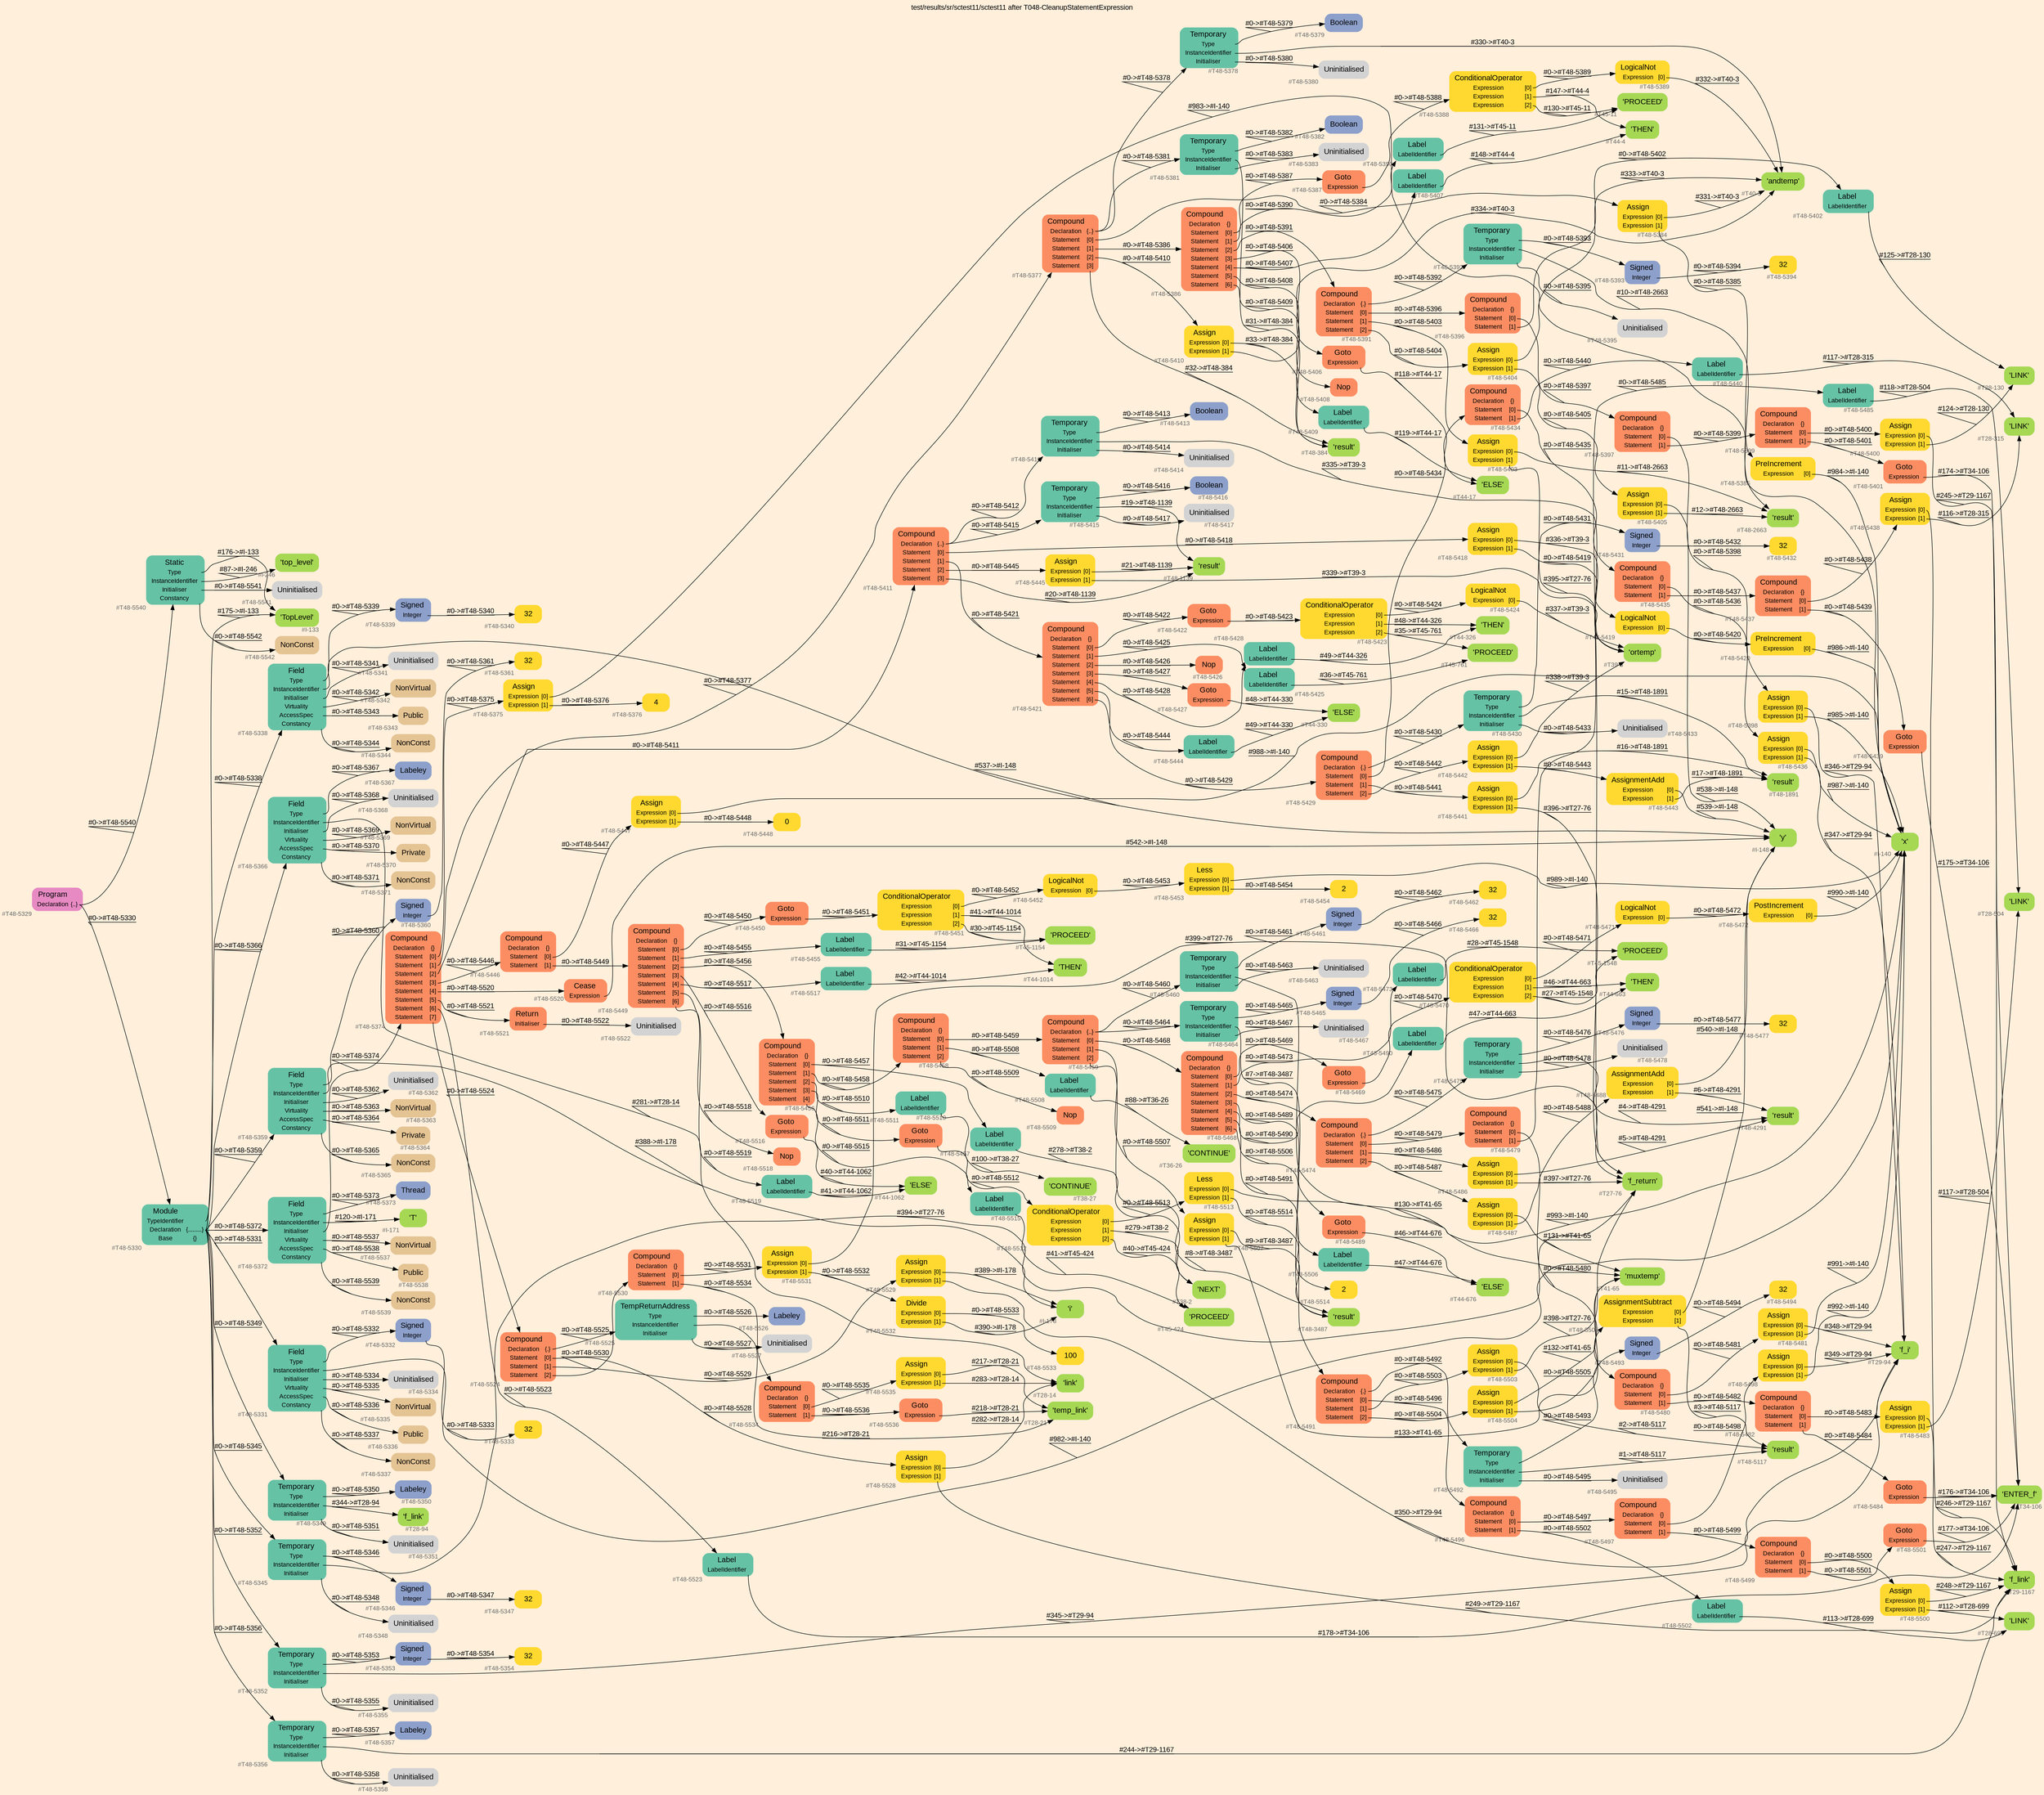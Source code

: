 digraph "test/results/sr/sctest11/sctest11 after T048-CleanupStatementExpression" {
label = "test/results/sr/sctest11/sctest11 after T048-CleanupStatementExpression"
labelloc = t
graph [
    rankdir = "LR"
    ranksep = 0.3
    bgcolor = antiquewhite1
    color = black
    fontcolor = black
    fontname = "Arial"
];
node [
    fontname = "Arial"
];
edge [
    fontname = "Arial"
];

// -------------------- node figure --------------------
// -------- block #T48-5329 ----------
"#T48-5329" [
    fillcolor = "/set28/4"
    xlabel = "#T48-5329"
    fontsize = "12"
    fontcolor = grey40
    shape = "plaintext"
    label = <<TABLE BORDER="0" CELLBORDER="0" CELLSPACING="0">
     <TR><TD><FONT COLOR="black" POINT-SIZE="15">Program</FONT></TD></TR>
     <TR><TD><FONT COLOR="black" POINT-SIZE="12">Declaration</FONT></TD><TD PORT="port0"><FONT COLOR="black" POINT-SIZE="12">{..}</FONT></TD></TR>
    </TABLE>>
    style = "rounded,filled"
];

// -------- block #T48-5330 ----------
"#T48-5330" [
    fillcolor = "/set28/1"
    xlabel = "#T48-5330"
    fontsize = "12"
    fontcolor = grey40
    shape = "plaintext"
    label = <<TABLE BORDER="0" CELLBORDER="0" CELLSPACING="0">
     <TR><TD><FONT COLOR="black" POINT-SIZE="15">Module</FONT></TD></TR>
     <TR><TD><FONT COLOR="black" POINT-SIZE="12">TypeIdentifier</FONT></TD><TD PORT="port0"></TD></TR>
     <TR><TD><FONT COLOR="black" POINT-SIZE="12">Declaration</FONT></TD><TD PORT="port1"><FONT COLOR="black" POINT-SIZE="12">{.........}</FONT></TD></TR>
     <TR><TD><FONT COLOR="black" POINT-SIZE="12">Base</FONT></TD><TD PORT="port2"><FONT COLOR="black" POINT-SIZE="12">{}</FONT></TD></TR>
    </TABLE>>
    style = "rounded,filled"
];

// -------- block #I-133 ----------
"#I-133" [
    fillcolor = "/set28/5"
    xlabel = "#I-133"
    fontsize = "12"
    fontcolor = grey40
    shape = "plaintext"
    label = <<TABLE BORDER="0" CELLBORDER="0" CELLSPACING="0">
     <TR><TD><FONT COLOR="black" POINT-SIZE="15">'TopLevel'</FONT></TD></TR>
    </TABLE>>
    style = "rounded,filled"
];

// -------- block #T48-5331 ----------
"#T48-5331" [
    fillcolor = "/set28/1"
    xlabel = "#T48-5331"
    fontsize = "12"
    fontcolor = grey40
    shape = "plaintext"
    label = <<TABLE BORDER="0" CELLBORDER="0" CELLSPACING="0">
     <TR><TD><FONT COLOR="black" POINT-SIZE="15">Field</FONT></TD></TR>
     <TR><TD><FONT COLOR="black" POINT-SIZE="12">Type</FONT></TD><TD PORT="port0"></TD></TR>
     <TR><TD><FONT COLOR="black" POINT-SIZE="12">InstanceIdentifier</FONT></TD><TD PORT="port1"></TD></TR>
     <TR><TD><FONT COLOR="black" POINT-SIZE="12">Initialiser</FONT></TD><TD PORT="port2"></TD></TR>
     <TR><TD><FONT COLOR="black" POINT-SIZE="12">Virtuality</FONT></TD><TD PORT="port3"></TD></TR>
     <TR><TD><FONT COLOR="black" POINT-SIZE="12">AccessSpec</FONT></TD><TD PORT="port4"></TD></TR>
     <TR><TD><FONT COLOR="black" POINT-SIZE="12">Constancy</FONT></TD><TD PORT="port5"></TD></TR>
    </TABLE>>
    style = "rounded,filled"
];

// -------- block #T48-5332 ----------
"#T48-5332" [
    fillcolor = "/set28/3"
    xlabel = "#T48-5332"
    fontsize = "12"
    fontcolor = grey40
    shape = "plaintext"
    label = <<TABLE BORDER="0" CELLBORDER="0" CELLSPACING="0">
     <TR><TD><FONT COLOR="black" POINT-SIZE="15">Signed</FONT></TD></TR>
     <TR><TD><FONT COLOR="black" POINT-SIZE="12">Integer</FONT></TD><TD PORT="port0"></TD></TR>
    </TABLE>>
    style = "rounded,filled"
];

// -------- block #T48-5333 ----------
"#T48-5333" [
    fillcolor = "/set28/6"
    xlabel = "#T48-5333"
    fontsize = "12"
    fontcolor = grey40
    shape = "plaintext"
    label = <<TABLE BORDER="0" CELLBORDER="0" CELLSPACING="0">
     <TR><TD><FONT COLOR="black" POINT-SIZE="15">32</FONT></TD></TR>
    </TABLE>>
    style = "rounded,filled"
];

// -------- block #I-140 ----------
"#I-140" [
    fillcolor = "/set28/5"
    xlabel = "#I-140"
    fontsize = "12"
    fontcolor = grey40
    shape = "plaintext"
    label = <<TABLE BORDER="0" CELLBORDER="0" CELLSPACING="0">
     <TR><TD><FONT COLOR="black" POINT-SIZE="15">'x'</FONT></TD></TR>
    </TABLE>>
    style = "rounded,filled"
];

// -------- block #T48-5334 ----------
"#T48-5334" [
    xlabel = "#T48-5334"
    fontsize = "12"
    fontcolor = grey40
    shape = "plaintext"
    label = <<TABLE BORDER="0" CELLBORDER="0" CELLSPACING="0">
     <TR><TD><FONT COLOR="black" POINT-SIZE="15">Uninitialised</FONT></TD></TR>
    </TABLE>>
    style = "rounded,filled"
];

// -------- block #T48-5335 ----------
"#T48-5335" [
    fillcolor = "/set28/7"
    xlabel = "#T48-5335"
    fontsize = "12"
    fontcolor = grey40
    shape = "plaintext"
    label = <<TABLE BORDER="0" CELLBORDER="0" CELLSPACING="0">
     <TR><TD><FONT COLOR="black" POINT-SIZE="15">NonVirtual</FONT></TD></TR>
    </TABLE>>
    style = "rounded,filled"
];

// -------- block #T48-5336 ----------
"#T48-5336" [
    fillcolor = "/set28/7"
    xlabel = "#T48-5336"
    fontsize = "12"
    fontcolor = grey40
    shape = "plaintext"
    label = <<TABLE BORDER="0" CELLBORDER="0" CELLSPACING="0">
     <TR><TD><FONT COLOR="black" POINT-SIZE="15">Public</FONT></TD></TR>
    </TABLE>>
    style = "rounded,filled"
];

// -------- block #T48-5337 ----------
"#T48-5337" [
    fillcolor = "/set28/7"
    xlabel = "#T48-5337"
    fontsize = "12"
    fontcolor = grey40
    shape = "plaintext"
    label = <<TABLE BORDER="0" CELLBORDER="0" CELLSPACING="0">
     <TR><TD><FONT COLOR="black" POINT-SIZE="15">NonConst</FONT></TD></TR>
    </TABLE>>
    style = "rounded,filled"
];

// -------- block #T48-5338 ----------
"#T48-5338" [
    fillcolor = "/set28/1"
    xlabel = "#T48-5338"
    fontsize = "12"
    fontcolor = grey40
    shape = "plaintext"
    label = <<TABLE BORDER="0" CELLBORDER="0" CELLSPACING="0">
     <TR><TD><FONT COLOR="black" POINT-SIZE="15">Field</FONT></TD></TR>
     <TR><TD><FONT COLOR="black" POINT-SIZE="12">Type</FONT></TD><TD PORT="port0"></TD></TR>
     <TR><TD><FONT COLOR="black" POINT-SIZE="12">InstanceIdentifier</FONT></TD><TD PORT="port1"></TD></TR>
     <TR><TD><FONT COLOR="black" POINT-SIZE="12">Initialiser</FONT></TD><TD PORT="port2"></TD></TR>
     <TR><TD><FONT COLOR="black" POINT-SIZE="12">Virtuality</FONT></TD><TD PORT="port3"></TD></TR>
     <TR><TD><FONT COLOR="black" POINT-SIZE="12">AccessSpec</FONT></TD><TD PORT="port4"></TD></TR>
     <TR><TD><FONT COLOR="black" POINT-SIZE="12">Constancy</FONT></TD><TD PORT="port5"></TD></TR>
    </TABLE>>
    style = "rounded,filled"
];

// -------- block #T48-5339 ----------
"#T48-5339" [
    fillcolor = "/set28/3"
    xlabel = "#T48-5339"
    fontsize = "12"
    fontcolor = grey40
    shape = "plaintext"
    label = <<TABLE BORDER="0" CELLBORDER="0" CELLSPACING="0">
     <TR><TD><FONT COLOR="black" POINT-SIZE="15">Signed</FONT></TD></TR>
     <TR><TD><FONT COLOR="black" POINT-SIZE="12">Integer</FONT></TD><TD PORT="port0"></TD></TR>
    </TABLE>>
    style = "rounded,filled"
];

// -------- block #T48-5340 ----------
"#T48-5340" [
    fillcolor = "/set28/6"
    xlabel = "#T48-5340"
    fontsize = "12"
    fontcolor = grey40
    shape = "plaintext"
    label = <<TABLE BORDER="0" CELLBORDER="0" CELLSPACING="0">
     <TR><TD><FONT COLOR="black" POINT-SIZE="15">32</FONT></TD></TR>
    </TABLE>>
    style = "rounded,filled"
];

// -------- block #I-148 ----------
"#I-148" [
    fillcolor = "/set28/5"
    xlabel = "#I-148"
    fontsize = "12"
    fontcolor = grey40
    shape = "plaintext"
    label = <<TABLE BORDER="0" CELLBORDER="0" CELLSPACING="0">
     <TR><TD><FONT COLOR="black" POINT-SIZE="15">'y'</FONT></TD></TR>
    </TABLE>>
    style = "rounded,filled"
];

// -------- block #T48-5341 ----------
"#T48-5341" [
    xlabel = "#T48-5341"
    fontsize = "12"
    fontcolor = grey40
    shape = "plaintext"
    label = <<TABLE BORDER="0" CELLBORDER="0" CELLSPACING="0">
     <TR><TD><FONT COLOR="black" POINT-SIZE="15">Uninitialised</FONT></TD></TR>
    </TABLE>>
    style = "rounded,filled"
];

// -------- block #T48-5342 ----------
"#T48-5342" [
    fillcolor = "/set28/7"
    xlabel = "#T48-5342"
    fontsize = "12"
    fontcolor = grey40
    shape = "plaintext"
    label = <<TABLE BORDER="0" CELLBORDER="0" CELLSPACING="0">
     <TR><TD><FONT COLOR="black" POINT-SIZE="15">NonVirtual</FONT></TD></TR>
    </TABLE>>
    style = "rounded,filled"
];

// -------- block #T48-5343 ----------
"#T48-5343" [
    fillcolor = "/set28/7"
    xlabel = "#T48-5343"
    fontsize = "12"
    fontcolor = grey40
    shape = "plaintext"
    label = <<TABLE BORDER="0" CELLBORDER="0" CELLSPACING="0">
     <TR><TD><FONT COLOR="black" POINT-SIZE="15">Public</FONT></TD></TR>
    </TABLE>>
    style = "rounded,filled"
];

// -------- block #T48-5344 ----------
"#T48-5344" [
    fillcolor = "/set28/7"
    xlabel = "#T48-5344"
    fontsize = "12"
    fontcolor = grey40
    shape = "plaintext"
    label = <<TABLE BORDER="0" CELLBORDER="0" CELLSPACING="0">
     <TR><TD><FONT COLOR="black" POINT-SIZE="15">NonConst</FONT></TD></TR>
    </TABLE>>
    style = "rounded,filled"
];

// -------- block #T48-5345 ----------
"#T48-5345" [
    fillcolor = "/set28/1"
    xlabel = "#T48-5345"
    fontsize = "12"
    fontcolor = grey40
    shape = "plaintext"
    label = <<TABLE BORDER="0" CELLBORDER="0" CELLSPACING="0">
     <TR><TD><FONT COLOR="black" POINT-SIZE="15">Temporary</FONT></TD></TR>
     <TR><TD><FONT COLOR="black" POINT-SIZE="12">Type</FONT></TD><TD PORT="port0"></TD></TR>
     <TR><TD><FONT COLOR="black" POINT-SIZE="12">InstanceIdentifier</FONT></TD><TD PORT="port1"></TD></TR>
     <TR><TD><FONT COLOR="black" POINT-SIZE="12">Initialiser</FONT></TD><TD PORT="port2"></TD></TR>
    </TABLE>>
    style = "rounded,filled"
];

// -------- block #T48-5346 ----------
"#T48-5346" [
    fillcolor = "/set28/3"
    xlabel = "#T48-5346"
    fontsize = "12"
    fontcolor = grey40
    shape = "plaintext"
    label = <<TABLE BORDER="0" CELLBORDER="0" CELLSPACING="0">
     <TR><TD><FONT COLOR="black" POINT-SIZE="15">Signed</FONT></TD></TR>
     <TR><TD><FONT COLOR="black" POINT-SIZE="12">Integer</FONT></TD><TD PORT="port0"></TD></TR>
    </TABLE>>
    style = "rounded,filled"
];

// -------- block #T48-5347 ----------
"#T48-5347" [
    fillcolor = "/set28/6"
    xlabel = "#T48-5347"
    fontsize = "12"
    fontcolor = grey40
    shape = "plaintext"
    label = <<TABLE BORDER="0" CELLBORDER="0" CELLSPACING="0">
     <TR><TD><FONT COLOR="black" POINT-SIZE="15">32</FONT></TD></TR>
    </TABLE>>
    style = "rounded,filled"
];

// -------- block #T27-76 ----------
"#T27-76" [
    fillcolor = "/set28/5"
    xlabel = "#T27-76"
    fontsize = "12"
    fontcolor = grey40
    shape = "plaintext"
    label = <<TABLE BORDER="0" CELLBORDER="0" CELLSPACING="0">
     <TR><TD><FONT COLOR="black" POINT-SIZE="15">'f_return'</FONT></TD></TR>
    </TABLE>>
    style = "rounded,filled"
];

// -------- block #T48-5348 ----------
"#T48-5348" [
    xlabel = "#T48-5348"
    fontsize = "12"
    fontcolor = grey40
    shape = "plaintext"
    label = <<TABLE BORDER="0" CELLBORDER="0" CELLSPACING="0">
     <TR><TD><FONT COLOR="black" POINT-SIZE="15">Uninitialised</FONT></TD></TR>
    </TABLE>>
    style = "rounded,filled"
];

// -------- block #T48-5349 ----------
"#T48-5349" [
    fillcolor = "/set28/1"
    xlabel = "#T48-5349"
    fontsize = "12"
    fontcolor = grey40
    shape = "plaintext"
    label = <<TABLE BORDER="0" CELLBORDER="0" CELLSPACING="0">
     <TR><TD><FONT COLOR="black" POINT-SIZE="15">Temporary</FONT></TD></TR>
     <TR><TD><FONT COLOR="black" POINT-SIZE="12">Type</FONT></TD><TD PORT="port0"></TD></TR>
     <TR><TD><FONT COLOR="black" POINT-SIZE="12">InstanceIdentifier</FONT></TD><TD PORT="port1"></TD></TR>
     <TR><TD><FONT COLOR="black" POINT-SIZE="12">Initialiser</FONT></TD><TD PORT="port2"></TD></TR>
    </TABLE>>
    style = "rounded,filled"
];

// -------- block #T48-5350 ----------
"#T48-5350" [
    fillcolor = "/set28/3"
    xlabel = "#T48-5350"
    fontsize = "12"
    fontcolor = grey40
    shape = "plaintext"
    label = <<TABLE BORDER="0" CELLBORDER="0" CELLSPACING="0">
     <TR><TD><FONT COLOR="black" POINT-SIZE="15">Labeley</FONT></TD></TR>
    </TABLE>>
    style = "rounded,filled"
];

// -------- block #T28-94 ----------
"#T28-94" [
    fillcolor = "/set28/5"
    xlabel = "#T28-94"
    fontsize = "12"
    fontcolor = grey40
    shape = "plaintext"
    label = <<TABLE BORDER="0" CELLBORDER="0" CELLSPACING="0">
     <TR><TD><FONT COLOR="black" POINT-SIZE="15">'f_link'</FONT></TD></TR>
    </TABLE>>
    style = "rounded,filled"
];

// -------- block #T48-5351 ----------
"#T48-5351" [
    xlabel = "#T48-5351"
    fontsize = "12"
    fontcolor = grey40
    shape = "plaintext"
    label = <<TABLE BORDER="0" CELLBORDER="0" CELLSPACING="0">
     <TR><TD><FONT COLOR="black" POINT-SIZE="15">Uninitialised</FONT></TD></TR>
    </TABLE>>
    style = "rounded,filled"
];

// -------- block #T48-5352 ----------
"#T48-5352" [
    fillcolor = "/set28/1"
    xlabel = "#T48-5352"
    fontsize = "12"
    fontcolor = grey40
    shape = "plaintext"
    label = <<TABLE BORDER="0" CELLBORDER="0" CELLSPACING="0">
     <TR><TD><FONT COLOR="black" POINT-SIZE="15">Temporary</FONT></TD></TR>
     <TR><TD><FONT COLOR="black" POINT-SIZE="12">Type</FONT></TD><TD PORT="port0"></TD></TR>
     <TR><TD><FONT COLOR="black" POINT-SIZE="12">InstanceIdentifier</FONT></TD><TD PORT="port1"></TD></TR>
     <TR><TD><FONT COLOR="black" POINT-SIZE="12">Initialiser</FONT></TD><TD PORT="port2"></TD></TR>
    </TABLE>>
    style = "rounded,filled"
];

// -------- block #T48-5353 ----------
"#T48-5353" [
    fillcolor = "/set28/3"
    xlabel = "#T48-5353"
    fontsize = "12"
    fontcolor = grey40
    shape = "plaintext"
    label = <<TABLE BORDER="0" CELLBORDER="0" CELLSPACING="0">
     <TR><TD><FONT COLOR="black" POINT-SIZE="15">Signed</FONT></TD></TR>
     <TR><TD><FONT COLOR="black" POINT-SIZE="12">Integer</FONT></TD><TD PORT="port0"></TD></TR>
    </TABLE>>
    style = "rounded,filled"
];

// -------- block #T48-5354 ----------
"#T48-5354" [
    fillcolor = "/set28/6"
    xlabel = "#T48-5354"
    fontsize = "12"
    fontcolor = grey40
    shape = "plaintext"
    label = <<TABLE BORDER="0" CELLBORDER="0" CELLSPACING="0">
     <TR><TD><FONT COLOR="black" POINT-SIZE="15">32</FONT></TD></TR>
    </TABLE>>
    style = "rounded,filled"
];

// -------- block #T29-94 ----------
"#T29-94" [
    fillcolor = "/set28/5"
    xlabel = "#T29-94"
    fontsize = "12"
    fontcolor = grey40
    shape = "plaintext"
    label = <<TABLE BORDER="0" CELLBORDER="0" CELLSPACING="0">
     <TR><TD><FONT COLOR="black" POINT-SIZE="15">'f_i'</FONT></TD></TR>
    </TABLE>>
    style = "rounded,filled"
];

// -------- block #T48-5355 ----------
"#T48-5355" [
    xlabel = "#T48-5355"
    fontsize = "12"
    fontcolor = grey40
    shape = "plaintext"
    label = <<TABLE BORDER="0" CELLBORDER="0" CELLSPACING="0">
     <TR><TD><FONT COLOR="black" POINT-SIZE="15">Uninitialised</FONT></TD></TR>
    </TABLE>>
    style = "rounded,filled"
];

// -------- block #T48-5356 ----------
"#T48-5356" [
    fillcolor = "/set28/1"
    xlabel = "#T48-5356"
    fontsize = "12"
    fontcolor = grey40
    shape = "plaintext"
    label = <<TABLE BORDER="0" CELLBORDER="0" CELLSPACING="0">
     <TR><TD><FONT COLOR="black" POINT-SIZE="15">Temporary</FONT></TD></TR>
     <TR><TD><FONT COLOR="black" POINT-SIZE="12">Type</FONT></TD><TD PORT="port0"></TD></TR>
     <TR><TD><FONT COLOR="black" POINT-SIZE="12">InstanceIdentifier</FONT></TD><TD PORT="port1"></TD></TR>
     <TR><TD><FONT COLOR="black" POINT-SIZE="12">Initialiser</FONT></TD><TD PORT="port2"></TD></TR>
    </TABLE>>
    style = "rounded,filled"
];

// -------- block #T48-5357 ----------
"#T48-5357" [
    fillcolor = "/set28/3"
    xlabel = "#T48-5357"
    fontsize = "12"
    fontcolor = grey40
    shape = "plaintext"
    label = <<TABLE BORDER="0" CELLBORDER="0" CELLSPACING="0">
     <TR><TD><FONT COLOR="black" POINT-SIZE="15">Labeley</FONT></TD></TR>
    </TABLE>>
    style = "rounded,filled"
];

// -------- block #T29-1167 ----------
"#T29-1167" [
    fillcolor = "/set28/5"
    xlabel = "#T29-1167"
    fontsize = "12"
    fontcolor = grey40
    shape = "plaintext"
    label = <<TABLE BORDER="0" CELLBORDER="0" CELLSPACING="0">
     <TR><TD><FONT COLOR="black" POINT-SIZE="15">'f_link'</FONT></TD></TR>
    </TABLE>>
    style = "rounded,filled"
];

// -------- block #T48-5358 ----------
"#T48-5358" [
    xlabel = "#T48-5358"
    fontsize = "12"
    fontcolor = grey40
    shape = "plaintext"
    label = <<TABLE BORDER="0" CELLBORDER="0" CELLSPACING="0">
     <TR><TD><FONT COLOR="black" POINT-SIZE="15">Uninitialised</FONT></TD></TR>
    </TABLE>>
    style = "rounded,filled"
];

// -------- block #T48-5359 ----------
"#T48-5359" [
    fillcolor = "/set28/1"
    xlabel = "#T48-5359"
    fontsize = "12"
    fontcolor = grey40
    shape = "plaintext"
    label = <<TABLE BORDER="0" CELLBORDER="0" CELLSPACING="0">
     <TR><TD><FONT COLOR="black" POINT-SIZE="15">Field</FONT></TD></TR>
     <TR><TD><FONT COLOR="black" POINT-SIZE="12">Type</FONT></TD><TD PORT="port0"></TD></TR>
     <TR><TD><FONT COLOR="black" POINT-SIZE="12">InstanceIdentifier</FONT></TD><TD PORT="port1"></TD></TR>
     <TR><TD><FONT COLOR="black" POINT-SIZE="12">Initialiser</FONT></TD><TD PORT="port2"></TD></TR>
     <TR><TD><FONT COLOR="black" POINT-SIZE="12">Virtuality</FONT></TD><TD PORT="port3"></TD></TR>
     <TR><TD><FONT COLOR="black" POINT-SIZE="12">AccessSpec</FONT></TD><TD PORT="port4"></TD></TR>
     <TR><TD><FONT COLOR="black" POINT-SIZE="12">Constancy</FONT></TD><TD PORT="port5"></TD></TR>
    </TABLE>>
    style = "rounded,filled"
];

// -------- block #T48-5360 ----------
"#T48-5360" [
    fillcolor = "/set28/3"
    xlabel = "#T48-5360"
    fontsize = "12"
    fontcolor = grey40
    shape = "plaintext"
    label = <<TABLE BORDER="0" CELLBORDER="0" CELLSPACING="0">
     <TR><TD><FONT COLOR="black" POINT-SIZE="15">Signed</FONT></TD></TR>
     <TR><TD><FONT COLOR="black" POINT-SIZE="12">Integer</FONT></TD><TD PORT="port0"></TD></TR>
    </TABLE>>
    style = "rounded,filled"
];

// -------- block #T48-5361 ----------
"#T48-5361" [
    fillcolor = "/set28/6"
    xlabel = "#T48-5361"
    fontsize = "12"
    fontcolor = grey40
    shape = "plaintext"
    label = <<TABLE BORDER="0" CELLBORDER="0" CELLSPACING="0">
     <TR><TD><FONT COLOR="black" POINT-SIZE="15">32</FONT></TD></TR>
    </TABLE>>
    style = "rounded,filled"
];

// -------- block #I-178 ----------
"#I-178" [
    fillcolor = "/set28/5"
    xlabel = "#I-178"
    fontsize = "12"
    fontcolor = grey40
    shape = "plaintext"
    label = <<TABLE BORDER="0" CELLBORDER="0" CELLSPACING="0">
     <TR><TD><FONT COLOR="black" POINT-SIZE="15">'i'</FONT></TD></TR>
    </TABLE>>
    style = "rounded,filled"
];

// -------- block #T48-5362 ----------
"#T48-5362" [
    xlabel = "#T48-5362"
    fontsize = "12"
    fontcolor = grey40
    shape = "plaintext"
    label = <<TABLE BORDER="0" CELLBORDER="0" CELLSPACING="0">
     <TR><TD><FONT COLOR="black" POINT-SIZE="15">Uninitialised</FONT></TD></TR>
    </TABLE>>
    style = "rounded,filled"
];

// -------- block #T48-5363 ----------
"#T48-5363" [
    fillcolor = "/set28/7"
    xlabel = "#T48-5363"
    fontsize = "12"
    fontcolor = grey40
    shape = "plaintext"
    label = <<TABLE BORDER="0" CELLBORDER="0" CELLSPACING="0">
     <TR><TD><FONT COLOR="black" POINT-SIZE="15">NonVirtual</FONT></TD></TR>
    </TABLE>>
    style = "rounded,filled"
];

// -------- block #T48-5364 ----------
"#T48-5364" [
    fillcolor = "/set28/7"
    xlabel = "#T48-5364"
    fontsize = "12"
    fontcolor = grey40
    shape = "plaintext"
    label = <<TABLE BORDER="0" CELLBORDER="0" CELLSPACING="0">
     <TR><TD><FONT COLOR="black" POINT-SIZE="15">Private</FONT></TD></TR>
    </TABLE>>
    style = "rounded,filled"
];

// -------- block #T48-5365 ----------
"#T48-5365" [
    fillcolor = "/set28/7"
    xlabel = "#T48-5365"
    fontsize = "12"
    fontcolor = grey40
    shape = "plaintext"
    label = <<TABLE BORDER="0" CELLBORDER="0" CELLSPACING="0">
     <TR><TD><FONT COLOR="black" POINT-SIZE="15">NonConst</FONT></TD></TR>
    </TABLE>>
    style = "rounded,filled"
];

// -------- block #T48-5366 ----------
"#T48-5366" [
    fillcolor = "/set28/1"
    xlabel = "#T48-5366"
    fontsize = "12"
    fontcolor = grey40
    shape = "plaintext"
    label = <<TABLE BORDER="0" CELLBORDER="0" CELLSPACING="0">
     <TR><TD><FONT COLOR="black" POINT-SIZE="15">Field</FONT></TD></TR>
     <TR><TD><FONT COLOR="black" POINT-SIZE="12">Type</FONT></TD><TD PORT="port0"></TD></TR>
     <TR><TD><FONT COLOR="black" POINT-SIZE="12">InstanceIdentifier</FONT></TD><TD PORT="port1"></TD></TR>
     <TR><TD><FONT COLOR="black" POINT-SIZE="12">Initialiser</FONT></TD><TD PORT="port2"></TD></TR>
     <TR><TD><FONT COLOR="black" POINT-SIZE="12">Virtuality</FONT></TD><TD PORT="port3"></TD></TR>
     <TR><TD><FONT COLOR="black" POINT-SIZE="12">AccessSpec</FONT></TD><TD PORT="port4"></TD></TR>
     <TR><TD><FONT COLOR="black" POINT-SIZE="12">Constancy</FONT></TD><TD PORT="port5"></TD></TR>
    </TABLE>>
    style = "rounded,filled"
];

// -------- block #T48-5367 ----------
"#T48-5367" [
    fillcolor = "/set28/3"
    xlabel = "#T48-5367"
    fontsize = "12"
    fontcolor = grey40
    shape = "plaintext"
    label = <<TABLE BORDER="0" CELLBORDER="0" CELLSPACING="0">
     <TR><TD><FONT COLOR="black" POINT-SIZE="15">Labeley</FONT></TD></TR>
    </TABLE>>
    style = "rounded,filled"
];

// -------- block #T28-14 ----------
"#T28-14" [
    fillcolor = "/set28/5"
    xlabel = "#T28-14"
    fontsize = "12"
    fontcolor = grey40
    shape = "plaintext"
    label = <<TABLE BORDER="0" CELLBORDER="0" CELLSPACING="0">
     <TR><TD><FONT COLOR="black" POINT-SIZE="15">'link'</FONT></TD></TR>
    </TABLE>>
    style = "rounded,filled"
];

// -------- block #T48-5368 ----------
"#T48-5368" [
    xlabel = "#T48-5368"
    fontsize = "12"
    fontcolor = grey40
    shape = "plaintext"
    label = <<TABLE BORDER="0" CELLBORDER="0" CELLSPACING="0">
     <TR><TD><FONT COLOR="black" POINT-SIZE="15">Uninitialised</FONT></TD></TR>
    </TABLE>>
    style = "rounded,filled"
];

// -------- block #T48-5369 ----------
"#T48-5369" [
    fillcolor = "/set28/7"
    xlabel = "#T48-5369"
    fontsize = "12"
    fontcolor = grey40
    shape = "plaintext"
    label = <<TABLE BORDER="0" CELLBORDER="0" CELLSPACING="0">
     <TR><TD><FONT COLOR="black" POINT-SIZE="15">NonVirtual</FONT></TD></TR>
    </TABLE>>
    style = "rounded,filled"
];

// -------- block #T48-5370 ----------
"#T48-5370" [
    fillcolor = "/set28/7"
    xlabel = "#T48-5370"
    fontsize = "12"
    fontcolor = grey40
    shape = "plaintext"
    label = <<TABLE BORDER="0" CELLBORDER="0" CELLSPACING="0">
     <TR><TD><FONT COLOR="black" POINT-SIZE="15">Private</FONT></TD></TR>
    </TABLE>>
    style = "rounded,filled"
];

// -------- block #T48-5371 ----------
"#T48-5371" [
    fillcolor = "/set28/7"
    xlabel = "#T48-5371"
    fontsize = "12"
    fontcolor = grey40
    shape = "plaintext"
    label = <<TABLE BORDER="0" CELLBORDER="0" CELLSPACING="0">
     <TR><TD><FONT COLOR="black" POINT-SIZE="15">NonConst</FONT></TD></TR>
    </TABLE>>
    style = "rounded,filled"
];

// -------- block #T48-5372 ----------
"#T48-5372" [
    fillcolor = "/set28/1"
    xlabel = "#T48-5372"
    fontsize = "12"
    fontcolor = grey40
    shape = "plaintext"
    label = <<TABLE BORDER="0" CELLBORDER="0" CELLSPACING="0">
     <TR><TD><FONT COLOR="black" POINT-SIZE="15">Field</FONT></TD></TR>
     <TR><TD><FONT COLOR="black" POINT-SIZE="12">Type</FONT></TD><TD PORT="port0"></TD></TR>
     <TR><TD><FONT COLOR="black" POINT-SIZE="12">InstanceIdentifier</FONT></TD><TD PORT="port1"></TD></TR>
     <TR><TD><FONT COLOR="black" POINT-SIZE="12">Initialiser</FONT></TD><TD PORT="port2"></TD></TR>
     <TR><TD><FONT COLOR="black" POINT-SIZE="12">Virtuality</FONT></TD><TD PORT="port3"></TD></TR>
     <TR><TD><FONT COLOR="black" POINT-SIZE="12">AccessSpec</FONT></TD><TD PORT="port4"></TD></TR>
     <TR><TD><FONT COLOR="black" POINT-SIZE="12">Constancy</FONT></TD><TD PORT="port5"></TD></TR>
    </TABLE>>
    style = "rounded,filled"
];

// -------- block #T48-5373 ----------
"#T48-5373" [
    fillcolor = "/set28/3"
    xlabel = "#T48-5373"
    fontsize = "12"
    fontcolor = grey40
    shape = "plaintext"
    label = <<TABLE BORDER="0" CELLBORDER="0" CELLSPACING="0">
     <TR><TD><FONT COLOR="black" POINT-SIZE="15">Thread</FONT></TD></TR>
    </TABLE>>
    style = "rounded,filled"
];

// -------- block #I-171 ----------
"#I-171" [
    fillcolor = "/set28/5"
    xlabel = "#I-171"
    fontsize = "12"
    fontcolor = grey40
    shape = "plaintext"
    label = <<TABLE BORDER="0" CELLBORDER="0" CELLSPACING="0">
     <TR><TD><FONT COLOR="black" POINT-SIZE="15">'T'</FONT></TD></TR>
    </TABLE>>
    style = "rounded,filled"
];

// -------- block #T48-5374 ----------
"#T48-5374" [
    fillcolor = "/set28/2"
    xlabel = "#T48-5374"
    fontsize = "12"
    fontcolor = grey40
    shape = "plaintext"
    label = <<TABLE BORDER="0" CELLBORDER="0" CELLSPACING="0">
     <TR><TD><FONT COLOR="black" POINT-SIZE="15">Compound</FONT></TD></TR>
     <TR><TD><FONT COLOR="black" POINT-SIZE="12">Declaration</FONT></TD><TD PORT="port0"><FONT COLOR="black" POINT-SIZE="12">{}</FONT></TD></TR>
     <TR><TD><FONT COLOR="black" POINT-SIZE="12">Statement</FONT></TD><TD PORT="port1"><FONT COLOR="black" POINT-SIZE="12">[0]</FONT></TD></TR>
     <TR><TD><FONT COLOR="black" POINT-SIZE="12">Statement</FONT></TD><TD PORT="port2"><FONT COLOR="black" POINT-SIZE="12">[1]</FONT></TD></TR>
     <TR><TD><FONT COLOR="black" POINT-SIZE="12">Statement</FONT></TD><TD PORT="port3"><FONT COLOR="black" POINT-SIZE="12">[2]</FONT></TD></TR>
     <TR><TD><FONT COLOR="black" POINT-SIZE="12">Statement</FONT></TD><TD PORT="port4"><FONT COLOR="black" POINT-SIZE="12">[3]</FONT></TD></TR>
     <TR><TD><FONT COLOR="black" POINT-SIZE="12">Statement</FONT></TD><TD PORT="port5"><FONT COLOR="black" POINT-SIZE="12">[4]</FONT></TD></TR>
     <TR><TD><FONT COLOR="black" POINT-SIZE="12">Statement</FONT></TD><TD PORT="port6"><FONT COLOR="black" POINT-SIZE="12">[5]</FONT></TD></TR>
     <TR><TD><FONT COLOR="black" POINT-SIZE="12">Statement</FONT></TD><TD PORT="port7"><FONT COLOR="black" POINT-SIZE="12">[6]</FONT></TD></TR>
     <TR><TD><FONT COLOR="black" POINT-SIZE="12">Statement</FONT></TD><TD PORT="port8"><FONT COLOR="black" POINT-SIZE="12">[7]</FONT></TD></TR>
    </TABLE>>
    style = "rounded,filled"
];

// -------- block #T48-5375 ----------
"#T48-5375" [
    fillcolor = "/set28/6"
    xlabel = "#T48-5375"
    fontsize = "12"
    fontcolor = grey40
    shape = "plaintext"
    label = <<TABLE BORDER="0" CELLBORDER="0" CELLSPACING="0">
     <TR><TD><FONT COLOR="black" POINT-SIZE="15">Assign</FONT></TD></TR>
     <TR><TD><FONT COLOR="black" POINT-SIZE="12">Expression</FONT></TD><TD PORT="port0"><FONT COLOR="black" POINT-SIZE="12">[0]</FONT></TD></TR>
     <TR><TD><FONT COLOR="black" POINT-SIZE="12">Expression</FONT></TD><TD PORT="port1"><FONT COLOR="black" POINT-SIZE="12">[1]</FONT></TD></TR>
    </TABLE>>
    style = "rounded,filled"
];

// -------- block #T48-5376 ----------
"#T48-5376" [
    fillcolor = "/set28/6"
    xlabel = "#T48-5376"
    fontsize = "12"
    fontcolor = grey40
    shape = "plaintext"
    label = <<TABLE BORDER="0" CELLBORDER="0" CELLSPACING="0">
     <TR><TD><FONT COLOR="black" POINT-SIZE="15">4</FONT></TD></TR>
    </TABLE>>
    style = "rounded,filled"
];

// -------- block #T48-5377 ----------
"#T48-5377" [
    fillcolor = "/set28/2"
    xlabel = "#T48-5377"
    fontsize = "12"
    fontcolor = grey40
    shape = "plaintext"
    label = <<TABLE BORDER="0" CELLBORDER="0" CELLSPACING="0">
     <TR><TD><FONT COLOR="black" POINT-SIZE="15">Compound</FONT></TD></TR>
     <TR><TD><FONT COLOR="black" POINT-SIZE="12">Declaration</FONT></TD><TD PORT="port0"><FONT COLOR="black" POINT-SIZE="12">{..}</FONT></TD></TR>
     <TR><TD><FONT COLOR="black" POINT-SIZE="12">Statement</FONT></TD><TD PORT="port1"><FONT COLOR="black" POINT-SIZE="12">[0]</FONT></TD></TR>
     <TR><TD><FONT COLOR="black" POINT-SIZE="12">Statement</FONT></TD><TD PORT="port2"><FONT COLOR="black" POINT-SIZE="12">[1]</FONT></TD></TR>
     <TR><TD><FONT COLOR="black" POINT-SIZE="12">Statement</FONT></TD><TD PORT="port3"><FONT COLOR="black" POINT-SIZE="12">[2]</FONT></TD></TR>
     <TR><TD><FONT COLOR="black" POINT-SIZE="12">Statement</FONT></TD><TD PORT="port4"><FONT COLOR="black" POINT-SIZE="12">[3]</FONT></TD></TR>
    </TABLE>>
    style = "rounded,filled"
];

// -------- block #T48-5378 ----------
"#T48-5378" [
    fillcolor = "/set28/1"
    xlabel = "#T48-5378"
    fontsize = "12"
    fontcolor = grey40
    shape = "plaintext"
    label = <<TABLE BORDER="0" CELLBORDER="0" CELLSPACING="0">
     <TR><TD><FONT COLOR="black" POINT-SIZE="15">Temporary</FONT></TD></TR>
     <TR><TD><FONT COLOR="black" POINT-SIZE="12">Type</FONT></TD><TD PORT="port0"></TD></TR>
     <TR><TD><FONT COLOR="black" POINT-SIZE="12">InstanceIdentifier</FONT></TD><TD PORT="port1"></TD></TR>
     <TR><TD><FONT COLOR="black" POINT-SIZE="12">Initialiser</FONT></TD><TD PORT="port2"></TD></TR>
    </TABLE>>
    style = "rounded,filled"
];

// -------- block #T48-5379 ----------
"#T48-5379" [
    fillcolor = "/set28/3"
    xlabel = "#T48-5379"
    fontsize = "12"
    fontcolor = grey40
    shape = "plaintext"
    label = <<TABLE BORDER="0" CELLBORDER="0" CELLSPACING="0">
     <TR><TD><FONT COLOR="black" POINT-SIZE="15">Boolean</FONT></TD></TR>
    </TABLE>>
    style = "rounded,filled"
];

// -------- block #T40-3 ----------
"#T40-3" [
    fillcolor = "/set28/5"
    xlabel = "#T40-3"
    fontsize = "12"
    fontcolor = grey40
    shape = "plaintext"
    label = <<TABLE BORDER="0" CELLBORDER="0" CELLSPACING="0">
     <TR><TD><FONT COLOR="black" POINT-SIZE="15">'andtemp'</FONT></TD></TR>
    </TABLE>>
    style = "rounded,filled"
];

// -------- block #T48-5380 ----------
"#T48-5380" [
    xlabel = "#T48-5380"
    fontsize = "12"
    fontcolor = grey40
    shape = "plaintext"
    label = <<TABLE BORDER="0" CELLBORDER="0" CELLSPACING="0">
     <TR><TD><FONT COLOR="black" POINT-SIZE="15">Uninitialised</FONT></TD></TR>
    </TABLE>>
    style = "rounded,filled"
];

// -------- block #T48-5381 ----------
"#T48-5381" [
    fillcolor = "/set28/1"
    xlabel = "#T48-5381"
    fontsize = "12"
    fontcolor = grey40
    shape = "plaintext"
    label = <<TABLE BORDER="0" CELLBORDER="0" CELLSPACING="0">
     <TR><TD><FONT COLOR="black" POINT-SIZE="15">Temporary</FONT></TD></TR>
     <TR><TD><FONT COLOR="black" POINT-SIZE="12">Type</FONT></TD><TD PORT="port0"></TD></TR>
     <TR><TD><FONT COLOR="black" POINT-SIZE="12">InstanceIdentifier</FONT></TD><TD PORT="port1"></TD></TR>
     <TR><TD><FONT COLOR="black" POINT-SIZE="12">Initialiser</FONT></TD><TD PORT="port2"></TD></TR>
    </TABLE>>
    style = "rounded,filled"
];

// -------- block #T48-5382 ----------
"#T48-5382" [
    fillcolor = "/set28/3"
    xlabel = "#T48-5382"
    fontsize = "12"
    fontcolor = grey40
    shape = "plaintext"
    label = <<TABLE BORDER="0" CELLBORDER="0" CELLSPACING="0">
     <TR><TD><FONT COLOR="black" POINT-SIZE="15">Boolean</FONT></TD></TR>
    </TABLE>>
    style = "rounded,filled"
];

// -------- block #T48-384 ----------
"#T48-384" [
    fillcolor = "/set28/5"
    xlabel = "#T48-384"
    fontsize = "12"
    fontcolor = grey40
    shape = "plaintext"
    label = <<TABLE BORDER="0" CELLBORDER="0" CELLSPACING="0">
     <TR><TD><FONT COLOR="black" POINT-SIZE="15">'result'</FONT></TD></TR>
    </TABLE>>
    style = "rounded,filled"
];

// -------- block #T48-5383 ----------
"#T48-5383" [
    xlabel = "#T48-5383"
    fontsize = "12"
    fontcolor = grey40
    shape = "plaintext"
    label = <<TABLE BORDER="0" CELLBORDER="0" CELLSPACING="0">
     <TR><TD><FONT COLOR="black" POINT-SIZE="15">Uninitialised</FONT></TD></TR>
    </TABLE>>
    style = "rounded,filled"
];

// -------- block #T48-5384 ----------
"#T48-5384" [
    fillcolor = "/set28/6"
    xlabel = "#T48-5384"
    fontsize = "12"
    fontcolor = grey40
    shape = "plaintext"
    label = <<TABLE BORDER="0" CELLBORDER="0" CELLSPACING="0">
     <TR><TD><FONT COLOR="black" POINT-SIZE="15">Assign</FONT></TD></TR>
     <TR><TD><FONT COLOR="black" POINT-SIZE="12">Expression</FONT></TD><TD PORT="port0"><FONT COLOR="black" POINT-SIZE="12">[0]</FONT></TD></TR>
     <TR><TD><FONT COLOR="black" POINT-SIZE="12">Expression</FONT></TD><TD PORT="port1"><FONT COLOR="black" POINT-SIZE="12">[1]</FONT></TD></TR>
    </TABLE>>
    style = "rounded,filled"
];

// -------- block #T48-5385 ----------
"#T48-5385" [
    fillcolor = "/set28/6"
    xlabel = "#T48-5385"
    fontsize = "12"
    fontcolor = grey40
    shape = "plaintext"
    label = <<TABLE BORDER="0" CELLBORDER="0" CELLSPACING="0">
     <TR><TD><FONT COLOR="black" POINT-SIZE="15">PreIncrement</FONT></TD></TR>
     <TR><TD><FONT COLOR="black" POINT-SIZE="12">Expression</FONT></TD><TD PORT="port0"><FONT COLOR="black" POINT-SIZE="12">[0]</FONT></TD></TR>
    </TABLE>>
    style = "rounded,filled"
];

// -------- block #T48-5386 ----------
"#T48-5386" [
    fillcolor = "/set28/2"
    xlabel = "#T48-5386"
    fontsize = "12"
    fontcolor = grey40
    shape = "plaintext"
    label = <<TABLE BORDER="0" CELLBORDER="0" CELLSPACING="0">
     <TR><TD><FONT COLOR="black" POINT-SIZE="15">Compound</FONT></TD></TR>
     <TR><TD><FONT COLOR="black" POINT-SIZE="12">Declaration</FONT></TD><TD PORT="port0"><FONT COLOR="black" POINT-SIZE="12">{}</FONT></TD></TR>
     <TR><TD><FONT COLOR="black" POINT-SIZE="12">Statement</FONT></TD><TD PORT="port1"><FONT COLOR="black" POINT-SIZE="12">[0]</FONT></TD></TR>
     <TR><TD><FONT COLOR="black" POINT-SIZE="12">Statement</FONT></TD><TD PORT="port2"><FONT COLOR="black" POINT-SIZE="12">[1]</FONT></TD></TR>
     <TR><TD><FONT COLOR="black" POINT-SIZE="12">Statement</FONT></TD><TD PORT="port3"><FONT COLOR="black" POINT-SIZE="12">[2]</FONT></TD></TR>
     <TR><TD><FONT COLOR="black" POINT-SIZE="12">Statement</FONT></TD><TD PORT="port4"><FONT COLOR="black" POINT-SIZE="12">[3]</FONT></TD></TR>
     <TR><TD><FONT COLOR="black" POINT-SIZE="12">Statement</FONT></TD><TD PORT="port5"><FONT COLOR="black" POINT-SIZE="12">[4]</FONT></TD></TR>
     <TR><TD><FONT COLOR="black" POINT-SIZE="12">Statement</FONT></TD><TD PORT="port6"><FONT COLOR="black" POINT-SIZE="12">[5]</FONT></TD></TR>
     <TR><TD><FONT COLOR="black" POINT-SIZE="12">Statement</FONT></TD><TD PORT="port7"><FONT COLOR="black" POINT-SIZE="12">[6]</FONT></TD></TR>
    </TABLE>>
    style = "rounded,filled"
];

// -------- block #T48-5387 ----------
"#T48-5387" [
    fillcolor = "/set28/2"
    xlabel = "#T48-5387"
    fontsize = "12"
    fontcolor = grey40
    shape = "plaintext"
    label = <<TABLE BORDER="0" CELLBORDER="0" CELLSPACING="0">
     <TR><TD><FONT COLOR="black" POINT-SIZE="15">Goto</FONT></TD></TR>
     <TR><TD><FONT COLOR="black" POINT-SIZE="12">Expression</FONT></TD><TD PORT="port0"></TD></TR>
    </TABLE>>
    style = "rounded,filled"
];

// -------- block #T48-5388 ----------
"#T48-5388" [
    fillcolor = "/set28/6"
    xlabel = "#T48-5388"
    fontsize = "12"
    fontcolor = grey40
    shape = "plaintext"
    label = <<TABLE BORDER="0" CELLBORDER="0" CELLSPACING="0">
     <TR><TD><FONT COLOR="black" POINT-SIZE="15">ConditionalOperator</FONT></TD></TR>
     <TR><TD><FONT COLOR="black" POINT-SIZE="12">Expression</FONT></TD><TD PORT="port0"><FONT COLOR="black" POINT-SIZE="12">[0]</FONT></TD></TR>
     <TR><TD><FONT COLOR="black" POINT-SIZE="12">Expression</FONT></TD><TD PORT="port1"><FONT COLOR="black" POINT-SIZE="12">[1]</FONT></TD></TR>
     <TR><TD><FONT COLOR="black" POINT-SIZE="12">Expression</FONT></TD><TD PORT="port2"><FONT COLOR="black" POINT-SIZE="12">[2]</FONT></TD></TR>
    </TABLE>>
    style = "rounded,filled"
];

// -------- block #T48-5389 ----------
"#T48-5389" [
    fillcolor = "/set28/6"
    xlabel = "#T48-5389"
    fontsize = "12"
    fontcolor = grey40
    shape = "plaintext"
    label = <<TABLE BORDER="0" CELLBORDER="0" CELLSPACING="0">
     <TR><TD><FONT COLOR="black" POINT-SIZE="15">LogicalNot</FONT></TD></TR>
     <TR><TD><FONT COLOR="black" POINT-SIZE="12">Expression</FONT></TD><TD PORT="port0"><FONT COLOR="black" POINT-SIZE="12">[0]</FONT></TD></TR>
    </TABLE>>
    style = "rounded,filled"
];

// -------- block #T44-4 ----------
"#T44-4" [
    fillcolor = "/set28/5"
    xlabel = "#T44-4"
    fontsize = "12"
    fontcolor = grey40
    shape = "plaintext"
    label = <<TABLE BORDER="0" CELLBORDER="0" CELLSPACING="0">
     <TR><TD><FONT COLOR="black" POINT-SIZE="15">'THEN'</FONT></TD></TR>
    </TABLE>>
    style = "rounded,filled"
];

// -------- block #T45-11 ----------
"#T45-11" [
    fillcolor = "/set28/5"
    xlabel = "#T45-11"
    fontsize = "12"
    fontcolor = grey40
    shape = "plaintext"
    label = <<TABLE BORDER="0" CELLBORDER="0" CELLSPACING="0">
     <TR><TD><FONT COLOR="black" POINT-SIZE="15">'PROCEED'</FONT></TD></TR>
    </TABLE>>
    style = "rounded,filled"
];

// -------- block #T48-5390 ----------
"#T48-5390" [
    fillcolor = "/set28/1"
    xlabel = "#T48-5390"
    fontsize = "12"
    fontcolor = grey40
    shape = "plaintext"
    label = <<TABLE BORDER="0" CELLBORDER="0" CELLSPACING="0">
     <TR><TD><FONT COLOR="black" POINT-SIZE="15">Label</FONT></TD></TR>
     <TR><TD><FONT COLOR="black" POINT-SIZE="12">LabelIdentifier</FONT></TD><TD PORT="port0"></TD></TR>
    </TABLE>>
    style = "rounded,filled"
];

// -------- block #T48-5391 ----------
"#T48-5391" [
    fillcolor = "/set28/2"
    xlabel = "#T48-5391"
    fontsize = "12"
    fontcolor = grey40
    shape = "plaintext"
    label = <<TABLE BORDER="0" CELLBORDER="0" CELLSPACING="0">
     <TR><TD><FONT COLOR="black" POINT-SIZE="15">Compound</FONT></TD></TR>
     <TR><TD><FONT COLOR="black" POINT-SIZE="12">Declaration</FONT></TD><TD PORT="port0"><FONT COLOR="black" POINT-SIZE="12">{.}</FONT></TD></TR>
     <TR><TD><FONT COLOR="black" POINT-SIZE="12">Statement</FONT></TD><TD PORT="port1"><FONT COLOR="black" POINT-SIZE="12">[0]</FONT></TD></TR>
     <TR><TD><FONT COLOR="black" POINT-SIZE="12">Statement</FONT></TD><TD PORT="port2"><FONT COLOR="black" POINT-SIZE="12">[1]</FONT></TD></TR>
     <TR><TD><FONT COLOR="black" POINT-SIZE="12">Statement</FONT></TD><TD PORT="port3"><FONT COLOR="black" POINT-SIZE="12">[2]</FONT></TD></TR>
    </TABLE>>
    style = "rounded,filled"
];

// -------- block #T48-5392 ----------
"#T48-5392" [
    fillcolor = "/set28/1"
    xlabel = "#T48-5392"
    fontsize = "12"
    fontcolor = grey40
    shape = "plaintext"
    label = <<TABLE BORDER="0" CELLBORDER="0" CELLSPACING="0">
     <TR><TD><FONT COLOR="black" POINT-SIZE="15">Temporary</FONT></TD></TR>
     <TR><TD><FONT COLOR="black" POINT-SIZE="12">Type</FONT></TD><TD PORT="port0"></TD></TR>
     <TR><TD><FONT COLOR="black" POINT-SIZE="12">InstanceIdentifier</FONT></TD><TD PORT="port1"></TD></TR>
     <TR><TD><FONT COLOR="black" POINT-SIZE="12">Initialiser</FONT></TD><TD PORT="port2"></TD></TR>
    </TABLE>>
    style = "rounded,filled"
];

// -------- block #T48-5393 ----------
"#T48-5393" [
    fillcolor = "/set28/3"
    xlabel = "#T48-5393"
    fontsize = "12"
    fontcolor = grey40
    shape = "plaintext"
    label = <<TABLE BORDER="0" CELLBORDER="0" CELLSPACING="0">
     <TR><TD><FONT COLOR="black" POINT-SIZE="15">Signed</FONT></TD></TR>
     <TR><TD><FONT COLOR="black" POINT-SIZE="12">Integer</FONT></TD><TD PORT="port0"></TD></TR>
    </TABLE>>
    style = "rounded,filled"
];

// -------- block #T48-5394 ----------
"#T48-5394" [
    fillcolor = "/set28/6"
    xlabel = "#T48-5394"
    fontsize = "12"
    fontcolor = grey40
    shape = "plaintext"
    label = <<TABLE BORDER="0" CELLBORDER="0" CELLSPACING="0">
     <TR><TD><FONT COLOR="black" POINT-SIZE="15">32</FONT></TD></TR>
    </TABLE>>
    style = "rounded,filled"
];

// -------- block #T48-2663 ----------
"#T48-2663" [
    fillcolor = "/set28/5"
    xlabel = "#T48-2663"
    fontsize = "12"
    fontcolor = grey40
    shape = "plaintext"
    label = <<TABLE BORDER="0" CELLBORDER="0" CELLSPACING="0">
     <TR><TD><FONT COLOR="black" POINT-SIZE="15">'result'</FONT></TD></TR>
    </TABLE>>
    style = "rounded,filled"
];

// -------- block #T48-5395 ----------
"#T48-5395" [
    xlabel = "#T48-5395"
    fontsize = "12"
    fontcolor = grey40
    shape = "plaintext"
    label = <<TABLE BORDER="0" CELLBORDER="0" CELLSPACING="0">
     <TR><TD><FONT COLOR="black" POINT-SIZE="15">Uninitialised</FONT></TD></TR>
    </TABLE>>
    style = "rounded,filled"
];

// -------- block #T48-5396 ----------
"#T48-5396" [
    fillcolor = "/set28/2"
    xlabel = "#T48-5396"
    fontsize = "12"
    fontcolor = grey40
    shape = "plaintext"
    label = <<TABLE BORDER="0" CELLBORDER="0" CELLSPACING="0">
     <TR><TD><FONT COLOR="black" POINT-SIZE="15">Compound</FONT></TD></TR>
     <TR><TD><FONT COLOR="black" POINT-SIZE="12">Declaration</FONT></TD><TD PORT="port0"><FONT COLOR="black" POINT-SIZE="12">{}</FONT></TD></TR>
     <TR><TD><FONT COLOR="black" POINT-SIZE="12">Statement</FONT></TD><TD PORT="port1"><FONT COLOR="black" POINT-SIZE="12">[0]</FONT></TD></TR>
     <TR><TD><FONT COLOR="black" POINT-SIZE="12">Statement</FONT></TD><TD PORT="port2"><FONT COLOR="black" POINT-SIZE="12">[1]</FONT></TD></TR>
    </TABLE>>
    style = "rounded,filled"
];

// -------- block #T48-5397 ----------
"#T48-5397" [
    fillcolor = "/set28/2"
    xlabel = "#T48-5397"
    fontsize = "12"
    fontcolor = grey40
    shape = "plaintext"
    label = <<TABLE BORDER="0" CELLBORDER="0" CELLSPACING="0">
     <TR><TD><FONT COLOR="black" POINT-SIZE="15">Compound</FONT></TD></TR>
     <TR><TD><FONT COLOR="black" POINT-SIZE="12">Declaration</FONT></TD><TD PORT="port0"><FONT COLOR="black" POINT-SIZE="12">{}</FONT></TD></TR>
     <TR><TD><FONT COLOR="black" POINT-SIZE="12">Statement</FONT></TD><TD PORT="port1"><FONT COLOR="black" POINT-SIZE="12">[0]</FONT></TD></TR>
     <TR><TD><FONT COLOR="black" POINT-SIZE="12">Statement</FONT></TD><TD PORT="port2"><FONT COLOR="black" POINT-SIZE="12">[1]</FONT></TD></TR>
    </TABLE>>
    style = "rounded,filled"
];

// -------- block #T48-5398 ----------
"#T48-5398" [
    fillcolor = "/set28/6"
    xlabel = "#T48-5398"
    fontsize = "12"
    fontcolor = grey40
    shape = "plaintext"
    label = <<TABLE BORDER="0" CELLBORDER="0" CELLSPACING="0">
     <TR><TD><FONT COLOR="black" POINT-SIZE="15">Assign</FONT></TD></TR>
     <TR><TD><FONT COLOR="black" POINT-SIZE="12">Expression</FONT></TD><TD PORT="port0"><FONT COLOR="black" POINT-SIZE="12">[0]</FONT></TD></TR>
     <TR><TD><FONT COLOR="black" POINT-SIZE="12">Expression</FONT></TD><TD PORT="port1"><FONT COLOR="black" POINT-SIZE="12">[1]</FONT></TD></TR>
    </TABLE>>
    style = "rounded,filled"
];

// -------- block #T48-5399 ----------
"#T48-5399" [
    fillcolor = "/set28/2"
    xlabel = "#T48-5399"
    fontsize = "12"
    fontcolor = grey40
    shape = "plaintext"
    label = <<TABLE BORDER="0" CELLBORDER="0" CELLSPACING="0">
     <TR><TD><FONT COLOR="black" POINT-SIZE="15">Compound</FONT></TD></TR>
     <TR><TD><FONT COLOR="black" POINT-SIZE="12">Declaration</FONT></TD><TD PORT="port0"><FONT COLOR="black" POINT-SIZE="12">{}</FONT></TD></TR>
     <TR><TD><FONT COLOR="black" POINT-SIZE="12">Statement</FONT></TD><TD PORT="port1"><FONT COLOR="black" POINT-SIZE="12">[0]</FONT></TD></TR>
     <TR><TD><FONT COLOR="black" POINT-SIZE="12">Statement</FONT></TD><TD PORT="port2"><FONT COLOR="black" POINT-SIZE="12">[1]</FONT></TD></TR>
    </TABLE>>
    style = "rounded,filled"
];

// -------- block #T48-5400 ----------
"#T48-5400" [
    fillcolor = "/set28/6"
    xlabel = "#T48-5400"
    fontsize = "12"
    fontcolor = grey40
    shape = "plaintext"
    label = <<TABLE BORDER="0" CELLBORDER="0" CELLSPACING="0">
     <TR><TD><FONT COLOR="black" POINT-SIZE="15">Assign</FONT></TD></TR>
     <TR><TD><FONT COLOR="black" POINT-SIZE="12">Expression</FONT></TD><TD PORT="port0"><FONT COLOR="black" POINT-SIZE="12">[0]</FONT></TD></TR>
     <TR><TD><FONT COLOR="black" POINT-SIZE="12">Expression</FONT></TD><TD PORT="port1"><FONT COLOR="black" POINT-SIZE="12">[1]</FONT></TD></TR>
    </TABLE>>
    style = "rounded,filled"
];

// -------- block #T28-130 ----------
"#T28-130" [
    fillcolor = "/set28/5"
    xlabel = "#T28-130"
    fontsize = "12"
    fontcolor = grey40
    shape = "plaintext"
    label = <<TABLE BORDER="0" CELLBORDER="0" CELLSPACING="0">
     <TR><TD><FONT COLOR="black" POINT-SIZE="15">'LINK'</FONT></TD></TR>
    </TABLE>>
    style = "rounded,filled"
];

// -------- block #T48-5401 ----------
"#T48-5401" [
    fillcolor = "/set28/2"
    xlabel = "#T48-5401"
    fontsize = "12"
    fontcolor = grey40
    shape = "plaintext"
    label = <<TABLE BORDER="0" CELLBORDER="0" CELLSPACING="0">
     <TR><TD><FONT COLOR="black" POINT-SIZE="15">Goto</FONT></TD></TR>
     <TR><TD><FONT COLOR="black" POINT-SIZE="12">Expression</FONT></TD><TD PORT="port0"></TD></TR>
    </TABLE>>
    style = "rounded,filled"
];

// -------- block #T34-106 ----------
"#T34-106" [
    fillcolor = "/set28/5"
    xlabel = "#T34-106"
    fontsize = "12"
    fontcolor = grey40
    shape = "plaintext"
    label = <<TABLE BORDER="0" CELLBORDER="0" CELLSPACING="0">
     <TR><TD><FONT COLOR="black" POINT-SIZE="15">'ENTER_f'</FONT></TD></TR>
    </TABLE>>
    style = "rounded,filled"
];

// -------- block #T48-5402 ----------
"#T48-5402" [
    fillcolor = "/set28/1"
    xlabel = "#T48-5402"
    fontsize = "12"
    fontcolor = grey40
    shape = "plaintext"
    label = <<TABLE BORDER="0" CELLBORDER="0" CELLSPACING="0">
     <TR><TD><FONT COLOR="black" POINT-SIZE="15">Label</FONT></TD></TR>
     <TR><TD><FONT COLOR="black" POINT-SIZE="12">LabelIdentifier</FONT></TD><TD PORT="port0"></TD></TR>
    </TABLE>>
    style = "rounded,filled"
];

// -------- block #T48-5403 ----------
"#T48-5403" [
    fillcolor = "/set28/6"
    xlabel = "#T48-5403"
    fontsize = "12"
    fontcolor = grey40
    shape = "plaintext"
    label = <<TABLE BORDER="0" CELLBORDER="0" CELLSPACING="0">
     <TR><TD><FONT COLOR="black" POINT-SIZE="15">Assign</FONT></TD></TR>
     <TR><TD><FONT COLOR="black" POINT-SIZE="12">Expression</FONT></TD><TD PORT="port0"><FONT COLOR="black" POINT-SIZE="12">[0]</FONT></TD></TR>
     <TR><TD><FONT COLOR="black" POINT-SIZE="12">Expression</FONT></TD><TD PORT="port1"><FONT COLOR="black" POINT-SIZE="12">[1]</FONT></TD></TR>
    </TABLE>>
    style = "rounded,filled"
];

// -------- block #T48-5404 ----------
"#T48-5404" [
    fillcolor = "/set28/6"
    xlabel = "#T48-5404"
    fontsize = "12"
    fontcolor = grey40
    shape = "plaintext"
    label = <<TABLE BORDER="0" CELLBORDER="0" CELLSPACING="0">
     <TR><TD><FONT COLOR="black" POINT-SIZE="15">Assign</FONT></TD></TR>
     <TR><TD><FONT COLOR="black" POINT-SIZE="12">Expression</FONT></TD><TD PORT="port0"><FONT COLOR="black" POINT-SIZE="12">[0]</FONT></TD></TR>
     <TR><TD><FONT COLOR="black" POINT-SIZE="12">Expression</FONT></TD><TD PORT="port1"><FONT COLOR="black" POINT-SIZE="12">[1]</FONT></TD></TR>
    </TABLE>>
    style = "rounded,filled"
];

// -------- block #T48-5405 ----------
"#T48-5405" [
    fillcolor = "/set28/6"
    xlabel = "#T48-5405"
    fontsize = "12"
    fontcolor = grey40
    shape = "plaintext"
    label = <<TABLE BORDER="0" CELLBORDER="0" CELLSPACING="0">
     <TR><TD><FONT COLOR="black" POINT-SIZE="15">Assign</FONT></TD></TR>
     <TR><TD><FONT COLOR="black" POINT-SIZE="12">Expression</FONT></TD><TD PORT="port0"><FONT COLOR="black" POINT-SIZE="12">[0]</FONT></TD></TR>
     <TR><TD><FONT COLOR="black" POINT-SIZE="12">Expression</FONT></TD><TD PORT="port1"><FONT COLOR="black" POINT-SIZE="12">[1]</FONT></TD></TR>
    </TABLE>>
    style = "rounded,filled"
];

// -------- block #T48-5406 ----------
"#T48-5406" [
    fillcolor = "/set28/2"
    xlabel = "#T48-5406"
    fontsize = "12"
    fontcolor = grey40
    shape = "plaintext"
    label = <<TABLE BORDER="0" CELLBORDER="0" CELLSPACING="0">
     <TR><TD><FONT COLOR="black" POINT-SIZE="15">Goto</FONT></TD></TR>
     <TR><TD><FONT COLOR="black" POINT-SIZE="12">Expression</FONT></TD><TD PORT="port0"></TD></TR>
    </TABLE>>
    style = "rounded,filled"
];

// -------- block #T44-17 ----------
"#T44-17" [
    fillcolor = "/set28/5"
    xlabel = "#T44-17"
    fontsize = "12"
    fontcolor = grey40
    shape = "plaintext"
    label = <<TABLE BORDER="0" CELLBORDER="0" CELLSPACING="0">
     <TR><TD><FONT COLOR="black" POINT-SIZE="15">'ELSE'</FONT></TD></TR>
    </TABLE>>
    style = "rounded,filled"
];

// -------- block #T48-5407 ----------
"#T48-5407" [
    fillcolor = "/set28/1"
    xlabel = "#T48-5407"
    fontsize = "12"
    fontcolor = grey40
    shape = "plaintext"
    label = <<TABLE BORDER="0" CELLBORDER="0" CELLSPACING="0">
     <TR><TD><FONT COLOR="black" POINT-SIZE="15">Label</FONT></TD></TR>
     <TR><TD><FONT COLOR="black" POINT-SIZE="12">LabelIdentifier</FONT></TD><TD PORT="port0"></TD></TR>
    </TABLE>>
    style = "rounded,filled"
];

// -------- block #T48-5408 ----------
"#T48-5408" [
    fillcolor = "/set28/2"
    xlabel = "#T48-5408"
    fontsize = "12"
    fontcolor = grey40
    shape = "plaintext"
    label = <<TABLE BORDER="0" CELLBORDER="0" CELLSPACING="0">
     <TR><TD><FONT COLOR="black" POINT-SIZE="15">Nop</FONT></TD></TR>
    </TABLE>>
    style = "rounded,filled"
];

// -------- block #T48-5409 ----------
"#T48-5409" [
    fillcolor = "/set28/1"
    xlabel = "#T48-5409"
    fontsize = "12"
    fontcolor = grey40
    shape = "plaintext"
    label = <<TABLE BORDER="0" CELLBORDER="0" CELLSPACING="0">
     <TR><TD><FONT COLOR="black" POINT-SIZE="15">Label</FONT></TD></TR>
     <TR><TD><FONT COLOR="black" POINT-SIZE="12">LabelIdentifier</FONT></TD><TD PORT="port0"></TD></TR>
    </TABLE>>
    style = "rounded,filled"
];

// -------- block #T48-5410 ----------
"#T48-5410" [
    fillcolor = "/set28/6"
    xlabel = "#T48-5410"
    fontsize = "12"
    fontcolor = grey40
    shape = "plaintext"
    label = <<TABLE BORDER="0" CELLBORDER="0" CELLSPACING="0">
     <TR><TD><FONT COLOR="black" POINT-SIZE="15">Assign</FONT></TD></TR>
     <TR><TD><FONT COLOR="black" POINT-SIZE="12">Expression</FONT></TD><TD PORT="port0"><FONT COLOR="black" POINT-SIZE="12">[0]</FONT></TD></TR>
     <TR><TD><FONT COLOR="black" POINT-SIZE="12">Expression</FONT></TD><TD PORT="port1"><FONT COLOR="black" POINT-SIZE="12">[1]</FONT></TD></TR>
    </TABLE>>
    style = "rounded,filled"
];

// -------- block #T48-5411 ----------
"#T48-5411" [
    fillcolor = "/set28/2"
    xlabel = "#T48-5411"
    fontsize = "12"
    fontcolor = grey40
    shape = "plaintext"
    label = <<TABLE BORDER="0" CELLBORDER="0" CELLSPACING="0">
     <TR><TD><FONT COLOR="black" POINT-SIZE="15">Compound</FONT></TD></TR>
     <TR><TD><FONT COLOR="black" POINT-SIZE="12">Declaration</FONT></TD><TD PORT="port0"><FONT COLOR="black" POINT-SIZE="12">{..}</FONT></TD></TR>
     <TR><TD><FONT COLOR="black" POINT-SIZE="12">Statement</FONT></TD><TD PORT="port1"><FONT COLOR="black" POINT-SIZE="12">[0]</FONT></TD></TR>
     <TR><TD><FONT COLOR="black" POINT-SIZE="12">Statement</FONT></TD><TD PORT="port2"><FONT COLOR="black" POINT-SIZE="12">[1]</FONT></TD></TR>
     <TR><TD><FONT COLOR="black" POINT-SIZE="12">Statement</FONT></TD><TD PORT="port3"><FONT COLOR="black" POINT-SIZE="12">[2]</FONT></TD></TR>
     <TR><TD><FONT COLOR="black" POINT-SIZE="12">Statement</FONT></TD><TD PORT="port4"><FONT COLOR="black" POINT-SIZE="12">[3]</FONT></TD></TR>
    </TABLE>>
    style = "rounded,filled"
];

// -------- block #T48-5412 ----------
"#T48-5412" [
    fillcolor = "/set28/1"
    xlabel = "#T48-5412"
    fontsize = "12"
    fontcolor = grey40
    shape = "plaintext"
    label = <<TABLE BORDER="0" CELLBORDER="0" CELLSPACING="0">
     <TR><TD><FONT COLOR="black" POINT-SIZE="15">Temporary</FONT></TD></TR>
     <TR><TD><FONT COLOR="black" POINT-SIZE="12">Type</FONT></TD><TD PORT="port0"></TD></TR>
     <TR><TD><FONT COLOR="black" POINT-SIZE="12">InstanceIdentifier</FONT></TD><TD PORT="port1"></TD></TR>
     <TR><TD><FONT COLOR="black" POINT-SIZE="12">Initialiser</FONT></TD><TD PORT="port2"></TD></TR>
    </TABLE>>
    style = "rounded,filled"
];

// -------- block #T48-5413 ----------
"#T48-5413" [
    fillcolor = "/set28/3"
    xlabel = "#T48-5413"
    fontsize = "12"
    fontcolor = grey40
    shape = "plaintext"
    label = <<TABLE BORDER="0" CELLBORDER="0" CELLSPACING="0">
     <TR><TD><FONT COLOR="black" POINT-SIZE="15">Boolean</FONT></TD></TR>
    </TABLE>>
    style = "rounded,filled"
];

// -------- block #T39-3 ----------
"#T39-3" [
    fillcolor = "/set28/5"
    xlabel = "#T39-3"
    fontsize = "12"
    fontcolor = grey40
    shape = "plaintext"
    label = <<TABLE BORDER="0" CELLBORDER="0" CELLSPACING="0">
     <TR><TD><FONT COLOR="black" POINT-SIZE="15">'ortemp'</FONT></TD></TR>
    </TABLE>>
    style = "rounded,filled"
];

// -------- block #T48-5414 ----------
"#T48-5414" [
    xlabel = "#T48-5414"
    fontsize = "12"
    fontcolor = grey40
    shape = "plaintext"
    label = <<TABLE BORDER="0" CELLBORDER="0" CELLSPACING="0">
     <TR><TD><FONT COLOR="black" POINT-SIZE="15">Uninitialised</FONT></TD></TR>
    </TABLE>>
    style = "rounded,filled"
];

// -------- block #T48-5415 ----------
"#T48-5415" [
    fillcolor = "/set28/1"
    xlabel = "#T48-5415"
    fontsize = "12"
    fontcolor = grey40
    shape = "plaintext"
    label = <<TABLE BORDER="0" CELLBORDER="0" CELLSPACING="0">
     <TR><TD><FONT COLOR="black" POINT-SIZE="15">Temporary</FONT></TD></TR>
     <TR><TD><FONT COLOR="black" POINT-SIZE="12">Type</FONT></TD><TD PORT="port0"></TD></TR>
     <TR><TD><FONT COLOR="black" POINT-SIZE="12">InstanceIdentifier</FONT></TD><TD PORT="port1"></TD></TR>
     <TR><TD><FONT COLOR="black" POINT-SIZE="12">Initialiser</FONT></TD><TD PORT="port2"></TD></TR>
    </TABLE>>
    style = "rounded,filled"
];

// -------- block #T48-5416 ----------
"#T48-5416" [
    fillcolor = "/set28/3"
    xlabel = "#T48-5416"
    fontsize = "12"
    fontcolor = grey40
    shape = "plaintext"
    label = <<TABLE BORDER="0" CELLBORDER="0" CELLSPACING="0">
     <TR><TD><FONT COLOR="black" POINT-SIZE="15">Boolean</FONT></TD></TR>
    </TABLE>>
    style = "rounded,filled"
];

// -------- block #T48-1139 ----------
"#T48-1139" [
    fillcolor = "/set28/5"
    xlabel = "#T48-1139"
    fontsize = "12"
    fontcolor = grey40
    shape = "plaintext"
    label = <<TABLE BORDER="0" CELLBORDER="0" CELLSPACING="0">
     <TR><TD><FONT COLOR="black" POINT-SIZE="15">'result'</FONT></TD></TR>
    </TABLE>>
    style = "rounded,filled"
];

// -------- block #T48-5417 ----------
"#T48-5417" [
    xlabel = "#T48-5417"
    fontsize = "12"
    fontcolor = grey40
    shape = "plaintext"
    label = <<TABLE BORDER="0" CELLBORDER="0" CELLSPACING="0">
     <TR><TD><FONT COLOR="black" POINT-SIZE="15">Uninitialised</FONT></TD></TR>
    </TABLE>>
    style = "rounded,filled"
];

// -------- block #T48-5418 ----------
"#T48-5418" [
    fillcolor = "/set28/6"
    xlabel = "#T48-5418"
    fontsize = "12"
    fontcolor = grey40
    shape = "plaintext"
    label = <<TABLE BORDER="0" CELLBORDER="0" CELLSPACING="0">
     <TR><TD><FONT COLOR="black" POINT-SIZE="15">Assign</FONT></TD></TR>
     <TR><TD><FONT COLOR="black" POINT-SIZE="12">Expression</FONT></TD><TD PORT="port0"><FONT COLOR="black" POINT-SIZE="12">[0]</FONT></TD></TR>
     <TR><TD><FONT COLOR="black" POINT-SIZE="12">Expression</FONT></TD><TD PORT="port1"><FONT COLOR="black" POINT-SIZE="12">[1]</FONT></TD></TR>
    </TABLE>>
    style = "rounded,filled"
];

// -------- block #T48-5419 ----------
"#T48-5419" [
    fillcolor = "/set28/6"
    xlabel = "#T48-5419"
    fontsize = "12"
    fontcolor = grey40
    shape = "plaintext"
    label = <<TABLE BORDER="0" CELLBORDER="0" CELLSPACING="0">
     <TR><TD><FONT COLOR="black" POINT-SIZE="15">LogicalNot</FONT></TD></TR>
     <TR><TD><FONT COLOR="black" POINT-SIZE="12">Expression</FONT></TD><TD PORT="port0"><FONT COLOR="black" POINT-SIZE="12">[0]</FONT></TD></TR>
    </TABLE>>
    style = "rounded,filled"
];

// -------- block #T48-5420 ----------
"#T48-5420" [
    fillcolor = "/set28/6"
    xlabel = "#T48-5420"
    fontsize = "12"
    fontcolor = grey40
    shape = "plaintext"
    label = <<TABLE BORDER="0" CELLBORDER="0" CELLSPACING="0">
     <TR><TD><FONT COLOR="black" POINT-SIZE="15">PreIncrement</FONT></TD></TR>
     <TR><TD><FONT COLOR="black" POINT-SIZE="12">Expression</FONT></TD><TD PORT="port0"><FONT COLOR="black" POINT-SIZE="12">[0]</FONT></TD></TR>
    </TABLE>>
    style = "rounded,filled"
];

// -------- block #T48-5421 ----------
"#T48-5421" [
    fillcolor = "/set28/2"
    xlabel = "#T48-5421"
    fontsize = "12"
    fontcolor = grey40
    shape = "plaintext"
    label = <<TABLE BORDER="0" CELLBORDER="0" CELLSPACING="0">
     <TR><TD><FONT COLOR="black" POINT-SIZE="15">Compound</FONT></TD></TR>
     <TR><TD><FONT COLOR="black" POINT-SIZE="12">Declaration</FONT></TD><TD PORT="port0"><FONT COLOR="black" POINT-SIZE="12">{}</FONT></TD></TR>
     <TR><TD><FONT COLOR="black" POINT-SIZE="12">Statement</FONT></TD><TD PORT="port1"><FONT COLOR="black" POINT-SIZE="12">[0]</FONT></TD></TR>
     <TR><TD><FONT COLOR="black" POINT-SIZE="12">Statement</FONT></TD><TD PORT="port2"><FONT COLOR="black" POINT-SIZE="12">[1]</FONT></TD></TR>
     <TR><TD><FONT COLOR="black" POINT-SIZE="12">Statement</FONT></TD><TD PORT="port3"><FONT COLOR="black" POINT-SIZE="12">[2]</FONT></TD></TR>
     <TR><TD><FONT COLOR="black" POINT-SIZE="12">Statement</FONT></TD><TD PORT="port4"><FONT COLOR="black" POINT-SIZE="12">[3]</FONT></TD></TR>
     <TR><TD><FONT COLOR="black" POINT-SIZE="12">Statement</FONT></TD><TD PORT="port5"><FONT COLOR="black" POINT-SIZE="12">[4]</FONT></TD></TR>
     <TR><TD><FONT COLOR="black" POINT-SIZE="12">Statement</FONT></TD><TD PORT="port6"><FONT COLOR="black" POINT-SIZE="12">[5]</FONT></TD></TR>
     <TR><TD><FONT COLOR="black" POINT-SIZE="12">Statement</FONT></TD><TD PORT="port7"><FONT COLOR="black" POINT-SIZE="12">[6]</FONT></TD></TR>
    </TABLE>>
    style = "rounded,filled"
];

// -------- block #T48-5422 ----------
"#T48-5422" [
    fillcolor = "/set28/2"
    xlabel = "#T48-5422"
    fontsize = "12"
    fontcolor = grey40
    shape = "plaintext"
    label = <<TABLE BORDER="0" CELLBORDER="0" CELLSPACING="0">
     <TR><TD><FONT COLOR="black" POINT-SIZE="15">Goto</FONT></TD></TR>
     <TR><TD><FONT COLOR="black" POINT-SIZE="12">Expression</FONT></TD><TD PORT="port0"></TD></TR>
    </TABLE>>
    style = "rounded,filled"
];

// -------- block #T48-5423 ----------
"#T48-5423" [
    fillcolor = "/set28/6"
    xlabel = "#T48-5423"
    fontsize = "12"
    fontcolor = grey40
    shape = "plaintext"
    label = <<TABLE BORDER="0" CELLBORDER="0" CELLSPACING="0">
     <TR><TD><FONT COLOR="black" POINT-SIZE="15">ConditionalOperator</FONT></TD></TR>
     <TR><TD><FONT COLOR="black" POINT-SIZE="12">Expression</FONT></TD><TD PORT="port0"><FONT COLOR="black" POINT-SIZE="12">[0]</FONT></TD></TR>
     <TR><TD><FONT COLOR="black" POINT-SIZE="12">Expression</FONT></TD><TD PORT="port1"><FONT COLOR="black" POINT-SIZE="12">[1]</FONT></TD></TR>
     <TR><TD><FONT COLOR="black" POINT-SIZE="12">Expression</FONT></TD><TD PORT="port2"><FONT COLOR="black" POINT-SIZE="12">[2]</FONT></TD></TR>
    </TABLE>>
    style = "rounded,filled"
];

// -------- block #T48-5424 ----------
"#T48-5424" [
    fillcolor = "/set28/6"
    xlabel = "#T48-5424"
    fontsize = "12"
    fontcolor = grey40
    shape = "plaintext"
    label = <<TABLE BORDER="0" CELLBORDER="0" CELLSPACING="0">
     <TR><TD><FONT COLOR="black" POINT-SIZE="15">LogicalNot</FONT></TD></TR>
     <TR><TD><FONT COLOR="black" POINT-SIZE="12">Expression</FONT></TD><TD PORT="port0"><FONT COLOR="black" POINT-SIZE="12">[0]</FONT></TD></TR>
    </TABLE>>
    style = "rounded,filled"
];

// -------- block #T44-326 ----------
"#T44-326" [
    fillcolor = "/set28/5"
    xlabel = "#T44-326"
    fontsize = "12"
    fontcolor = grey40
    shape = "plaintext"
    label = <<TABLE BORDER="0" CELLBORDER="0" CELLSPACING="0">
     <TR><TD><FONT COLOR="black" POINT-SIZE="15">'THEN'</FONT></TD></TR>
    </TABLE>>
    style = "rounded,filled"
];

// -------- block #T45-761 ----------
"#T45-761" [
    fillcolor = "/set28/5"
    xlabel = "#T45-761"
    fontsize = "12"
    fontcolor = grey40
    shape = "plaintext"
    label = <<TABLE BORDER="0" CELLBORDER="0" CELLSPACING="0">
     <TR><TD><FONT COLOR="black" POINT-SIZE="15">'PROCEED'</FONT></TD></TR>
    </TABLE>>
    style = "rounded,filled"
];

// -------- block #T48-5425 ----------
"#T48-5425" [
    fillcolor = "/set28/1"
    xlabel = "#T48-5425"
    fontsize = "12"
    fontcolor = grey40
    shape = "plaintext"
    label = <<TABLE BORDER="0" CELLBORDER="0" CELLSPACING="0">
     <TR><TD><FONT COLOR="black" POINT-SIZE="15">Label</FONT></TD></TR>
     <TR><TD><FONT COLOR="black" POINT-SIZE="12">LabelIdentifier</FONT></TD><TD PORT="port0"></TD></TR>
    </TABLE>>
    style = "rounded,filled"
];

// -------- block #T48-5426 ----------
"#T48-5426" [
    fillcolor = "/set28/2"
    xlabel = "#T48-5426"
    fontsize = "12"
    fontcolor = grey40
    shape = "plaintext"
    label = <<TABLE BORDER="0" CELLBORDER="0" CELLSPACING="0">
     <TR><TD><FONT COLOR="black" POINT-SIZE="15">Nop</FONT></TD></TR>
    </TABLE>>
    style = "rounded,filled"
];

// -------- block #T48-5427 ----------
"#T48-5427" [
    fillcolor = "/set28/2"
    xlabel = "#T48-5427"
    fontsize = "12"
    fontcolor = grey40
    shape = "plaintext"
    label = <<TABLE BORDER="0" CELLBORDER="0" CELLSPACING="0">
     <TR><TD><FONT COLOR="black" POINT-SIZE="15">Goto</FONT></TD></TR>
     <TR><TD><FONT COLOR="black" POINT-SIZE="12">Expression</FONT></TD><TD PORT="port0"></TD></TR>
    </TABLE>>
    style = "rounded,filled"
];

// -------- block #T44-330 ----------
"#T44-330" [
    fillcolor = "/set28/5"
    xlabel = "#T44-330"
    fontsize = "12"
    fontcolor = grey40
    shape = "plaintext"
    label = <<TABLE BORDER="0" CELLBORDER="0" CELLSPACING="0">
     <TR><TD><FONT COLOR="black" POINT-SIZE="15">'ELSE'</FONT></TD></TR>
    </TABLE>>
    style = "rounded,filled"
];

// -------- block #T48-5428 ----------
"#T48-5428" [
    fillcolor = "/set28/1"
    xlabel = "#T48-5428"
    fontsize = "12"
    fontcolor = grey40
    shape = "plaintext"
    label = <<TABLE BORDER="0" CELLBORDER="0" CELLSPACING="0">
     <TR><TD><FONT COLOR="black" POINT-SIZE="15">Label</FONT></TD></TR>
     <TR><TD><FONT COLOR="black" POINT-SIZE="12">LabelIdentifier</FONT></TD><TD PORT="port0"></TD></TR>
    </TABLE>>
    style = "rounded,filled"
];

// -------- block #T48-5429 ----------
"#T48-5429" [
    fillcolor = "/set28/2"
    xlabel = "#T48-5429"
    fontsize = "12"
    fontcolor = grey40
    shape = "plaintext"
    label = <<TABLE BORDER="0" CELLBORDER="0" CELLSPACING="0">
     <TR><TD><FONT COLOR="black" POINT-SIZE="15">Compound</FONT></TD></TR>
     <TR><TD><FONT COLOR="black" POINT-SIZE="12">Declaration</FONT></TD><TD PORT="port0"><FONT COLOR="black" POINT-SIZE="12">{.}</FONT></TD></TR>
     <TR><TD><FONT COLOR="black" POINT-SIZE="12">Statement</FONT></TD><TD PORT="port1"><FONT COLOR="black" POINT-SIZE="12">[0]</FONT></TD></TR>
     <TR><TD><FONT COLOR="black" POINT-SIZE="12">Statement</FONT></TD><TD PORT="port2"><FONT COLOR="black" POINT-SIZE="12">[1]</FONT></TD></TR>
     <TR><TD><FONT COLOR="black" POINT-SIZE="12">Statement</FONT></TD><TD PORT="port3"><FONT COLOR="black" POINT-SIZE="12">[2]</FONT></TD></TR>
    </TABLE>>
    style = "rounded,filled"
];

// -------- block #T48-5430 ----------
"#T48-5430" [
    fillcolor = "/set28/1"
    xlabel = "#T48-5430"
    fontsize = "12"
    fontcolor = grey40
    shape = "plaintext"
    label = <<TABLE BORDER="0" CELLBORDER="0" CELLSPACING="0">
     <TR><TD><FONT COLOR="black" POINT-SIZE="15">Temporary</FONT></TD></TR>
     <TR><TD><FONT COLOR="black" POINT-SIZE="12">Type</FONT></TD><TD PORT="port0"></TD></TR>
     <TR><TD><FONT COLOR="black" POINT-SIZE="12">InstanceIdentifier</FONT></TD><TD PORT="port1"></TD></TR>
     <TR><TD><FONT COLOR="black" POINT-SIZE="12">Initialiser</FONT></TD><TD PORT="port2"></TD></TR>
    </TABLE>>
    style = "rounded,filled"
];

// -------- block #T48-5431 ----------
"#T48-5431" [
    fillcolor = "/set28/3"
    xlabel = "#T48-5431"
    fontsize = "12"
    fontcolor = grey40
    shape = "plaintext"
    label = <<TABLE BORDER="0" CELLBORDER="0" CELLSPACING="0">
     <TR><TD><FONT COLOR="black" POINT-SIZE="15">Signed</FONT></TD></TR>
     <TR><TD><FONT COLOR="black" POINT-SIZE="12">Integer</FONT></TD><TD PORT="port0"></TD></TR>
    </TABLE>>
    style = "rounded,filled"
];

// -------- block #T48-5432 ----------
"#T48-5432" [
    fillcolor = "/set28/6"
    xlabel = "#T48-5432"
    fontsize = "12"
    fontcolor = grey40
    shape = "plaintext"
    label = <<TABLE BORDER="0" CELLBORDER="0" CELLSPACING="0">
     <TR><TD><FONT COLOR="black" POINT-SIZE="15">32</FONT></TD></TR>
    </TABLE>>
    style = "rounded,filled"
];

// -------- block #T48-1891 ----------
"#T48-1891" [
    fillcolor = "/set28/5"
    xlabel = "#T48-1891"
    fontsize = "12"
    fontcolor = grey40
    shape = "plaintext"
    label = <<TABLE BORDER="0" CELLBORDER="0" CELLSPACING="0">
     <TR><TD><FONT COLOR="black" POINT-SIZE="15">'result'</FONT></TD></TR>
    </TABLE>>
    style = "rounded,filled"
];

// -------- block #T48-5433 ----------
"#T48-5433" [
    xlabel = "#T48-5433"
    fontsize = "12"
    fontcolor = grey40
    shape = "plaintext"
    label = <<TABLE BORDER="0" CELLBORDER="0" CELLSPACING="0">
     <TR><TD><FONT COLOR="black" POINT-SIZE="15">Uninitialised</FONT></TD></TR>
    </TABLE>>
    style = "rounded,filled"
];

// -------- block #T48-5434 ----------
"#T48-5434" [
    fillcolor = "/set28/2"
    xlabel = "#T48-5434"
    fontsize = "12"
    fontcolor = grey40
    shape = "plaintext"
    label = <<TABLE BORDER="0" CELLBORDER="0" CELLSPACING="0">
     <TR><TD><FONT COLOR="black" POINT-SIZE="15">Compound</FONT></TD></TR>
     <TR><TD><FONT COLOR="black" POINT-SIZE="12">Declaration</FONT></TD><TD PORT="port0"><FONT COLOR="black" POINT-SIZE="12">{}</FONT></TD></TR>
     <TR><TD><FONT COLOR="black" POINT-SIZE="12">Statement</FONT></TD><TD PORT="port1"><FONT COLOR="black" POINT-SIZE="12">[0]</FONT></TD></TR>
     <TR><TD><FONT COLOR="black" POINT-SIZE="12">Statement</FONT></TD><TD PORT="port2"><FONT COLOR="black" POINT-SIZE="12">[1]</FONT></TD></TR>
    </TABLE>>
    style = "rounded,filled"
];

// -------- block #T48-5435 ----------
"#T48-5435" [
    fillcolor = "/set28/2"
    xlabel = "#T48-5435"
    fontsize = "12"
    fontcolor = grey40
    shape = "plaintext"
    label = <<TABLE BORDER="0" CELLBORDER="0" CELLSPACING="0">
     <TR><TD><FONT COLOR="black" POINT-SIZE="15">Compound</FONT></TD></TR>
     <TR><TD><FONT COLOR="black" POINT-SIZE="12">Declaration</FONT></TD><TD PORT="port0"><FONT COLOR="black" POINT-SIZE="12">{}</FONT></TD></TR>
     <TR><TD><FONT COLOR="black" POINT-SIZE="12">Statement</FONT></TD><TD PORT="port1"><FONT COLOR="black" POINT-SIZE="12">[0]</FONT></TD></TR>
     <TR><TD><FONT COLOR="black" POINT-SIZE="12">Statement</FONT></TD><TD PORT="port2"><FONT COLOR="black" POINT-SIZE="12">[1]</FONT></TD></TR>
    </TABLE>>
    style = "rounded,filled"
];

// -------- block #T48-5436 ----------
"#T48-5436" [
    fillcolor = "/set28/6"
    xlabel = "#T48-5436"
    fontsize = "12"
    fontcolor = grey40
    shape = "plaintext"
    label = <<TABLE BORDER="0" CELLBORDER="0" CELLSPACING="0">
     <TR><TD><FONT COLOR="black" POINT-SIZE="15">Assign</FONT></TD></TR>
     <TR><TD><FONT COLOR="black" POINT-SIZE="12">Expression</FONT></TD><TD PORT="port0"><FONT COLOR="black" POINT-SIZE="12">[0]</FONT></TD></TR>
     <TR><TD><FONT COLOR="black" POINT-SIZE="12">Expression</FONT></TD><TD PORT="port1"><FONT COLOR="black" POINT-SIZE="12">[1]</FONT></TD></TR>
    </TABLE>>
    style = "rounded,filled"
];

// -------- block #T48-5437 ----------
"#T48-5437" [
    fillcolor = "/set28/2"
    xlabel = "#T48-5437"
    fontsize = "12"
    fontcolor = grey40
    shape = "plaintext"
    label = <<TABLE BORDER="0" CELLBORDER="0" CELLSPACING="0">
     <TR><TD><FONT COLOR="black" POINT-SIZE="15">Compound</FONT></TD></TR>
     <TR><TD><FONT COLOR="black" POINT-SIZE="12">Declaration</FONT></TD><TD PORT="port0"><FONT COLOR="black" POINT-SIZE="12">{}</FONT></TD></TR>
     <TR><TD><FONT COLOR="black" POINT-SIZE="12">Statement</FONT></TD><TD PORT="port1"><FONT COLOR="black" POINT-SIZE="12">[0]</FONT></TD></TR>
     <TR><TD><FONT COLOR="black" POINT-SIZE="12">Statement</FONT></TD><TD PORT="port2"><FONT COLOR="black" POINT-SIZE="12">[1]</FONT></TD></TR>
    </TABLE>>
    style = "rounded,filled"
];

// -------- block #T48-5438 ----------
"#T48-5438" [
    fillcolor = "/set28/6"
    xlabel = "#T48-5438"
    fontsize = "12"
    fontcolor = grey40
    shape = "plaintext"
    label = <<TABLE BORDER="0" CELLBORDER="0" CELLSPACING="0">
     <TR><TD><FONT COLOR="black" POINT-SIZE="15">Assign</FONT></TD></TR>
     <TR><TD><FONT COLOR="black" POINT-SIZE="12">Expression</FONT></TD><TD PORT="port0"><FONT COLOR="black" POINT-SIZE="12">[0]</FONT></TD></TR>
     <TR><TD><FONT COLOR="black" POINT-SIZE="12">Expression</FONT></TD><TD PORT="port1"><FONT COLOR="black" POINT-SIZE="12">[1]</FONT></TD></TR>
    </TABLE>>
    style = "rounded,filled"
];

// -------- block #T28-315 ----------
"#T28-315" [
    fillcolor = "/set28/5"
    xlabel = "#T28-315"
    fontsize = "12"
    fontcolor = grey40
    shape = "plaintext"
    label = <<TABLE BORDER="0" CELLBORDER="0" CELLSPACING="0">
     <TR><TD><FONT COLOR="black" POINT-SIZE="15">'LINK'</FONT></TD></TR>
    </TABLE>>
    style = "rounded,filled"
];

// -------- block #T48-5439 ----------
"#T48-5439" [
    fillcolor = "/set28/2"
    xlabel = "#T48-5439"
    fontsize = "12"
    fontcolor = grey40
    shape = "plaintext"
    label = <<TABLE BORDER="0" CELLBORDER="0" CELLSPACING="0">
     <TR><TD><FONT COLOR="black" POINT-SIZE="15">Goto</FONT></TD></TR>
     <TR><TD><FONT COLOR="black" POINT-SIZE="12">Expression</FONT></TD><TD PORT="port0"></TD></TR>
    </TABLE>>
    style = "rounded,filled"
];

// -------- block #T48-5440 ----------
"#T48-5440" [
    fillcolor = "/set28/1"
    xlabel = "#T48-5440"
    fontsize = "12"
    fontcolor = grey40
    shape = "plaintext"
    label = <<TABLE BORDER="0" CELLBORDER="0" CELLSPACING="0">
     <TR><TD><FONT COLOR="black" POINT-SIZE="15">Label</FONT></TD></TR>
     <TR><TD><FONT COLOR="black" POINT-SIZE="12">LabelIdentifier</FONT></TD><TD PORT="port0"></TD></TR>
    </TABLE>>
    style = "rounded,filled"
];

// -------- block #T48-5441 ----------
"#T48-5441" [
    fillcolor = "/set28/6"
    xlabel = "#T48-5441"
    fontsize = "12"
    fontcolor = grey40
    shape = "plaintext"
    label = <<TABLE BORDER="0" CELLBORDER="0" CELLSPACING="0">
     <TR><TD><FONT COLOR="black" POINT-SIZE="15">Assign</FONT></TD></TR>
     <TR><TD><FONT COLOR="black" POINT-SIZE="12">Expression</FONT></TD><TD PORT="port0"><FONT COLOR="black" POINT-SIZE="12">[0]</FONT></TD></TR>
     <TR><TD><FONT COLOR="black" POINT-SIZE="12">Expression</FONT></TD><TD PORT="port1"><FONT COLOR="black" POINT-SIZE="12">[1]</FONT></TD></TR>
    </TABLE>>
    style = "rounded,filled"
];

// -------- block #T48-5442 ----------
"#T48-5442" [
    fillcolor = "/set28/6"
    xlabel = "#T48-5442"
    fontsize = "12"
    fontcolor = grey40
    shape = "plaintext"
    label = <<TABLE BORDER="0" CELLBORDER="0" CELLSPACING="0">
     <TR><TD><FONT COLOR="black" POINT-SIZE="15">Assign</FONT></TD></TR>
     <TR><TD><FONT COLOR="black" POINT-SIZE="12">Expression</FONT></TD><TD PORT="port0"><FONT COLOR="black" POINT-SIZE="12">[0]</FONT></TD></TR>
     <TR><TD><FONT COLOR="black" POINT-SIZE="12">Expression</FONT></TD><TD PORT="port1"><FONT COLOR="black" POINT-SIZE="12">[1]</FONT></TD></TR>
    </TABLE>>
    style = "rounded,filled"
];

// -------- block #T48-5443 ----------
"#T48-5443" [
    fillcolor = "/set28/6"
    xlabel = "#T48-5443"
    fontsize = "12"
    fontcolor = grey40
    shape = "plaintext"
    label = <<TABLE BORDER="0" CELLBORDER="0" CELLSPACING="0">
     <TR><TD><FONT COLOR="black" POINT-SIZE="15">AssignmentAdd</FONT></TD></TR>
     <TR><TD><FONT COLOR="black" POINT-SIZE="12">Expression</FONT></TD><TD PORT="port0"><FONT COLOR="black" POINT-SIZE="12">[0]</FONT></TD></TR>
     <TR><TD><FONT COLOR="black" POINT-SIZE="12">Expression</FONT></TD><TD PORT="port1"><FONT COLOR="black" POINT-SIZE="12">[1]</FONT></TD></TR>
    </TABLE>>
    style = "rounded,filled"
];

// -------- block #T48-5444 ----------
"#T48-5444" [
    fillcolor = "/set28/1"
    xlabel = "#T48-5444"
    fontsize = "12"
    fontcolor = grey40
    shape = "plaintext"
    label = <<TABLE BORDER="0" CELLBORDER="0" CELLSPACING="0">
     <TR><TD><FONT COLOR="black" POINT-SIZE="15">Label</FONT></TD></TR>
     <TR><TD><FONT COLOR="black" POINT-SIZE="12">LabelIdentifier</FONT></TD><TD PORT="port0"></TD></TR>
    </TABLE>>
    style = "rounded,filled"
];

// -------- block #T48-5445 ----------
"#T48-5445" [
    fillcolor = "/set28/6"
    xlabel = "#T48-5445"
    fontsize = "12"
    fontcolor = grey40
    shape = "plaintext"
    label = <<TABLE BORDER="0" CELLBORDER="0" CELLSPACING="0">
     <TR><TD><FONT COLOR="black" POINT-SIZE="15">Assign</FONT></TD></TR>
     <TR><TD><FONT COLOR="black" POINT-SIZE="12">Expression</FONT></TD><TD PORT="port0"><FONT COLOR="black" POINT-SIZE="12">[0]</FONT></TD></TR>
     <TR><TD><FONT COLOR="black" POINT-SIZE="12">Expression</FONT></TD><TD PORT="port1"><FONT COLOR="black" POINT-SIZE="12">[1]</FONT></TD></TR>
    </TABLE>>
    style = "rounded,filled"
];

// -------- block #T48-5446 ----------
"#T48-5446" [
    fillcolor = "/set28/2"
    xlabel = "#T48-5446"
    fontsize = "12"
    fontcolor = grey40
    shape = "plaintext"
    label = <<TABLE BORDER="0" CELLBORDER="0" CELLSPACING="0">
     <TR><TD><FONT COLOR="black" POINT-SIZE="15">Compound</FONT></TD></TR>
     <TR><TD><FONT COLOR="black" POINT-SIZE="12">Declaration</FONT></TD><TD PORT="port0"><FONT COLOR="black" POINT-SIZE="12">{}</FONT></TD></TR>
     <TR><TD><FONT COLOR="black" POINT-SIZE="12">Statement</FONT></TD><TD PORT="port1"><FONT COLOR="black" POINT-SIZE="12">[0]</FONT></TD></TR>
     <TR><TD><FONT COLOR="black" POINT-SIZE="12">Statement</FONT></TD><TD PORT="port2"><FONT COLOR="black" POINT-SIZE="12">[1]</FONT></TD></TR>
    </TABLE>>
    style = "rounded,filled"
];

// -------- block #T48-5447 ----------
"#T48-5447" [
    fillcolor = "/set28/6"
    xlabel = "#T48-5447"
    fontsize = "12"
    fontcolor = grey40
    shape = "plaintext"
    label = <<TABLE BORDER="0" CELLBORDER="0" CELLSPACING="0">
     <TR><TD><FONT COLOR="black" POINT-SIZE="15">Assign</FONT></TD></TR>
     <TR><TD><FONT COLOR="black" POINT-SIZE="12">Expression</FONT></TD><TD PORT="port0"><FONT COLOR="black" POINT-SIZE="12">[0]</FONT></TD></TR>
     <TR><TD><FONT COLOR="black" POINT-SIZE="12">Expression</FONT></TD><TD PORT="port1"><FONT COLOR="black" POINT-SIZE="12">[1]</FONT></TD></TR>
    </TABLE>>
    style = "rounded,filled"
];

// -------- block #T48-5448 ----------
"#T48-5448" [
    fillcolor = "/set28/6"
    xlabel = "#T48-5448"
    fontsize = "12"
    fontcolor = grey40
    shape = "plaintext"
    label = <<TABLE BORDER="0" CELLBORDER="0" CELLSPACING="0">
     <TR><TD><FONT COLOR="black" POINT-SIZE="15">0</FONT></TD></TR>
    </TABLE>>
    style = "rounded,filled"
];

// -------- block #T48-5449 ----------
"#T48-5449" [
    fillcolor = "/set28/2"
    xlabel = "#T48-5449"
    fontsize = "12"
    fontcolor = grey40
    shape = "plaintext"
    label = <<TABLE BORDER="0" CELLBORDER="0" CELLSPACING="0">
     <TR><TD><FONT COLOR="black" POINT-SIZE="15">Compound</FONT></TD></TR>
     <TR><TD><FONT COLOR="black" POINT-SIZE="12">Declaration</FONT></TD><TD PORT="port0"><FONT COLOR="black" POINT-SIZE="12">{}</FONT></TD></TR>
     <TR><TD><FONT COLOR="black" POINT-SIZE="12">Statement</FONT></TD><TD PORT="port1"><FONT COLOR="black" POINT-SIZE="12">[0]</FONT></TD></TR>
     <TR><TD><FONT COLOR="black" POINT-SIZE="12">Statement</FONT></TD><TD PORT="port2"><FONT COLOR="black" POINT-SIZE="12">[1]</FONT></TD></TR>
     <TR><TD><FONT COLOR="black" POINT-SIZE="12">Statement</FONT></TD><TD PORT="port3"><FONT COLOR="black" POINT-SIZE="12">[2]</FONT></TD></TR>
     <TR><TD><FONT COLOR="black" POINT-SIZE="12">Statement</FONT></TD><TD PORT="port4"><FONT COLOR="black" POINT-SIZE="12">[3]</FONT></TD></TR>
     <TR><TD><FONT COLOR="black" POINT-SIZE="12">Statement</FONT></TD><TD PORT="port5"><FONT COLOR="black" POINT-SIZE="12">[4]</FONT></TD></TR>
     <TR><TD><FONT COLOR="black" POINT-SIZE="12">Statement</FONT></TD><TD PORT="port6"><FONT COLOR="black" POINT-SIZE="12">[5]</FONT></TD></TR>
     <TR><TD><FONT COLOR="black" POINT-SIZE="12">Statement</FONT></TD><TD PORT="port7"><FONT COLOR="black" POINT-SIZE="12">[6]</FONT></TD></TR>
    </TABLE>>
    style = "rounded,filled"
];

// -------- block #T48-5450 ----------
"#T48-5450" [
    fillcolor = "/set28/2"
    xlabel = "#T48-5450"
    fontsize = "12"
    fontcolor = grey40
    shape = "plaintext"
    label = <<TABLE BORDER="0" CELLBORDER="0" CELLSPACING="0">
     <TR><TD><FONT COLOR="black" POINT-SIZE="15">Goto</FONT></TD></TR>
     <TR><TD><FONT COLOR="black" POINT-SIZE="12">Expression</FONT></TD><TD PORT="port0"></TD></TR>
    </TABLE>>
    style = "rounded,filled"
];

// -------- block #T48-5451 ----------
"#T48-5451" [
    fillcolor = "/set28/6"
    xlabel = "#T48-5451"
    fontsize = "12"
    fontcolor = grey40
    shape = "plaintext"
    label = <<TABLE BORDER="0" CELLBORDER="0" CELLSPACING="0">
     <TR><TD><FONT COLOR="black" POINT-SIZE="15">ConditionalOperator</FONT></TD></TR>
     <TR><TD><FONT COLOR="black" POINT-SIZE="12">Expression</FONT></TD><TD PORT="port0"><FONT COLOR="black" POINT-SIZE="12">[0]</FONT></TD></TR>
     <TR><TD><FONT COLOR="black" POINT-SIZE="12">Expression</FONT></TD><TD PORT="port1"><FONT COLOR="black" POINT-SIZE="12">[1]</FONT></TD></TR>
     <TR><TD><FONT COLOR="black" POINT-SIZE="12">Expression</FONT></TD><TD PORT="port2"><FONT COLOR="black" POINT-SIZE="12">[2]</FONT></TD></TR>
    </TABLE>>
    style = "rounded,filled"
];

// -------- block #T48-5452 ----------
"#T48-5452" [
    fillcolor = "/set28/6"
    xlabel = "#T48-5452"
    fontsize = "12"
    fontcolor = grey40
    shape = "plaintext"
    label = <<TABLE BORDER="0" CELLBORDER="0" CELLSPACING="0">
     <TR><TD><FONT COLOR="black" POINT-SIZE="15">LogicalNot</FONT></TD></TR>
     <TR><TD><FONT COLOR="black" POINT-SIZE="12">Expression</FONT></TD><TD PORT="port0"><FONT COLOR="black" POINT-SIZE="12">[0]</FONT></TD></TR>
    </TABLE>>
    style = "rounded,filled"
];

// -------- block #T48-5453 ----------
"#T48-5453" [
    fillcolor = "/set28/6"
    xlabel = "#T48-5453"
    fontsize = "12"
    fontcolor = grey40
    shape = "plaintext"
    label = <<TABLE BORDER="0" CELLBORDER="0" CELLSPACING="0">
     <TR><TD><FONT COLOR="black" POINT-SIZE="15">Less</FONT></TD></TR>
     <TR><TD><FONT COLOR="black" POINT-SIZE="12">Expression</FONT></TD><TD PORT="port0"><FONT COLOR="black" POINT-SIZE="12">[0]</FONT></TD></TR>
     <TR><TD><FONT COLOR="black" POINT-SIZE="12">Expression</FONT></TD><TD PORT="port1"><FONT COLOR="black" POINT-SIZE="12">[1]</FONT></TD></TR>
    </TABLE>>
    style = "rounded,filled"
];

// -------- block #T48-5454 ----------
"#T48-5454" [
    fillcolor = "/set28/6"
    xlabel = "#T48-5454"
    fontsize = "12"
    fontcolor = grey40
    shape = "plaintext"
    label = <<TABLE BORDER="0" CELLBORDER="0" CELLSPACING="0">
     <TR><TD><FONT COLOR="black" POINT-SIZE="15">2</FONT></TD></TR>
    </TABLE>>
    style = "rounded,filled"
];

// -------- block #T44-1014 ----------
"#T44-1014" [
    fillcolor = "/set28/5"
    xlabel = "#T44-1014"
    fontsize = "12"
    fontcolor = grey40
    shape = "plaintext"
    label = <<TABLE BORDER="0" CELLBORDER="0" CELLSPACING="0">
     <TR><TD><FONT COLOR="black" POINT-SIZE="15">'THEN'</FONT></TD></TR>
    </TABLE>>
    style = "rounded,filled"
];

// -------- block #T45-1154 ----------
"#T45-1154" [
    fillcolor = "/set28/5"
    xlabel = "#T45-1154"
    fontsize = "12"
    fontcolor = grey40
    shape = "plaintext"
    label = <<TABLE BORDER="0" CELLBORDER="0" CELLSPACING="0">
     <TR><TD><FONT COLOR="black" POINT-SIZE="15">'PROCEED'</FONT></TD></TR>
    </TABLE>>
    style = "rounded,filled"
];

// -------- block #T48-5455 ----------
"#T48-5455" [
    fillcolor = "/set28/1"
    xlabel = "#T48-5455"
    fontsize = "12"
    fontcolor = grey40
    shape = "plaintext"
    label = <<TABLE BORDER="0" CELLBORDER="0" CELLSPACING="0">
     <TR><TD><FONT COLOR="black" POINT-SIZE="15">Label</FONT></TD></TR>
     <TR><TD><FONT COLOR="black" POINT-SIZE="12">LabelIdentifier</FONT></TD><TD PORT="port0"></TD></TR>
    </TABLE>>
    style = "rounded,filled"
];

// -------- block #T48-5456 ----------
"#T48-5456" [
    fillcolor = "/set28/2"
    xlabel = "#T48-5456"
    fontsize = "12"
    fontcolor = grey40
    shape = "plaintext"
    label = <<TABLE BORDER="0" CELLBORDER="0" CELLSPACING="0">
     <TR><TD><FONT COLOR="black" POINT-SIZE="15">Compound</FONT></TD></TR>
     <TR><TD><FONT COLOR="black" POINT-SIZE="12">Declaration</FONT></TD><TD PORT="port0"><FONT COLOR="black" POINT-SIZE="12">{}</FONT></TD></TR>
     <TR><TD><FONT COLOR="black" POINT-SIZE="12">Statement</FONT></TD><TD PORT="port1"><FONT COLOR="black" POINT-SIZE="12">[0]</FONT></TD></TR>
     <TR><TD><FONT COLOR="black" POINT-SIZE="12">Statement</FONT></TD><TD PORT="port2"><FONT COLOR="black" POINT-SIZE="12">[1]</FONT></TD></TR>
     <TR><TD><FONT COLOR="black" POINT-SIZE="12">Statement</FONT></TD><TD PORT="port3"><FONT COLOR="black" POINT-SIZE="12">[2]</FONT></TD></TR>
     <TR><TD><FONT COLOR="black" POINT-SIZE="12">Statement</FONT></TD><TD PORT="port4"><FONT COLOR="black" POINT-SIZE="12">[3]</FONT></TD></TR>
     <TR><TD><FONT COLOR="black" POINT-SIZE="12">Statement</FONT></TD><TD PORT="port5"><FONT COLOR="black" POINT-SIZE="12">[4]</FONT></TD></TR>
    </TABLE>>
    style = "rounded,filled"
];

// -------- block #T48-5457 ----------
"#T48-5457" [
    fillcolor = "/set28/1"
    xlabel = "#T48-5457"
    fontsize = "12"
    fontcolor = grey40
    shape = "plaintext"
    label = <<TABLE BORDER="0" CELLBORDER="0" CELLSPACING="0">
     <TR><TD><FONT COLOR="black" POINT-SIZE="15">Label</FONT></TD></TR>
     <TR><TD><FONT COLOR="black" POINT-SIZE="12">LabelIdentifier</FONT></TD><TD PORT="port0"></TD></TR>
    </TABLE>>
    style = "rounded,filled"
];

// -------- block #T38-2 ----------
"#T38-2" [
    fillcolor = "/set28/5"
    xlabel = "#T38-2"
    fontsize = "12"
    fontcolor = grey40
    shape = "plaintext"
    label = <<TABLE BORDER="0" CELLBORDER="0" CELLSPACING="0">
     <TR><TD><FONT COLOR="black" POINT-SIZE="15">'NEXT'</FONT></TD></TR>
    </TABLE>>
    style = "rounded,filled"
];

// -------- block #T48-5458 ----------
"#T48-5458" [
    fillcolor = "/set28/2"
    xlabel = "#T48-5458"
    fontsize = "12"
    fontcolor = grey40
    shape = "plaintext"
    label = <<TABLE BORDER="0" CELLBORDER="0" CELLSPACING="0">
     <TR><TD><FONT COLOR="black" POINT-SIZE="15">Compound</FONT></TD></TR>
     <TR><TD><FONT COLOR="black" POINT-SIZE="12">Declaration</FONT></TD><TD PORT="port0"><FONT COLOR="black" POINT-SIZE="12">{}</FONT></TD></TR>
     <TR><TD><FONT COLOR="black" POINT-SIZE="12">Statement</FONT></TD><TD PORT="port1"><FONT COLOR="black" POINT-SIZE="12">[0]</FONT></TD></TR>
     <TR><TD><FONT COLOR="black" POINT-SIZE="12">Statement</FONT></TD><TD PORT="port2"><FONT COLOR="black" POINT-SIZE="12">[1]</FONT></TD></TR>
     <TR><TD><FONT COLOR="black" POINT-SIZE="12">Statement</FONT></TD><TD PORT="port3"><FONT COLOR="black" POINT-SIZE="12">[2]</FONT></TD></TR>
    </TABLE>>
    style = "rounded,filled"
];

// -------- block #T48-5459 ----------
"#T48-5459" [
    fillcolor = "/set28/2"
    xlabel = "#T48-5459"
    fontsize = "12"
    fontcolor = grey40
    shape = "plaintext"
    label = <<TABLE BORDER="0" CELLBORDER="0" CELLSPACING="0">
     <TR><TD><FONT COLOR="black" POINT-SIZE="15">Compound</FONT></TD></TR>
     <TR><TD><FONT COLOR="black" POINT-SIZE="12">Declaration</FONT></TD><TD PORT="port0"><FONT COLOR="black" POINT-SIZE="12">{..}</FONT></TD></TR>
     <TR><TD><FONT COLOR="black" POINT-SIZE="12">Statement</FONT></TD><TD PORT="port1"><FONT COLOR="black" POINT-SIZE="12">[0]</FONT></TD></TR>
     <TR><TD><FONT COLOR="black" POINT-SIZE="12">Statement</FONT></TD><TD PORT="port2"><FONT COLOR="black" POINT-SIZE="12">[1]</FONT></TD></TR>
     <TR><TD><FONT COLOR="black" POINT-SIZE="12">Statement</FONT></TD><TD PORT="port3"><FONT COLOR="black" POINT-SIZE="12">[2]</FONT></TD></TR>
    </TABLE>>
    style = "rounded,filled"
];

// -------- block #T48-5460 ----------
"#T48-5460" [
    fillcolor = "/set28/1"
    xlabel = "#T48-5460"
    fontsize = "12"
    fontcolor = grey40
    shape = "plaintext"
    label = <<TABLE BORDER="0" CELLBORDER="0" CELLSPACING="0">
     <TR><TD><FONT COLOR="black" POINT-SIZE="15">Temporary</FONT></TD></TR>
     <TR><TD><FONT COLOR="black" POINT-SIZE="12">Type</FONT></TD><TD PORT="port0"></TD></TR>
     <TR><TD><FONT COLOR="black" POINT-SIZE="12">InstanceIdentifier</FONT></TD><TD PORT="port1"></TD></TR>
     <TR><TD><FONT COLOR="black" POINT-SIZE="12">Initialiser</FONT></TD><TD PORT="port2"></TD></TR>
    </TABLE>>
    style = "rounded,filled"
];

// -------- block #T48-5461 ----------
"#T48-5461" [
    fillcolor = "/set28/3"
    xlabel = "#T48-5461"
    fontsize = "12"
    fontcolor = grey40
    shape = "plaintext"
    label = <<TABLE BORDER="0" CELLBORDER="0" CELLSPACING="0">
     <TR><TD><FONT COLOR="black" POINT-SIZE="15">Signed</FONT></TD></TR>
     <TR><TD><FONT COLOR="black" POINT-SIZE="12">Integer</FONT></TD><TD PORT="port0"></TD></TR>
    </TABLE>>
    style = "rounded,filled"
];

// -------- block #T48-5462 ----------
"#T48-5462" [
    fillcolor = "/set28/6"
    xlabel = "#T48-5462"
    fontsize = "12"
    fontcolor = grey40
    shape = "plaintext"
    label = <<TABLE BORDER="0" CELLBORDER="0" CELLSPACING="0">
     <TR><TD><FONT COLOR="black" POINT-SIZE="15">32</FONT></TD></TR>
    </TABLE>>
    style = "rounded,filled"
];

// -------- block #T41-65 ----------
"#T41-65" [
    fillcolor = "/set28/5"
    xlabel = "#T41-65"
    fontsize = "12"
    fontcolor = grey40
    shape = "plaintext"
    label = <<TABLE BORDER="0" CELLBORDER="0" CELLSPACING="0">
     <TR><TD><FONT COLOR="black" POINT-SIZE="15">'muxtemp'</FONT></TD></TR>
    </TABLE>>
    style = "rounded,filled"
];

// -------- block #T48-5463 ----------
"#T48-5463" [
    xlabel = "#T48-5463"
    fontsize = "12"
    fontcolor = grey40
    shape = "plaintext"
    label = <<TABLE BORDER="0" CELLBORDER="0" CELLSPACING="0">
     <TR><TD><FONT COLOR="black" POINT-SIZE="15">Uninitialised</FONT></TD></TR>
    </TABLE>>
    style = "rounded,filled"
];

// -------- block #T48-5464 ----------
"#T48-5464" [
    fillcolor = "/set28/1"
    xlabel = "#T48-5464"
    fontsize = "12"
    fontcolor = grey40
    shape = "plaintext"
    label = <<TABLE BORDER="0" CELLBORDER="0" CELLSPACING="0">
     <TR><TD><FONT COLOR="black" POINT-SIZE="15">Temporary</FONT></TD></TR>
     <TR><TD><FONT COLOR="black" POINT-SIZE="12">Type</FONT></TD><TD PORT="port0"></TD></TR>
     <TR><TD><FONT COLOR="black" POINT-SIZE="12">InstanceIdentifier</FONT></TD><TD PORT="port1"></TD></TR>
     <TR><TD><FONT COLOR="black" POINT-SIZE="12">Initialiser</FONT></TD><TD PORT="port2"></TD></TR>
    </TABLE>>
    style = "rounded,filled"
];

// -------- block #T48-5465 ----------
"#T48-5465" [
    fillcolor = "/set28/3"
    xlabel = "#T48-5465"
    fontsize = "12"
    fontcolor = grey40
    shape = "plaintext"
    label = <<TABLE BORDER="0" CELLBORDER="0" CELLSPACING="0">
     <TR><TD><FONT COLOR="black" POINT-SIZE="15">Signed</FONT></TD></TR>
     <TR><TD><FONT COLOR="black" POINT-SIZE="12">Integer</FONT></TD><TD PORT="port0"></TD></TR>
    </TABLE>>
    style = "rounded,filled"
];

// -------- block #T48-5466 ----------
"#T48-5466" [
    fillcolor = "/set28/6"
    xlabel = "#T48-5466"
    fontsize = "12"
    fontcolor = grey40
    shape = "plaintext"
    label = <<TABLE BORDER="0" CELLBORDER="0" CELLSPACING="0">
     <TR><TD><FONT COLOR="black" POINT-SIZE="15">32</FONT></TD></TR>
    </TABLE>>
    style = "rounded,filled"
];

// -------- block #T48-3487 ----------
"#T48-3487" [
    fillcolor = "/set28/5"
    xlabel = "#T48-3487"
    fontsize = "12"
    fontcolor = grey40
    shape = "plaintext"
    label = <<TABLE BORDER="0" CELLBORDER="0" CELLSPACING="0">
     <TR><TD><FONT COLOR="black" POINT-SIZE="15">'result'</FONT></TD></TR>
    </TABLE>>
    style = "rounded,filled"
];

// -------- block #T48-5467 ----------
"#T48-5467" [
    xlabel = "#T48-5467"
    fontsize = "12"
    fontcolor = grey40
    shape = "plaintext"
    label = <<TABLE BORDER="0" CELLBORDER="0" CELLSPACING="0">
     <TR><TD><FONT COLOR="black" POINT-SIZE="15">Uninitialised</FONT></TD></TR>
    </TABLE>>
    style = "rounded,filled"
];

// -------- block #T48-5468 ----------
"#T48-5468" [
    fillcolor = "/set28/2"
    xlabel = "#T48-5468"
    fontsize = "12"
    fontcolor = grey40
    shape = "plaintext"
    label = <<TABLE BORDER="0" CELLBORDER="0" CELLSPACING="0">
     <TR><TD><FONT COLOR="black" POINT-SIZE="15">Compound</FONT></TD></TR>
     <TR><TD><FONT COLOR="black" POINT-SIZE="12">Declaration</FONT></TD><TD PORT="port0"><FONT COLOR="black" POINT-SIZE="12">{}</FONT></TD></TR>
     <TR><TD><FONT COLOR="black" POINT-SIZE="12">Statement</FONT></TD><TD PORT="port1"><FONT COLOR="black" POINT-SIZE="12">[0]</FONT></TD></TR>
     <TR><TD><FONT COLOR="black" POINT-SIZE="12">Statement</FONT></TD><TD PORT="port2"><FONT COLOR="black" POINT-SIZE="12">[1]</FONT></TD></TR>
     <TR><TD><FONT COLOR="black" POINT-SIZE="12">Statement</FONT></TD><TD PORT="port3"><FONT COLOR="black" POINT-SIZE="12">[2]</FONT></TD></TR>
     <TR><TD><FONT COLOR="black" POINT-SIZE="12">Statement</FONT></TD><TD PORT="port4"><FONT COLOR="black" POINT-SIZE="12">[3]</FONT></TD></TR>
     <TR><TD><FONT COLOR="black" POINT-SIZE="12">Statement</FONT></TD><TD PORT="port5"><FONT COLOR="black" POINT-SIZE="12">[4]</FONT></TD></TR>
     <TR><TD><FONT COLOR="black" POINT-SIZE="12">Statement</FONT></TD><TD PORT="port6"><FONT COLOR="black" POINT-SIZE="12">[5]</FONT></TD></TR>
     <TR><TD><FONT COLOR="black" POINT-SIZE="12">Statement</FONT></TD><TD PORT="port7"><FONT COLOR="black" POINT-SIZE="12">[6]</FONT></TD></TR>
    </TABLE>>
    style = "rounded,filled"
];

// -------- block #T48-5469 ----------
"#T48-5469" [
    fillcolor = "/set28/2"
    xlabel = "#T48-5469"
    fontsize = "12"
    fontcolor = grey40
    shape = "plaintext"
    label = <<TABLE BORDER="0" CELLBORDER="0" CELLSPACING="0">
     <TR><TD><FONT COLOR="black" POINT-SIZE="15">Goto</FONT></TD></TR>
     <TR><TD><FONT COLOR="black" POINT-SIZE="12">Expression</FONT></TD><TD PORT="port0"></TD></TR>
    </TABLE>>
    style = "rounded,filled"
];

// -------- block #T48-5470 ----------
"#T48-5470" [
    fillcolor = "/set28/6"
    xlabel = "#T48-5470"
    fontsize = "12"
    fontcolor = grey40
    shape = "plaintext"
    label = <<TABLE BORDER="0" CELLBORDER="0" CELLSPACING="0">
     <TR><TD><FONT COLOR="black" POINT-SIZE="15">ConditionalOperator</FONT></TD></TR>
     <TR><TD><FONT COLOR="black" POINT-SIZE="12">Expression</FONT></TD><TD PORT="port0"><FONT COLOR="black" POINT-SIZE="12">[0]</FONT></TD></TR>
     <TR><TD><FONT COLOR="black" POINT-SIZE="12">Expression</FONT></TD><TD PORT="port1"><FONT COLOR="black" POINT-SIZE="12">[1]</FONT></TD></TR>
     <TR><TD><FONT COLOR="black" POINT-SIZE="12">Expression</FONT></TD><TD PORT="port2"><FONT COLOR="black" POINT-SIZE="12">[2]</FONT></TD></TR>
    </TABLE>>
    style = "rounded,filled"
];

// -------- block #T48-5471 ----------
"#T48-5471" [
    fillcolor = "/set28/6"
    xlabel = "#T48-5471"
    fontsize = "12"
    fontcolor = grey40
    shape = "plaintext"
    label = <<TABLE BORDER="0" CELLBORDER="0" CELLSPACING="0">
     <TR><TD><FONT COLOR="black" POINT-SIZE="15">LogicalNot</FONT></TD></TR>
     <TR><TD><FONT COLOR="black" POINT-SIZE="12">Expression</FONT></TD><TD PORT="port0"><FONT COLOR="black" POINT-SIZE="12">[0]</FONT></TD></TR>
    </TABLE>>
    style = "rounded,filled"
];

// -------- block #T48-5472 ----------
"#T48-5472" [
    fillcolor = "/set28/6"
    xlabel = "#T48-5472"
    fontsize = "12"
    fontcolor = grey40
    shape = "plaintext"
    label = <<TABLE BORDER="0" CELLBORDER="0" CELLSPACING="0">
     <TR><TD><FONT COLOR="black" POINT-SIZE="15">PostIncrement</FONT></TD></TR>
     <TR><TD><FONT COLOR="black" POINT-SIZE="12">Expression</FONT></TD><TD PORT="port0"><FONT COLOR="black" POINT-SIZE="12">[0]</FONT></TD></TR>
    </TABLE>>
    style = "rounded,filled"
];

// -------- block #T44-663 ----------
"#T44-663" [
    fillcolor = "/set28/5"
    xlabel = "#T44-663"
    fontsize = "12"
    fontcolor = grey40
    shape = "plaintext"
    label = <<TABLE BORDER="0" CELLBORDER="0" CELLSPACING="0">
     <TR><TD><FONT COLOR="black" POINT-SIZE="15">'THEN'</FONT></TD></TR>
    </TABLE>>
    style = "rounded,filled"
];

// -------- block #T45-1548 ----------
"#T45-1548" [
    fillcolor = "/set28/5"
    xlabel = "#T45-1548"
    fontsize = "12"
    fontcolor = grey40
    shape = "plaintext"
    label = <<TABLE BORDER="0" CELLBORDER="0" CELLSPACING="0">
     <TR><TD><FONT COLOR="black" POINT-SIZE="15">'PROCEED'</FONT></TD></TR>
    </TABLE>>
    style = "rounded,filled"
];

// -------- block #T48-5473 ----------
"#T48-5473" [
    fillcolor = "/set28/1"
    xlabel = "#T48-5473"
    fontsize = "12"
    fontcolor = grey40
    shape = "plaintext"
    label = <<TABLE BORDER="0" CELLBORDER="0" CELLSPACING="0">
     <TR><TD><FONT COLOR="black" POINT-SIZE="15">Label</FONT></TD></TR>
     <TR><TD><FONT COLOR="black" POINT-SIZE="12">LabelIdentifier</FONT></TD><TD PORT="port0"></TD></TR>
    </TABLE>>
    style = "rounded,filled"
];

// -------- block #T48-5474 ----------
"#T48-5474" [
    fillcolor = "/set28/2"
    xlabel = "#T48-5474"
    fontsize = "12"
    fontcolor = grey40
    shape = "plaintext"
    label = <<TABLE BORDER="0" CELLBORDER="0" CELLSPACING="0">
     <TR><TD><FONT COLOR="black" POINT-SIZE="15">Compound</FONT></TD></TR>
     <TR><TD><FONT COLOR="black" POINT-SIZE="12">Declaration</FONT></TD><TD PORT="port0"><FONT COLOR="black" POINT-SIZE="12">{.}</FONT></TD></TR>
     <TR><TD><FONT COLOR="black" POINT-SIZE="12">Statement</FONT></TD><TD PORT="port1"><FONT COLOR="black" POINT-SIZE="12">[0]</FONT></TD></TR>
     <TR><TD><FONT COLOR="black" POINT-SIZE="12">Statement</FONT></TD><TD PORT="port2"><FONT COLOR="black" POINT-SIZE="12">[1]</FONT></TD></TR>
     <TR><TD><FONT COLOR="black" POINT-SIZE="12">Statement</FONT></TD><TD PORT="port3"><FONT COLOR="black" POINT-SIZE="12">[2]</FONT></TD></TR>
    </TABLE>>
    style = "rounded,filled"
];

// -------- block #T48-5475 ----------
"#T48-5475" [
    fillcolor = "/set28/1"
    xlabel = "#T48-5475"
    fontsize = "12"
    fontcolor = grey40
    shape = "plaintext"
    label = <<TABLE BORDER="0" CELLBORDER="0" CELLSPACING="0">
     <TR><TD><FONT COLOR="black" POINT-SIZE="15">Temporary</FONT></TD></TR>
     <TR><TD><FONT COLOR="black" POINT-SIZE="12">Type</FONT></TD><TD PORT="port0"></TD></TR>
     <TR><TD><FONT COLOR="black" POINT-SIZE="12">InstanceIdentifier</FONT></TD><TD PORT="port1"></TD></TR>
     <TR><TD><FONT COLOR="black" POINT-SIZE="12">Initialiser</FONT></TD><TD PORT="port2"></TD></TR>
    </TABLE>>
    style = "rounded,filled"
];

// -------- block #T48-5476 ----------
"#T48-5476" [
    fillcolor = "/set28/3"
    xlabel = "#T48-5476"
    fontsize = "12"
    fontcolor = grey40
    shape = "plaintext"
    label = <<TABLE BORDER="0" CELLBORDER="0" CELLSPACING="0">
     <TR><TD><FONT COLOR="black" POINT-SIZE="15">Signed</FONT></TD></TR>
     <TR><TD><FONT COLOR="black" POINT-SIZE="12">Integer</FONT></TD><TD PORT="port0"></TD></TR>
    </TABLE>>
    style = "rounded,filled"
];

// -------- block #T48-5477 ----------
"#T48-5477" [
    fillcolor = "/set28/6"
    xlabel = "#T48-5477"
    fontsize = "12"
    fontcolor = grey40
    shape = "plaintext"
    label = <<TABLE BORDER="0" CELLBORDER="0" CELLSPACING="0">
     <TR><TD><FONT COLOR="black" POINT-SIZE="15">32</FONT></TD></TR>
    </TABLE>>
    style = "rounded,filled"
];

// -------- block #T48-4291 ----------
"#T48-4291" [
    fillcolor = "/set28/5"
    xlabel = "#T48-4291"
    fontsize = "12"
    fontcolor = grey40
    shape = "plaintext"
    label = <<TABLE BORDER="0" CELLBORDER="0" CELLSPACING="0">
     <TR><TD><FONT COLOR="black" POINT-SIZE="15">'result'</FONT></TD></TR>
    </TABLE>>
    style = "rounded,filled"
];

// -------- block #T48-5478 ----------
"#T48-5478" [
    xlabel = "#T48-5478"
    fontsize = "12"
    fontcolor = grey40
    shape = "plaintext"
    label = <<TABLE BORDER="0" CELLBORDER="0" CELLSPACING="0">
     <TR><TD><FONT COLOR="black" POINT-SIZE="15">Uninitialised</FONT></TD></TR>
    </TABLE>>
    style = "rounded,filled"
];

// -------- block #T48-5479 ----------
"#T48-5479" [
    fillcolor = "/set28/2"
    xlabel = "#T48-5479"
    fontsize = "12"
    fontcolor = grey40
    shape = "plaintext"
    label = <<TABLE BORDER="0" CELLBORDER="0" CELLSPACING="0">
     <TR><TD><FONT COLOR="black" POINT-SIZE="15">Compound</FONT></TD></TR>
     <TR><TD><FONT COLOR="black" POINT-SIZE="12">Declaration</FONT></TD><TD PORT="port0"><FONT COLOR="black" POINT-SIZE="12">{}</FONT></TD></TR>
     <TR><TD><FONT COLOR="black" POINT-SIZE="12">Statement</FONT></TD><TD PORT="port1"><FONT COLOR="black" POINT-SIZE="12">[0]</FONT></TD></TR>
     <TR><TD><FONT COLOR="black" POINT-SIZE="12">Statement</FONT></TD><TD PORT="port2"><FONT COLOR="black" POINT-SIZE="12">[1]</FONT></TD></TR>
    </TABLE>>
    style = "rounded,filled"
];

// -------- block #T48-5480 ----------
"#T48-5480" [
    fillcolor = "/set28/2"
    xlabel = "#T48-5480"
    fontsize = "12"
    fontcolor = grey40
    shape = "plaintext"
    label = <<TABLE BORDER="0" CELLBORDER="0" CELLSPACING="0">
     <TR><TD><FONT COLOR="black" POINT-SIZE="15">Compound</FONT></TD></TR>
     <TR><TD><FONT COLOR="black" POINT-SIZE="12">Declaration</FONT></TD><TD PORT="port0"><FONT COLOR="black" POINT-SIZE="12">{}</FONT></TD></TR>
     <TR><TD><FONT COLOR="black" POINT-SIZE="12">Statement</FONT></TD><TD PORT="port1"><FONT COLOR="black" POINT-SIZE="12">[0]</FONT></TD></TR>
     <TR><TD><FONT COLOR="black" POINT-SIZE="12">Statement</FONT></TD><TD PORT="port2"><FONT COLOR="black" POINT-SIZE="12">[1]</FONT></TD></TR>
    </TABLE>>
    style = "rounded,filled"
];

// -------- block #T48-5481 ----------
"#T48-5481" [
    fillcolor = "/set28/6"
    xlabel = "#T48-5481"
    fontsize = "12"
    fontcolor = grey40
    shape = "plaintext"
    label = <<TABLE BORDER="0" CELLBORDER="0" CELLSPACING="0">
     <TR><TD><FONT COLOR="black" POINT-SIZE="15">Assign</FONT></TD></TR>
     <TR><TD><FONT COLOR="black" POINT-SIZE="12">Expression</FONT></TD><TD PORT="port0"><FONT COLOR="black" POINT-SIZE="12">[0]</FONT></TD></TR>
     <TR><TD><FONT COLOR="black" POINT-SIZE="12">Expression</FONT></TD><TD PORT="port1"><FONT COLOR="black" POINT-SIZE="12">[1]</FONT></TD></TR>
    </TABLE>>
    style = "rounded,filled"
];

// -------- block #T48-5482 ----------
"#T48-5482" [
    fillcolor = "/set28/2"
    xlabel = "#T48-5482"
    fontsize = "12"
    fontcolor = grey40
    shape = "plaintext"
    label = <<TABLE BORDER="0" CELLBORDER="0" CELLSPACING="0">
     <TR><TD><FONT COLOR="black" POINT-SIZE="15">Compound</FONT></TD></TR>
     <TR><TD><FONT COLOR="black" POINT-SIZE="12">Declaration</FONT></TD><TD PORT="port0"><FONT COLOR="black" POINT-SIZE="12">{}</FONT></TD></TR>
     <TR><TD><FONT COLOR="black" POINT-SIZE="12">Statement</FONT></TD><TD PORT="port1"><FONT COLOR="black" POINT-SIZE="12">[0]</FONT></TD></TR>
     <TR><TD><FONT COLOR="black" POINT-SIZE="12">Statement</FONT></TD><TD PORT="port2"><FONT COLOR="black" POINT-SIZE="12">[1]</FONT></TD></TR>
    </TABLE>>
    style = "rounded,filled"
];

// -------- block #T48-5483 ----------
"#T48-5483" [
    fillcolor = "/set28/6"
    xlabel = "#T48-5483"
    fontsize = "12"
    fontcolor = grey40
    shape = "plaintext"
    label = <<TABLE BORDER="0" CELLBORDER="0" CELLSPACING="0">
     <TR><TD><FONT COLOR="black" POINT-SIZE="15">Assign</FONT></TD></TR>
     <TR><TD><FONT COLOR="black" POINT-SIZE="12">Expression</FONT></TD><TD PORT="port0"><FONT COLOR="black" POINT-SIZE="12">[0]</FONT></TD></TR>
     <TR><TD><FONT COLOR="black" POINT-SIZE="12">Expression</FONT></TD><TD PORT="port1"><FONT COLOR="black" POINT-SIZE="12">[1]</FONT></TD></TR>
    </TABLE>>
    style = "rounded,filled"
];

// -------- block #T28-504 ----------
"#T28-504" [
    fillcolor = "/set28/5"
    xlabel = "#T28-504"
    fontsize = "12"
    fontcolor = grey40
    shape = "plaintext"
    label = <<TABLE BORDER="0" CELLBORDER="0" CELLSPACING="0">
     <TR><TD><FONT COLOR="black" POINT-SIZE="15">'LINK'</FONT></TD></TR>
    </TABLE>>
    style = "rounded,filled"
];

// -------- block #T48-5484 ----------
"#T48-5484" [
    fillcolor = "/set28/2"
    xlabel = "#T48-5484"
    fontsize = "12"
    fontcolor = grey40
    shape = "plaintext"
    label = <<TABLE BORDER="0" CELLBORDER="0" CELLSPACING="0">
     <TR><TD><FONT COLOR="black" POINT-SIZE="15">Goto</FONT></TD></TR>
     <TR><TD><FONT COLOR="black" POINT-SIZE="12">Expression</FONT></TD><TD PORT="port0"></TD></TR>
    </TABLE>>
    style = "rounded,filled"
];

// -------- block #T48-5485 ----------
"#T48-5485" [
    fillcolor = "/set28/1"
    xlabel = "#T48-5485"
    fontsize = "12"
    fontcolor = grey40
    shape = "plaintext"
    label = <<TABLE BORDER="0" CELLBORDER="0" CELLSPACING="0">
     <TR><TD><FONT COLOR="black" POINT-SIZE="15">Label</FONT></TD></TR>
     <TR><TD><FONT COLOR="black" POINT-SIZE="12">LabelIdentifier</FONT></TD><TD PORT="port0"></TD></TR>
    </TABLE>>
    style = "rounded,filled"
];

// -------- block #T48-5486 ----------
"#T48-5486" [
    fillcolor = "/set28/6"
    xlabel = "#T48-5486"
    fontsize = "12"
    fontcolor = grey40
    shape = "plaintext"
    label = <<TABLE BORDER="0" CELLBORDER="0" CELLSPACING="0">
     <TR><TD><FONT COLOR="black" POINT-SIZE="15">Assign</FONT></TD></TR>
     <TR><TD><FONT COLOR="black" POINT-SIZE="12">Expression</FONT></TD><TD PORT="port0"><FONT COLOR="black" POINT-SIZE="12">[0]</FONT></TD></TR>
     <TR><TD><FONT COLOR="black" POINT-SIZE="12">Expression</FONT></TD><TD PORT="port1"><FONT COLOR="black" POINT-SIZE="12">[1]</FONT></TD></TR>
    </TABLE>>
    style = "rounded,filled"
];

// -------- block #T48-5487 ----------
"#T48-5487" [
    fillcolor = "/set28/6"
    xlabel = "#T48-5487"
    fontsize = "12"
    fontcolor = grey40
    shape = "plaintext"
    label = <<TABLE BORDER="0" CELLBORDER="0" CELLSPACING="0">
     <TR><TD><FONT COLOR="black" POINT-SIZE="15">Assign</FONT></TD></TR>
     <TR><TD><FONT COLOR="black" POINT-SIZE="12">Expression</FONT></TD><TD PORT="port0"><FONT COLOR="black" POINT-SIZE="12">[0]</FONT></TD></TR>
     <TR><TD><FONT COLOR="black" POINT-SIZE="12">Expression</FONT></TD><TD PORT="port1"><FONT COLOR="black" POINT-SIZE="12">[1]</FONT></TD></TR>
    </TABLE>>
    style = "rounded,filled"
];

// -------- block #T48-5488 ----------
"#T48-5488" [
    fillcolor = "/set28/6"
    xlabel = "#T48-5488"
    fontsize = "12"
    fontcolor = grey40
    shape = "plaintext"
    label = <<TABLE BORDER="0" CELLBORDER="0" CELLSPACING="0">
     <TR><TD><FONT COLOR="black" POINT-SIZE="15">AssignmentAdd</FONT></TD></TR>
     <TR><TD><FONT COLOR="black" POINT-SIZE="12">Expression</FONT></TD><TD PORT="port0"><FONT COLOR="black" POINT-SIZE="12">[0]</FONT></TD></TR>
     <TR><TD><FONT COLOR="black" POINT-SIZE="12">Expression</FONT></TD><TD PORT="port1"><FONT COLOR="black" POINT-SIZE="12">[1]</FONT></TD></TR>
    </TABLE>>
    style = "rounded,filled"
];

// -------- block #T48-5489 ----------
"#T48-5489" [
    fillcolor = "/set28/2"
    xlabel = "#T48-5489"
    fontsize = "12"
    fontcolor = grey40
    shape = "plaintext"
    label = <<TABLE BORDER="0" CELLBORDER="0" CELLSPACING="0">
     <TR><TD><FONT COLOR="black" POINT-SIZE="15">Goto</FONT></TD></TR>
     <TR><TD><FONT COLOR="black" POINT-SIZE="12">Expression</FONT></TD><TD PORT="port0"></TD></TR>
    </TABLE>>
    style = "rounded,filled"
];

// -------- block #T44-676 ----------
"#T44-676" [
    fillcolor = "/set28/5"
    xlabel = "#T44-676"
    fontsize = "12"
    fontcolor = grey40
    shape = "plaintext"
    label = <<TABLE BORDER="0" CELLBORDER="0" CELLSPACING="0">
     <TR><TD><FONT COLOR="black" POINT-SIZE="15">'ELSE'</FONT></TD></TR>
    </TABLE>>
    style = "rounded,filled"
];

// -------- block #T48-5490 ----------
"#T48-5490" [
    fillcolor = "/set28/1"
    xlabel = "#T48-5490"
    fontsize = "12"
    fontcolor = grey40
    shape = "plaintext"
    label = <<TABLE BORDER="0" CELLBORDER="0" CELLSPACING="0">
     <TR><TD><FONT COLOR="black" POINT-SIZE="15">Label</FONT></TD></TR>
     <TR><TD><FONT COLOR="black" POINT-SIZE="12">LabelIdentifier</FONT></TD><TD PORT="port0"></TD></TR>
    </TABLE>>
    style = "rounded,filled"
];

// -------- block #T48-5491 ----------
"#T48-5491" [
    fillcolor = "/set28/2"
    xlabel = "#T48-5491"
    fontsize = "12"
    fontcolor = grey40
    shape = "plaintext"
    label = <<TABLE BORDER="0" CELLBORDER="0" CELLSPACING="0">
     <TR><TD><FONT COLOR="black" POINT-SIZE="15">Compound</FONT></TD></TR>
     <TR><TD><FONT COLOR="black" POINT-SIZE="12">Declaration</FONT></TD><TD PORT="port0"><FONT COLOR="black" POINT-SIZE="12">{.}</FONT></TD></TR>
     <TR><TD><FONT COLOR="black" POINT-SIZE="12">Statement</FONT></TD><TD PORT="port1"><FONT COLOR="black" POINT-SIZE="12">[0]</FONT></TD></TR>
     <TR><TD><FONT COLOR="black" POINT-SIZE="12">Statement</FONT></TD><TD PORT="port2"><FONT COLOR="black" POINT-SIZE="12">[1]</FONT></TD></TR>
     <TR><TD><FONT COLOR="black" POINT-SIZE="12">Statement</FONT></TD><TD PORT="port3"><FONT COLOR="black" POINT-SIZE="12">[2]</FONT></TD></TR>
    </TABLE>>
    style = "rounded,filled"
];

// -------- block #T48-5492 ----------
"#T48-5492" [
    fillcolor = "/set28/1"
    xlabel = "#T48-5492"
    fontsize = "12"
    fontcolor = grey40
    shape = "plaintext"
    label = <<TABLE BORDER="0" CELLBORDER="0" CELLSPACING="0">
     <TR><TD><FONT COLOR="black" POINT-SIZE="15">Temporary</FONT></TD></TR>
     <TR><TD><FONT COLOR="black" POINT-SIZE="12">Type</FONT></TD><TD PORT="port0"></TD></TR>
     <TR><TD><FONT COLOR="black" POINT-SIZE="12">InstanceIdentifier</FONT></TD><TD PORT="port1"></TD></TR>
     <TR><TD><FONT COLOR="black" POINT-SIZE="12">Initialiser</FONT></TD><TD PORT="port2"></TD></TR>
    </TABLE>>
    style = "rounded,filled"
];

// -------- block #T48-5493 ----------
"#T48-5493" [
    fillcolor = "/set28/3"
    xlabel = "#T48-5493"
    fontsize = "12"
    fontcolor = grey40
    shape = "plaintext"
    label = <<TABLE BORDER="0" CELLBORDER="0" CELLSPACING="0">
     <TR><TD><FONT COLOR="black" POINT-SIZE="15">Signed</FONT></TD></TR>
     <TR><TD><FONT COLOR="black" POINT-SIZE="12">Integer</FONT></TD><TD PORT="port0"></TD></TR>
    </TABLE>>
    style = "rounded,filled"
];

// -------- block #T48-5494 ----------
"#T48-5494" [
    fillcolor = "/set28/6"
    xlabel = "#T48-5494"
    fontsize = "12"
    fontcolor = grey40
    shape = "plaintext"
    label = <<TABLE BORDER="0" CELLBORDER="0" CELLSPACING="0">
     <TR><TD><FONT COLOR="black" POINT-SIZE="15">32</FONT></TD></TR>
    </TABLE>>
    style = "rounded,filled"
];

// -------- block #T48-5117 ----------
"#T48-5117" [
    fillcolor = "/set28/5"
    xlabel = "#T48-5117"
    fontsize = "12"
    fontcolor = grey40
    shape = "plaintext"
    label = <<TABLE BORDER="0" CELLBORDER="0" CELLSPACING="0">
     <TR><TD><FONT COLOR="black" POINT-SIZE="15">'result'</FONT></TD></TR>
    </TABLE>>
    style = "rounded,filled"
];

// -------- block #T48-5495 ----------
"#T48-5495" [
    xlabel = "#T48-5495"
    fontsize = "12"
    fontcolor = grey40
    shape = "plaintext"
    label = <<TABLE BORDER="0" CELLBORDER="0" CELLSPACING="0">
     <TR><TD><FONT COLOR="black" POINT-SIZE="15">Uninitialised</FONT></TD></TR>
    </TABLE>>
    style = "rounded,filled"
];

// -------- block #T48-5496 ----------
"#T48-5496" [
    fillcolor = "/set28/2"
    xlabel = "#T48-5496"
    fontsize = "12"
    fontcolor = grey40
    shape = "plaintext"
    label = <<TABLE BORDER="0" CELLBORDER="0" CELLSPACING="0">
     <TR><TD><FONT COLOR="black" POINT-SIZE="15">Compound</FONT></TD></TR>
     <TR><TD><FONT COLOR="black" POINT-SIZE="12">Declaration</FONT></TD><TD PORT="port0"><FONT COLOR="black" POINT-SIZE="12">{}</FONT></TD></TR>
     <TR><TD><FONT COLOR="black" POINT-SIZE="12">Statement</FONT></TD><TD PORT="port1"><FONT COLOR="black" POINT-SIZE="12">[0]</FONT></TD></TR>
     <TR><TD><FONT COLOR="black" POINT-SIZE="12">Statement</FONT></TD><TD PORT="port2"><FONT COLOR="black" POINT-SIZE="12">[1]</FONT></TD></TR>
    </TABLE>>
    style = "rounded,filled"
];

// -------- block #T48-5497 ----------
"#T48-5497" [
    fillcolor = "/set28/2"
    xlabel = "#T48-5497"
    fontsize = "12"
    fontcolor = grey40
    shape = "plaintext"
    label = <<TABLE BORDER="0" CELLBORDER="0" CELLSPACING="0">
     <TR><TD><FONT COLOR="black" POINT-SIZE="15">Compound</FONT></TD></TR>
     <TR><TD><FONT COLOR="black" POINT-SIZE="12">Declaration</FONT></TD><TD PORT="port0"><FONT COLOR="black" POINT-SIZE="12">{}</FONT></TD></TR>
     <TR><TD><FONT COLOR="black" POINT-SIZE="12">Statement</FONT></TD><TD PORT="port1"><FONT COLOR="black" POINT-SIZE="12">[0]</FONT></TD></TR>
     <TR><TD><FONT COLOR="black" POINT-SIZE="12">Statement</FONT></TD><TD PORT="port2"><FONT COLOR="black" POINT-SIZE="12">[1]</FONT></TD></TR>
    </TABLE>>
    style = "rounded,filled"
];

// -------- block #T48-5498 ----------
"#T48-5498" [
    fillcolor = "/set28/6"
    xlabel = "#T48-5498"
    fontsize = "12"
    fontcolor = grey40
    shape = "plaintext"
    label = <<TABLE BORDER="0" CELLBORDER="0" CELLSPACING="0">
     <TR><TD><FONT COLOR="black" POINT-SIZE="15">Assign</FONT></TD></TR>
     <TR><TD><FONT COLOR="black" POINT-SIZE="12">Expression</FONT></TD><TD PORT="port0"><FONT COLOR="black" POINT-SIZE="12">[0]</FONT></TD></TR>
     <TR><TD><FONT COLOR="black" POINT-SIZE="12">Expression</FONT></TD><TD PORT="port1"><FONT COLOR="black" POINT-SIZE="12">[1]</FONT></TD></TR>
    </TABLE>>
    style = "rounded,filled"
];

// -------- block #T48-5499 ----------
"#T48-5499" [
    fillcolor = "/set28/2"
    xlabel = "#T48-5499"
    fontsize = "12"
    fontcolor = grey40
    shape = "plaintext"
    label = <<TABLE BORDER="0" CELLBORDER="0" CELLSPACING="0">
     <TR><TD><FONT COLOR="black" POINT-SIZE="15">Compound</FONT></TD></TR>
     <TR><TD><FONT COLOR="black" POINT-SIZE="12">Declaration</FONT></TD><TD PORT="port0"><FONT COLOR="black" POINT-SIZE="12">{}</FONT></TD></TR>
     <TR><TD><FONT COLOR="black" POINT-SIZE="12">Statement</FONT></TD><TD PORT="port1"><FONT COLOR="black" POINT-SIZE="12">[0]</FONT></TD></TR>
     <TR><TD><FONT COLOR="black" POINT-SIZE="12">Statement</FONT></TD><TD PORT="port2"><FONT COLOR="black" POINT-SIZE="12">[1]</FONT></TD></TR>
    </TABLE>>
    style = "rounded,filled"
];

// -------- block #T48-5500 ----------
"#T48-5500" [
    fillcolor = "/set28/6"
    xlabel = "#T48-5500"
    fontsize = "12"
    fontcolor = grey40
    shape = "plaintext"
    label = <<TABLE BORDER="0" CELLBORDER="0" CELLSPACING="0">
     <TR><TD><FONT COLOR="black" POINT-SIZE="15">Assign</FONT></TD></TR>
     <TR><TD><FONT COLOR="black" POINT-SIZE="12">Expression</FONT></TD><TD PORT="port0"><FONT COLOR="black" POINT-SIZE="12">[0]</FONT></TD></TR>
     <TR><TD><FONT COLOR="black" POINT-SIZE="12">Expression</FONT></TD><TD PORT="port1"><FONT COLOR="black" POINT-SIZE="12">[1]</FONT></TD></TR>
    </TABLE>>
    style = "rounded,filled"
];

// -------- block #T28-699 ----------
"#T28-699" [
    fillcolor = "/set28/5"
    xlabel = "#T28-699"
    fontsize = "12"
    fontcolor = grey40
    shape = "plaintext"
    label = <<TABLE BORDER="0" CELLBORDER="0" CELLSPACING="0">
     <TR><TD><FONT COLOR="black" POINT-SIZE="15">'LINK'</FONT></TD></TR>
    </TABLE>>
    style = "rounded,filled"
];

// -------- block #T48-5501 ----------
"#T48-5501" [
    fillcolor = "/set28/2"
    xlabel = "#T48-5501"
    fontsize = "12"
    fontcolor = grey40
    shape = "plaintext"
    label = <<TABLE BORDER="0" CELLBORDER="0" CELLSPACING="0">
     <TR><TD><FONT COLOR="black" POINT-SIZE="15">Goto</FONT></TD></TR>
     <TR><TD><FONT COLOR="black" POINT-SIZE="12">Expression</FONT></TD><TD PORT="port0"></TD></TR>
    </TABLE>>
    style = "rounded,filled"
];

// -------- block #T48-5502 ----------
"#T48-5502" [
    fillcolor = "/set28/1"
    xlabel = "#T48-5502"
    fontsize = "12"
    fontcolor = grey40
    shape = "plaintext"
    label = <<TABLE BORDER="0" CELLBORDER="0" CELLSPACING="0">
     <TR><TD><FONT COLOR="black" POINT-SIZE="15">Label</FONT></TD></TR>
     <TR><TD><FONT COLOR="black" POINT-SIZE="12">LabelIdentifier</FONT></TD><TD PORT="port0"></TD></TR>
    </TABLE>>
    style = "rounded,filled"
];

// -------- block #T48-5503 ----------
"#T48-5503" [
    fillcolor = "/set28/6"
    xlabel = "#T48-5503"
    fontsize = "12"
    fontcolor = grey40
    shape = "plaintext"
    label = <<TABLE BORDER="0" CELLBORDER="0" CELLSPACING="0">
     <TR><TD><FONT COLOR="black" POINT-SIZE="15">Assign</FONT></TD></TR>
     <TR><TD><FONT COLOR="black" POINT-SIZE="12">Expression</FONT></TD><TD PORT="port0"><FONT COLOR="black" POINT-SIZE="12">[0]</FONT></TD></TR>
     <TR><TD><FONT COLOR="black" POINT-SIZE="12">Expression</FONT></TD><TD PORT="port1"><FONT COLOR="black" POINT-SIZE="12">[1]</FONT></TD></TR>
    </TABLE>>
    style = "rounded,filled"
];

// -------- block #T48-5504 ----------
"#T48-5504" [
    fillcolor = "/set28/6"
    xlabel = "#T48-5504"
    fontsize = "12"
    fontcolor = grey40
    shape = "plaintext"
    label = <<TABLE BORDER="0" CELLBORDER="0" CELLSPACING="0">
     <TR><TD><FONT COLOR="black" POINT-SIZE="15">Assign</FONT></TD></TR>
     <TR><TD><FONT COLOR="black" POINT-SIZE="12">Expression</FONT></TD><TD PORT="port0"><FONT COLOR="black" POINT-SIZE="12">[0]</FONT></TD></TR>
     <TR><TD><FONT COLOR="black" POINT-SIZE="12">Expression</FONT></TD><TD PORT="port1"><FONT COLOR="black" POINT-SIZE="12">[1]</FONT></TD></TR>
    </TABLE>>
    style = "rounded,filled"
];

// -------- block #T48-5505 ----------
"#T48-5505" [
    fillcolor = "/set28/6"
    xlabel = "#T48-5505"
    fontsize = "12"
    fontcolor = grey40
    shape = "plaintext"
    label = <<TABLE BORDER="0" CELLBORDER="0" CELLSPACING="0">
     <TR><TD><FONT COLOR="black" POINT-SIZE="15">AssignmentSubtract</FONT></TD></TR>
     <TR><TD><FONT COLOR="black" POINT-SIZE="12">Expression</FONT></TD><TD PORT="port0"><FONT COLOR="black" POINT-SIZE="12">[0]</FONT></TD></TR>
     <TR><TD><FONT COLOR="black" POINT-SIZE="12">Expression</FONT></TD><TD PORT="port1"><FONT COLOR="black" POINT-SIZE="12">[1]</FONT></TD></TR>
    </TABLE>>
    style = "rounded,filled"
];

// -------- block #T48-5506 ----------
"#T48-5506" [
    fillcolor = "/set28/1"
    xlabel = "#T48-5506"
    fontsize = "12"
    fontcolor = grey40
    shape = "plaintext"
    label = <<TABLE BORDER="0" CELLBORDER="0" CELLSPACING="0">
     <TR><TD><FONT COLOR="black" POINT-SIZE="15">Label</FONT></TD></TR>
     <TR><TD><FONT COLOR="black" POINT-SIZE="12">LabelIdentifier</FONT></TD><TD PORT="port0"></TD></TR>
    </TABLE>>
    style = "rounded,filled"
];

// -------- block #T48-5507 ----------
"#T48-5507" [
    fillcolor = "/set28/6"
    xlabel = "#T48-5507"
    fontsize = "12"
    fontcolor = grey40
    shape = "plaintext"
    label = <<TABLE BORDER="0" CELLBORDER="0" CELLSPACING="0">
     <TR><TD><FONT COLOR="black" POINT-SIZE="15">Assign</FONT></TD></TR>
     <TR><TD><FONT COLOR="black" POINT-SIZE="12">Expression</FONT></TD><TD PORT="port0"><FONT COLOR="black" POINT-SIZE="12">[0]</FONT></TD></TR>
     <TR><TD><FONT COLOR="black" POINT-SIZE="12">Expression</FONT></TD><TD PORT="port1"><FONT COLOR="black" POINT-SIZE="12">[1]</FONT></TD></TR>
    </TABLE>>
    style = "rounded,filled"
];

// -------- block #T48-5508 ----------
"#T48-5508" [
    fillcolor = "/set28/1"
    xlabel = "#T48-5508"
    fontsize = "12"
    fontcolor = grey40
    shape = "plaintext"
    label = <<TABLE BORDER="0" CELLBORDER="0" CELLSPACING="0">
     <TR><TD><FONT COLOR="black" POINT-SIZE="15">Label</FONT></TD></TR>
     <TR><TD><FONT COLOR="black" POINT-SIZE="12">LabelIdentifier</FONT></TD><TD PORT="port0"></TD></TR>
    </TABLE>>
    style = "rounded,filled"
];

// -------- block #T36-26 ----------
"#T36-26" [
    fillcolor = "/set28/5"
    xlabel = "#T36-26"
    fontsize = "12"
    fontcolor = grey40
    shape = "plaintext"
    label = <<TABLE BORDER="0" CELLBORDER="0" CELLSPACING="0">
     <TR><TD><FONT COLOR="black" POINT-SIZE="15">'CONTINUE'</FONT></TD></TR>
    </TABLE>>
    style = "rounded,filled"
];

// -------- block #T48-5509 ----------
"#T48-5509" [
    fillcolor = "/set28/2"
    xlabel = "#T48-5509"
    fontsize = "12"
    fontcolor = grey40
    shape = "plaintext"
    label = <<TABLE BORDER="0" CELLBORDER="0" CELLSPACING="0">
     <TR><TD><FONT COLOR="black" POINT-SIZE="15">Nop</FONT></TD></TR>
    </TABLE>>
    style = "rounded,filled"
];

// -------- block #T48-5510 ----------
"#T48-5510" [
    fillcolor = "/set28/1"
    xlabel = "#T48-5510"
    fontsize = "12"
    fontcolor = grey40
    shape = "plaintext"
    label = <<TABLE BORDER="0" CELLBORDER="0" CELLSPACING="0">
     <TR><TD><FONT COLOR="black" POINT-SIZE="15">Label</FONT></TD></TR>
     <TR><TD><FONT COLOR="black" POINT-SIZE="12">LabelIdentifier</FONT></TD><TD PORT="port0"></TD></TR>
    </TABLE>>
    style = "rounded,filled"
];

// -------- block #T38-27 ----------
"#T38-27" [
    fillcolor = "/set28/5"
    xlabel = "#T38-27"
    fontsize = "12"
    fontcolor = grey40
    shape = "plaintext"
    label = <<TABLE BORDER="0" CELLBORDER="0" CELLSPACING="0">
     <TR><TD><FONT COLOR="black" POINT-SIZE="15">'CONTINUE'</FONT></TD></TR>
    </TABLE>>
    style = "rounded,filled"
];

// -------- block #T48-5511 ----------
"#T48-5511" [
    fillcolor = "/set28/2"
    xlabel = "#T48-5511"
    fontsize = "12"
    fontcolor = grey40
    shape = "plaintext"
    label = <<TABLE BORDER="0" CELLBORDER="0" CELLSPACING="0">
     <TR><TD><FONT COLOR="black" POINT-SIZE="15">Goto</FONT></TD></TR>
     <TR><TD><FONT COLOR="black" POINT-SIZE="12">Expression</FONT></TD><TD PORT="port0"></TD></TR>
    </TABLE>>
    style = "rounded,filled"
];

// -------- block #T48-5512 ----------
"#T48-5512" [
    fillcolor = "/set28/6"
    xlabel = "#T48-5512"
    fontsize = "12"
    fontcolor = grey40
    shape = "plaintext"
    label = <<TABLE BORDER="0" CELLBORDER="0" CELLSPACING="0">
     <TR><TD><FONT COLOR="black" POINT-SIZE="15">ConditionalOperator</FONT></TD></TR>
     <TR><TD><FONT COLOR="black" POINT-SIZE="12">Expression</FONT></TD><TD PORT="port0"><FONT COLOR="black" POINT-SIZE="12">[0]</FONT></TD></TR>
     <TR><TD><FONT COLOR="black" POINT-SIZE="12">Expression</FONT></TD><TD PORT="port1"><FONT COLOR="black" POINT-SIZE="12">[1]</FONT></TD></TR>
     <TR><TD><FONT COLOR="black" POINT-SIZE="12">Expression</FONT></TD><TD PORT="port2"><FONT COLOR="black" POINT-SIZE="12">[2]</FONT></TD></TR>
    </TABLE>>
    style = "rounded,filled"
];

// -------- block #T48-5513 ----------
"#T48-5513" [
    fillcolor = "/set28/6"
    xlabel = "#T48-5513"
    fontsize = "12"
    fontcolor = grey40
    shape = "plaintext"
    label = <<TABLE BORDER="0" CELLBORDER="0" CELLSPACING="0">
     <TR><TD><FONT COLOR="black" POINT-SIZE="15">Less</FONT></TD></TR>
     <TR><TD><FONT COLOR="black" POINT-SIZE="12">Expression</FONT></TD><TD PORT="port0"><FONT COLOR="black" POINT-SIZE="12">[0]</FONT></TD></TR>
     <TR><TD><FONT COLOR="black" POINT-SIZE="12">Expression</FONT></TD><TD PORT="port1"><FONT COLOR="black" POINT-SIZE="12">[1]</FONT></TD></TR>
    </TABLE>>
    style = "rounded,filled"
];

// -------- block #T48-5514 ----------
"#T48-5514" [
    fillcolor = "/set28/6"
    xlabel = "#T48-5514"
    fontsize = "12"
    fontcolor = grey40
    shape = "plaintext"
    label = <<TABLE BORDER="0" CELLBORDER="0" CELLSPACING="0">
     <TR><TD><FONT COLOR="black" POINT-SIZE="15">2</FONT></TD></TR>
    </TABLE>>
    style = "rounded,filled"
];

// -------- block #T45-424 ----------
"#T45-424" [
    fillcolor = "/set28/5"
    xlabel = "#T45-424"
    fontsize = "12"
    fontcolor = grey40
    shape = "plaintext"
    label = <<TABLE BORDER="0" CELLBORDER="0" CELLSPACING="0">
     <TR><TD><FONT COLOR="black" POINT-SIZE="15">'PROCEED'</FONT></TD></TR>
    </TABLE>>
    style = "rounded,filled"
];

// -------- block #T48-5515 ----------
"#T48-5515" [
    fillcolor = "/set28/1"
    xlabel = "#T48-5515"
    fontsize = "12"
    fontcolor = grey40
    shape = "plaintext"
    label = <<TABLE BORDER="0" CELLBORDER="0" CELLSPACING="0">
     <TR><TD><FONT COLOR="black" POINT-SIZE="15">Label</FONT></TD></TR>
     <TR><TD><FONT COLOR="black" POINT-SIZE="12">LabelIdentifier</FONT></TD><TD PORT="port0"></TD></TR>
    </TABLE>>
    style = "rounded,filled"
];

// -------- block #T48-5516 ----------
"#T48-5516" [
    fillcolor = "/set28/2"
    xlabel = "#T48-5516"
    fontsize = "12"
    fontcolor = grey40
    shape = "plaintext"
    label = <<TABLE BORDER="0" CELLBORDER="0" CELLSPACING="0">
     <TR><TD><FONT COLOR="black" POINT-SIZE="15">Goto</FONT></TD></TR>
     <TR><TD><FONT COLOR="black" POINT-SIZE="12">Expression</FONT></TD><TD PORT="port0"></TD></TR>
    </TABLE>>
    style = "rounded,filled"
];

// -------- block #T44-1062 ----------
"#T44-1062" [
    fillcolor = "/set28/5"
    xlabel = "#T44-1062"
    fontsize = "12"
    fontcolor = grey40
    shape = "plaintext"
    label = <<TABLE BORDER="0" CELLBORDER="0" CELLSPACING="0">
     <TR><TD><FONT COLOR="black" POINT-SIZE="15">'ELSE'</FONT></TD></TR>
    </TABLE>>
    style = "rounded,filled"
];

// -------- block #T48-5517 ----------
"#T48-5517" [
    fillcolor = "/set28/1"
    xlabel = "#T48-5517"
    fontsize = "12"
    fontcolor = grey40
    shape = "plaintext"
    label = <<TABLE BORDER="0" CELLBORDER="0" CELLSPACING="0">
     <TR><TD><FONT COLOR="black" POINT-SIZE="15">Label</FONT></TD></TR>
     <TR><TD><FONT COLOR="black" POINT-SIZE="12">LabelIdentifier</FONT></TD><TD PORT="port0"></TD></TR>
    </TABLE>>
    style = "rounded,filled"
];

// -------- block #T48-5518 ----------
"#T48-5518" [
    fillcolor = "/set28/2"
    xlabel = "#T48-5518"
    fontsize = "12"
    fontcolor = grey40
    shape = "plaintext"
    label = <<TABLE BORDER="0" CELLBORDER="0" CELLSPACING="0">
     <TR><TD><FONT COLOR="black" POINT-SIZE="15">Nop</FONT></TD></TR>
    </TABLE>>
    style = "rounded,filled"
];

// -------- block #T48-5519 ----------
"#T48-5519" [
    fillcolor = "/set28/1"
    xlabel = "#T48-5519"
    fontsize = "12"
    fontcolor = grey40
    shape = "plaintext"
    label = <<TABLE BORDER="0" CELLBORDER="0" CELLSPACING="0">
     <TR><TD><FONT COLOR="black" POINT-SIZE="15">Label</FONT></TD></TR>
     <TR><TD><FONT COLOR="black" POINT-SIZE="12">LabelIdentifier</FONT></TD><TD PORT="port0"></TD></TR>
    </TABLE>>
    style = "rounded,filled"
];

// -------- block #T48-5520 ----------
"#T48-5520" [
    fillcolor = "/set28/2"
    xlabel = "#T48-5520"
    fontsize = "12"
    fontcolor = grey40
    shape = "plaintext"
    label = <<TABLE BORDER="0" CELLBORDER="0" CELLSPACING="0">
     <TR><TD><FONT COLOR="black" POINT-SIZE="15">Cease</FONT></TD></TR>
     <TR><TD><FONT COLOR="black" POINT-SIZE="12">Expression</FONT></TD><TD PORT="port0"></TD></TR>
    </TABLE>>
    style = "rounded,filled"
];

// -------- block #T48-5521 ----------
"#T48-5521" [
    fillcolor = "/set28/2"
    xlabel = "#T48-5521"
    fontsize = "12"
    fontcolor = grey40
    shape = "plaintext"
    label = <<TABLE BORDER="0" CELLBORDER="0" CELLSPACING="0">
     <TR><TD><FONT COLOR="black" POINT-SIZE="15">Return</FONT></TD></TR>
     <TR><TD><FONT COLOR="black" POINT-SIZE="12">Initialiser</FONT></TD><TD PORT="port0"></TD></TR>
    </TABLE>>
    style = "rounded,filled"
];

// -------- block #T48-5522 ----------
"#T48-5522" [
    xlabel = "#T48-5522"
    fontsize = "12"
    fontcolor = grey40
    shape = "plaintext"
    label = <<TABLE BORDER="0" CELLBORDER="0" CELLSPACING="0">
     <TR><TD><FONT COLOR="black" POINT-SIZE="15">Uninitialised</FONT></TD></TR>
    </TABLE>>
    style = "rounded,filled"
];

// -------- block #T48-5523 ----------
"#T48-5523" [
    fillcolor = "/set28/1"
    xlabel = "#T48-5523"
    fontsize = "12"
    fontcolor = grey40
    shape = "plaintext"
    label = <<TABLE BORDER="0" CELLBORDER="0" CELLSPACING="0">
     <TR><TD><FONT COLOR="black" POINT-SIZE="15">Label</FONT></TD></TR>
     <TR><TD><FONT COLOR="black" POINT-SIZE="12">LabelIdentifier</FONT></TD><TD PORT="port0"></TD></TR>
    </TABLE>>
    style = "rounded,filled"
];

// -------- block #T48-5524 ----------
"#T48-5524" [
    fillcolor = "/set28/2"
    xlabel = "#T48-5524"
    fontsize = "12"
    fontcolor = grey40
    shape = "plaintext"
    label = <<TABLE BORDER="0" CELLBORDER="0" CELLSPACING="0">
     <TR><TD><FONT COLOR="black" POINT-SIZE="15">Compound</FONT></TD></TR>
     <TR><TD><FONT COLOR="black" POINT-SIZE="12">Declaration</FONT></TD><TD PORT="port0"><FONT COLOR="black" POINT-SIZE="12">{.}</FONT></TD></TR>
     <TR><TD><FONT COLOR="black" POINT-SIZE="12">Statement</FONT></TD><TD PORT="port1"><FONT COLOR="black" POINT-SIZE="12">[0]</FONT></TD></TR>
     <TR><TD><FONT COLOR="black" POINT-SIZE="12">Statement</FONT></TD><TD PORT="port2"><FONT COLOR="black" POINT-SIZE="12">[1]</FONT></TD></TR>
     <TR><TD><FONT COLOR="black" POINT-SIZE="12">Statement</FONT></TD><TD PORT="port3"><FONT COLOR="black" POINT-SIZE="12">[2]</FONT></TD></TR>
    </TABLE>>
    style = "rounded,filled"
];

// -------- block #T48-5525 ----------
"#T48-5525" [
    fillcolor = "/set28/1"
    xlabel = "#T48-5525"
    fontsize = "12"
    fontcolor = grey40
    shape = "plaintext"
    label = <<TABLE BORDER="0" CELLBORDER="0" CELLSPACING="0">
     <TR><TD><FONT COLOR="black" POINT-SIZE="15">TempReturnAddress</FONT></TD></TR>
     <TR><TD><FONT COLOR="black" POINT-SIZE="12">Type</FONT></TD><TD PORT="port0"></TD></TR>
     <TR><TD><FONT COLOR="black" POINT-SIZE="12">InstanceIdentifier</FONT></TD><TD PORT="port1"></TD></TR>
     <TR><TD><FONT COLOR="black" POINT-SIZE="12">Initialiser</FONT></TD><TD PORT="port2"></TD></TR>
    </TABLE>>
    style = "rounded,filled"
];

// -------- block #T48-5526 ----------
"#T48-5526" [
    fillcolor = "/set28/3"
    xlabel = "#T48-5526"
    fontsize = "12"
    fontcolor = grey40
    shape = "plaintext"
    label = <<TABLE BORDER="0" CELLBORDER="0" CELLSPACING="0">
     <TR><TD><FONT COLOR="black" POINT-SIZE="15">Labeley</FONT></TD></TR>
    </TABLE>>
    style = "rounded,filled"
];

// -------- block #T28-21 ----------
"#T28-21" [
    fillcolor = "/set28/5"
    xlabel = "#T28-21"
    fontsize = "12"
    fontcolor = grey40
    shape = "plaintext"
    label = <<TABLE BORDER="0" CELLBORDER="0" CELLSPACING="0">
     <TR><TD><FONT COLOR="black" POINT-SIZE="15">'temp_link'</FONT></TD></TR>
    </TABLE>>
    style = "rounded,filled"
];

// -------- block #T48-5527 ----------
"#T48-5527" [
    xlabel = "#T48-5527"
    fontsize = "12"
    fontcolor = grey40
    shape = "plaintext"
    label = <<TABLE BORDER="0" CELLBORDER="0" CELLSPACING="0">
     <TR><TD><FONT COLOR="black" POINT-SIZE="15">Uninitialised</FONT></TD></TR>
    </TABLE>>
    style = "rounded,filled"
];

// -------- block #T48-5528 ----------
"#T48-5528" [
    fillcolor = "/set28/6"
    xlabel = "#T48-5528"
    fontsize = "12"
    fontcolor = grey40
    shape = "plaintext"
    label = <<TABLE BORDER="0" CELLBORDER="0" CELLSPACING="0">
     <TR><TD><FONT COLOR="black" POINT-SIZE="15">Assign</FONT></TD></TR>
     <TR><TD><FONT COLOR="black" POINT-SIZE="12">Expression</FONT></TD><TD PORT="port0"><FONT COLOR="black" POINT-SIZE="12">[0]</FONT></TD></TR>
     <TR><TD><FONT COLOR="black" POINT-SIZE="12">Expression</FONT></TD><TD PORT="port1"><FONT COLOR="black" POINT-SIZE="12">[1]</FONT></TD></TR>
    </TABLE>>
    style = "rounded,filled"
];

// -------- block #T48-5529 ----------
"#T48-5529" [
    fillcolor = "/set28/6"
    xlabel = "#T48-5529"
    fontsize = "12"
    fontcolor = grey40
    shape = "plaintext"
    label = <<TABLE BORDER="0" CELLBORDER="0" CELLSPACING="0">
     <TR><TD><FONT COLOR="black" POINT-SIZE="15">Assign</FONT></TD></TR>
     <TR><TD><FONT COLOR="black" POINT-SIZE="12">Expression</FONT></TD><TD PORT="port0"><FONT COLOR="black" POINT-SIZE="12">[0]</FONT></TD></TR>
     <TR><TD><FONT COLOR="black" POINT-SIZE="12">Expression</FONT></TD><TD PORT="port1"><FONT COLOR="black" POINT-SIZE="12">[1]</FONT></TD></TR>
    </TABLE>>
    style = "rounded,filled"
];

// -------- block #T48-5530 ----------
"#T48-5530" [
    fillcolor = "/set28/2"
    xlabel = "#T48-5530"
    fontsize = "12"
    fontcolor = grey40
    shape = "plaintext"
    label = <<TABLE BORDER="0" CELLBORDER="0" CELLSPACING="0">
     <TR><TD><FONT COLOR="black" POINT-SIZE="15">Compound</FONT></TD></TR>
     <TR><TD><FONT COLOR="black" POINT-SIZE="12">Declaration</FONT></TD><TD PORT="port0"><FONT COLOR="black" POINT-SIZE="12">{}</FONT></TD></TR>
     <TR><TD><FONT COLOR="black" POINT-SIZE="12">Statement</FONT></TD><TD PORT="port1"><FONT COLOR="black" POINT-SIZE="12">[0]</FONT></TD></TR>
     <TR><TD><FONT COLOR="black" POINT-SIZE="12">Statement</FONT></TD><TD PORT="port2"><FONT COLOR="black" POINT-SIZE="12">[1]</FONT></TD></TR>
    </TABLE>>
    style = "rounded,filled"
];

// -------- block #T48-5531 ----------
"#T48-5531" [
    fillcolor = "/set28/6"
    xlabel = "#T48-5531"
    fontsize = "12"
    fontcolor = grey40
    shape = "plaintext"
    label = <<TABLE BORDER="0" CELLBORDER="0" CELLSPACING="0">
     <TR><TD><FONT COLOR="black" POINT-SIZE="15">Assign</FONT></TD></TR>
     <TR><TD><FONT COLOR="black" POINT-SIZE="12">Expression</FONT></TD><TD PORT="port0"><FONT COLOR="black" POINT-SIZE="12">[0]</FONT></TD></TR>
     <TR><TD><FONT COLOR="black" POINT-SIZE="12">Expression</FONT></TD><TD PORT="port1"><FONT COLOR="black" POINT-SIZE="12">[1]</FONT></TD></TR>
    </TABLE>>
    style = "rounded,filled"
];

// -------- block #T48-5532 ----------
"#T48-5532" [
    fillcolor = "/set28/6"
    xlabel = "#T48-5532"
    fontsize = "12"
    fontcolor = grey40
    shape = "plaintext"
    label = <<TABLE BORDER="0" CELLBORDER="0" CELLSPACING="0">
     <TR><TD><FONT COLOR="black" POINT-SIZE="15">Divide</FONT></TD></TR>
     <TR><TD><FONT COLOR="black" POINT-SIZE="12">Expression</FONT></TD><TD PORT="port0"><FONT COLOR="black" POINT-SIZE="12">[0]</FONT></TD></TR>
     <TR><TD><FONT COLOR="black" POINT-SIZE="12">Expression</FONT></TD><TD PORT="port1"><FONT COLOR="black" POINT-SIZE="12">[1]</FONT></TD></TR>
    </TABLE>>
    style = "rounded,filled"
];

// -------- block #T48-5533 ----------
"#T48-5533" [
    fillcolor = "/set28/6"
    xlabel = "#T48-5533"
    fontsize = "12"
    fontcolor = grey40
    shape = "plaintext"
    label = <<TABLE BORDER="0" CELLBORDER="0" CELLSPACING="0">
     <TR><TD><FONT COLOR="black" POINT-SIZE="15">100</FONT></TD></TR>
    </TABLE>>
    style = "rounded,filled"
];

// -------- block #T48-5534 ----------
"#T48-5534" [
    fillcolor = "/set28/2"
    xlabel = "#T48-5534"
    fontsize = "12"
    fontcolor = grey40
    shape = "plaintext"
    label = <<TABLE BORDER="0" CELLBORDER="0" CELLSPACING="0">
     <TR><TD><FONT COLOR="black" POINT-SIZE="15">Compound</FONT></TD></TR>
     <TR><TD><FONT COLOR="black" POINT-SIZE="12">Declaration</FONT></TD><TD PORT="port0"><FONT COLOR="black" POINT-SIZE="12">{}</FONT></TD></TR>
     <TR><TD><FONT COLOR="black" POINT-SIZE="12">Statement</FONT></TD><TD PORT="port1"><FONT COLOR="black" POINT-SIZE="12">[0]</FONT></TD></TR>
     <TR><TD><FONT COLOR="black" POINT-SIZE="12">Statement</FONT></TD><TD PORT="port2"><FONT COLOR="black" POINT-SIZE="12">[1]</FONT></TD></TR>
    </TABLE>>
    style = "rounded,filled"
];

// -------- block #T48-5535 ----------
"#T48-5535" [
    fillcolor = "/set28/6"
    xlabel = "#T48-5535"
    fontsize = "12"
    fontcolor = grey40
    shape = "plaintext"
    label = <<TABLE BORDER="0" CELLBORDER="0" CELLSPACING="0">
     <TR><TD><FONT COLOR="black" POINT-SIZE="15">Assign</FONT></TD></TR>
     <TR><TD><FONT COLOR="black" POINT-SIZE="12">Expression</FONT></TD><TD PORT="port0"><FONT COLOR="black" POINT-SIZE="12">[0]</FONT></TD></TR>
     <TR><TD><FONT COLOR="black" POINT-SIZE="12">Expression</FONT></TD><TD PORT="port1"><FONT COLOR="black" POINT-SIZE="12">[1]</FONT></TD></TR>
    </TABLE>>
    style = "rounded,filled"
];

// -------- block #T48-5536 ----------
"#T48-5536" [
    fillcolor = "/set28/2"
    xlabel = "#T48-5536"
    fontsize = "12"
    fontcolor = grey40
    shape = "plaintext"
    label = <<TABLE BORDER="0" CELLBORDER="0" CELLSPACING="0">
     <TR><TD><FONT COLOR="black" POINT-SIZE="15">Goto</FONT></TD></TR>
     <TR><TD><FONT COLOR="black" POINT-SIZE="12">Expression</FONT></TD><TD PORT="port0"></TD></TR>
    </TABLE>>
    style = "rounded,filled"
];

// -------- block #T48-5537 ----------
"#T48-5537" [
    fillcolor = "/set28/7"
    xlabel = "#T48-5537"
    fontsize = "12"
    fontcolor = grey40
    shape = "plaintext"
    label = <<TABLE BORDER="0" CELLBORDER="0" CELLSPACING="0">
     <TR><TD><FONT COLOR="black" POINT-SIZE="15">NonVirtual</FONT></TD></TR>
    </TABLE>>
    style = "rounded,filled"
];

// -------- block #T48-5538 ----------
"#T48-5538" [
    fillcolor = "/set28/7"
    xlabel = "#T48-5538"
    fontsize = "12"
    fontcolor = grey40
    shape = "plaintext"
    label = <<TABLE BORDER="0" CELLBORDER="0" CELLSPACING="0">
     <TR><TD><FONT COLOR="black" POINT-SIZE="15">Public</FONT></TD></TR>
    </TABLE>>
    style = "rounded,filled"
];

// -------- block #T48-5539 ----------
"#T48-5539" [
    fillcolor = "/set28/7"
    xlabel = "#T48-5539"
    fontsize = "12"
    fontcolor = grey40
    shape = "plaintext"
    label = <<TABLE BORDER="0" CELLBORDER="0" CELLSPACING="0">
     <TR><TD><FONT COLOR="black" POINT-SIZE="15">NonConst</FONT></TD></TR>
    </TABLE>>
    style = "rounded,filled"
];

// -------- block #T48-5540 ----------
"#T48-5540" [
    fillcolor = "/set28/1"
    xlabel = "#T48-5540"
    fontsize = "12"
    fontcolor = grey40
    shape = "plaintext"
    label = <<TABLE BORDER="0" CELLBORDER="0" CELLSPACING="0">
     <TR><TD><FONT COLOR="black" POINT-SIZE="15">Static</FONT></TD></TR>
     <TR><TD><FONT COLOR="black" POINT-SIZE="12">Type</FONT></TD><TD PORT="port0"></TD></TR>
     <TR><TD><FONT COLOR="black" POINT-SIZE="12">InstanceIdentifier</FONT></TD><TD PORT="port1"></TD></TR>
     <TR><TD><FONT COLOR="black" POINT-SIZE="12">Initialiser</FONT></TD><TD PORT="port2"></TD></TR>
     <TR><TD><FONT COLOR="black" POINT-SIZE="12">Constancy</FONT></TD><TD PORT="port3"></TD></TR>
    </TABLE>>
    style = "rounded,filled"
];

// -------- block #I-246 ----------
"#I-246" [
    fillcolor = "/set28/5"
    xlabel = "#I-246"
    fontsize = "12"
    fontcolor = grey40
    shape = "plaintext"
    label = <<TABLE BORDER="0" CELLBORDER="0" CELLSPACING="0">
     <TR><TD><FONT COLOR="black" POINT-SIZE="15">'top_level'</FONT></TD></TR>
    </TABLE>>
    style = "rounded,filled"
];

// -------- block #T48-5541 ----------
"#T48-5541" [
    xlabel = "#T48-5541"
    fontsize = "12"
    fontcolor = grey40
    shape = "plaintext"
    label = <<TABLE BORDER="0" CELLBORDER="0" CELLSPACING="0">
     <TR><TD><FONT COLOR="black" POINT-SIZE="15">Uninitialised</FONT></TD></TR>
    </TABLE>>
    style = "rounded,filled"
];

// -------- block #T48-5542 ----------
"#T48-5542" [
    fillcolor = "/set28/7"
    xlabel = "#T48-5542"
    fontsize = "12"
    fontcolor = grey40
    shape = "plaintext"
    label = <<TABLE BORDER="0" CELLBORDER="0" CELLSPACING="0">
     <TR><TD><FONT COLOR="black" POINT-SIZE="15">NonConst</FONT></TD></TR>
    </TABLE>>
    style = "rounded,filled"
];

"#T48-5329":port0 -> "#T48-5330" [
    label = "#0-&gt;#T48-5330"
    decorate = true
    color = black
    fontcolor = black
];

"#T48-5329":port0 -> "#T48-5540" [
    label = "#0-&gt;#T48-5540"
    decorate = true
    color = black
    fontcolor = black
];

"#T48-5330":port0 -> "#I-133" [
    label = "#175-&gt;#I-133"
    decorate = true
    color = black
    fontcolor = black
];

"#T48-5330":port1 -> "#T48-5331" [
    label = "#0-&gt;#T48-5331"
    decorate = true
    color = black
    fontcolor = black
];

"#T48-5330":port1 -> "#T48-5338" [
    label = "#0-&gt;#T48-5338"
    decorate = true
    color = black
    fontcolor = black
];

"#T48-5330":port1 -> "#T48-5345" [
    label = "#0-&gt;#T48-5345"
    decorate = true
    color = black
    fontcolor = black
];

"#T48-5330":port1 -> "#T48-5349" [
    label = "#0-&gt;#T48-5349"
    decorate = true
    color = black
    fontcolor = black
];

"#T48-5330":port1 -> "#T48-5352" [
    label = "#0-&gt;#T48-5352"
    decorate = true
    color = black
    fontcolor = black
];

"#T48-5330":port1 -> "#T48-5356" [
    label = "#0-&gt;#T48-5356"
    decorate = true
    color = black
    fontcolor = black
];

"#T48-5330":port1 -> "#T48-5359" [
    label = "#0-&gt;#T48-5359"
    decorate = true
    color = black
    fontcolor = black
];

"#T48-5330":port1 -> "#T48-5366" [
    label = "#0-&gt;#T48-5366"
    decorate = true
    color = black
    fontcolor = black
];

"#T48-5330":port1 -> "#T48-5372" [
    label = "#0-&gt;#T48-5372"
    decorate = true
    color = black
    fontcolor = black
];

"#T48-5331":port0 -> "#T48-5332" [
    label = "#0-&gt;#T48-5332"
    decorate = true
    color = black
    fontcolor = black
];

"#T48-5331":port1 -> "#I-140" [
    label = "#982-&gt;#I-140"
    decorate = true
    color = black
    fontcolor = black
];

"#T48-5331":port2 -> "#T48-5334" [
    label = "#0-&gt;#T48-5334"
    decorate = true
    color = black
    fontcolor = black
];

"#T48-5331":port3 -> "#T48-5335" [
    label = "#0-&gt;#T48-5335"
    decorate = true
    color = black
    fontcolor = black
];

"#T48-5331":port4 -> "#T48-5336" [
    label = "#0-&gt;#T48-5336"
    decorate = true
    color = black
    fontcolor = black
];

"#T48-5331":port5 -> "#T48-5337" [
    label = "#0-&gt;#T48-5337"
    decorate = true
    color = black
    fontcolor = black
];

"#T48-5332":port0 -> "#T48-5333" [
    label = "#0-&gt;#T48-5333"
    decorate = true
    color = black
    fontcolor = black
];

"#T48-5338":port0 -> "#T48-5339" [
    label = "#0-&gt;#T48-5339"
    decorate = true
    color = black
    fontcolor = black
];

"#T48-5338":port1 -> "#I-148" [
    label = "#537-&gt;#I-148"
    decorate = true
    color = black
    fontcolor = black
];

"#T48-5338":port2 -> "#T48-5341" [
    label = "#0-&gt;#T48-5341"
    decorate = true
    color = black
    fontcolor = black
];

"#T48-5338":port3 -> "#T48-5342" [
    label = "#0-&gt;#T48-5342"
    decorate = true
    color = black
    fontcolor = black
];

"#T48-5338":port4 -> "#T48-5343" [
    label = "#0-&gt;#T48-5343"
    decorate = true
    color = black
    fontcolor = black
];

"#T48-5338":port5 -> "#T48-5344" [
    label = "#0-&gt;#T48-5344"
    decorate = true
    color = black
    fontcolor = black
];

"#T48-5339":port0 -> "#T48-5340" [
    label = "#0-&gt;#T48-5340"
    decorate = true
    color = black
    fontcolor = black
];

"#T48-5345":port0 -> "#T48-5346" [
    label = "#0-&gt;#T48-5346"
    decorate = true
    color = black
    fontcolor = black
];

"#T48-5345":port1 -> "#T27-76" [
    label = "#394-&gt;#T27-76"
    decorate = true
    color = black
    fontcolor = black
];

"#T48-5345":port2 -> "#T48-5348" [
    label = "#0-&gt;#T48-5348"
    decorate = true
    color = black
    fontcolor = black
];

"#T48-5346":port0 -> "#T48-5347" [
    label = "#0-&gt;#T48-5347"
    decorate = true
    color = black
    fontcolor = black
];

"#T48-5349":port0 -> "#T48-5350" [
    label = "#0-&gt;#T48-5350"
    decorate = true
    color = black
    fontcolor = black
];

"#T48-5349":port1 -> "#T28-94" [
    label = "#344-&gt;#T28-94"
    decorate = true
    color = black
    fontcolor = black
];

"#T48-5349":port2 -> "#T48-5351" [
    label = "#0-&gt;#T48-5351"
    decorate = true
    color = black
    fontcolor = black
];

"#T48-5352":port0 -> "#T48-5353" [
    label = "#0-&gt;#T48-5353"
    decorate = true
    color = black
    fontcolor = black
];

"#T48-5352":port1 -> "#T29-94" [
    label = "#345-&gt;#T29-94"
    decorate = true
    color = black
    fontcolor = black
];

"#T48-5352":port2 -> "#T48-5355" [
    label = "#0-&gt;#T48-5355"
    decorate = true
    color = black
    fontcolor = black
];

"#T48-5353":port0 -> "#T48-5354" [
    label = "#0-&gt;#T48-5354"
    decorate = true
    color = black
    fontcolor = black
];

"#T48-5356":port0 -> "#T48-5357" [
    label = "#0-&gt;#T48-5357"
    decorate = true
    color = black
    fontcolor = black
];

"#T48-5356":port1 -> "#T29-1167" [
    label = "#244-&gt;#T29-1167"
    decorate = true
    color = black
    fontcolor = black
];

"#T48-5356":port2 -> "#T48-5358" [
    label = "#0-&gt;#T48-5358"
    decorate = true
    color = black
    fontcolor = black
];

"#T48-5359":port0 -> "#T48-5360" [
    label = "#0-&gt;#T48-5360"
    decorate = true
    color = black
    fontcolor = black
];

"#T48-5359":port1 -> "#I-178" [
    label = "#388-&gt;#I-178"
    decorate = true
    color = black
    fontcolor = black
];

"#T48-5359":port2 -> "#T48-5362" [
    label = "#0-&gt;#T48-5362"
    decorate = true
    color = black
    fontcolor = black
];

"#T48-5359":port3 -> "#T48-5363" [
    label = "#0-&gt;#T48-5363"
    decorate = true
    color = black
    fontcolor = black
];

"#T48-5359":port4 -> "#T48-5364" [
    label = "#0-&gt;#T48-5364"
    decorate = true
    color = black
    fontcolor = black
];

"#T48-5359":port5 -> "#T48-5365" [
    label = "#0-&gt;#T48-5365"
    decorate = true
    color = black
    fontcolor = black
];

"#T48-5360":port0 -> "#T48-5361" [
    label = "#0-&gt;#T48-5361"
    decorate = true
    color = black
    fontcolor = black
];

"#T48-5366":port0 -> "#T48-5367" [
    label = "#0-&gt;#T48-5367"
    decorate = true
    color = black
    fontcolor = black
];

"#T48-5366":port1 -> "#T28-14" [
    label = "#281-&gt;#T28-14"
    decorate = true
    color = black
    fontcolor = black
];

"#T48-5366":port2 -> "#T48-5368" [
    label = "#0-&gt;#T48-5368"
    decorate = true
    color = black
    fontcolor = black
];

"#T48-5366":port3 -> "#T48-5369" [
    label = "#0-&gt;#T48-5369"
    decorate = true
    color = black
    fontcolor = black
];

"#T48-5366":port4 -> "#T48-5370" [
    label = "#0-&gt;#T48-5370"
    decorate = true
    color = black
    fontcolor = black
];

"#T48-5366":port5 -> "#T48-5371" [
    label = "#0-&gt;#T48-5371"
    decorate = true
    color = black
    fontcolor = black
];

"#T48-5372":port0 -> "#T48-5373" [
    label = "#0-&gt;#T48-5373"
    decorate = true
    color = black
    fontcolor = black
];

"#T48-5372":port1 -> "#I-171" [
    label = "#120-&gt;#I-171"
    decorate = true
    color = black
    fontcolor = black
];

"#T48-5372":port2 -> "#T48-5374" [
    label = "#0-&gt;#T48-5374"
    decorate = true
    color = black
    fontcolor = black
];

"#T48-5372":port3 -> "#T48-5537" [
    label = "#0-&gt;#T48-5537"
    decorate = true
    color = black
    fontcolor = black
];

"#T48-5372":port4 -> "#T48-5538" [
    label = "#0-&gt;#T48-5538"
    decorate = true
    color = black
    fontcolor = black
];

"#T48-5372":port5 -> "#T48-5539" [
    label = "#0-&gt;#T48-5539"
    decorate = true
    color = black
    fontcolor = black
];

"#T48-5374":port1 -> "#T48-5375" [
    label = "#0-&gt;#T48-5375"
    decorate = true
    color = black
    fontcolor = black
];

"#T48-5374":port2 -> "#T48-5377" [
    label = "#0-&gt;#T48-5377"
    decorate = true
    color = black
    fontcolor = black
];

"#T48-5374":port3 -> "#T48-5411" [
    label = "#0-&gt;#T48-5411"
    decorate = true
    color = black
    fontcolor = black
];

"#T48-5374":port4 -> "#T48-5446" [
    label = "#0-&gt;#T48-5446"
    decorate = true
    color = black
    fontcolor = black
];

"#T48-5374":port5 -> "#T48-5520" [
    label = "#0-&gt;#T48-5520"
    decorate = true
    color = black
    fontcolor = black
];

"#T48-5374":port6 -> "#T48-5521" [
    label = "#0-&gt;#T48-5521"
    decorate = true
    color = black
    fontcolor = black
];

"#T48-5374":port7 -> "#T48-5523" [
    label = "#0-&gt;#T48-5523"
    decorate = true
    color = black
    fontcolor = black
];

"#T48-5374":port8 -> "#T48-5524" [
    label = "#0-&gt;#T48-5524"
    decorate = true
    color = black
    fontcolor = black
];

"#T48-5375":port0 -> "#I-140" [
    label = "#983-&gt;#I-140"
    decorate = true
    color = black
    fontcolor = black
];

"#T48-5375":port1 -> "#T48-5376" [
    label = "#0-&gt;#T48-5376"
    decorate = true
    color = black
    fontcolor = black
];

"#T48-5377":port0 -> "#T48-5378" [
    label = "#0-&gt;#T48-5378"
    decorate = true
    color = black
    fontcolor = black
];

"#T48-5377":port0 -> "#T48-5381" [
    label = "#0-&gt;#T48-5381"
    decorate = true
    color = black
    fontcolor = black
];

"#T48-5377":port1 -> "#T48-5384" [
    label = "#0-&gt;#T48-5384"
    decorate = true
    color = black
    fontcolor = black
];

"#T48-5377":port2 -> "#T48-5386" [
    label = "#0-&gt;#T48-5386"
    decorate = true
    color = black
    fontcolor = black
];

"#T48-5377":port3 -> "#T48-5410" [
    label = "#0-&gt;#T48-5410"
    decorate = true
    color = black
    fontcolor = black
];

"#T48-5377":port4 -> "#T48-384" [
    label = "#32-&gt;#T48-384"
    decorate = true
    color = black
    fontcolor = black
];

"#T48-5378":port0 -> "#T48-5379" [
    label = "#0-&gt;#T48-5379"
    decorate = true
    color = black
    fontcolor = black
];

"#T48-5378":port1 -> "#T40-3" [
    label = "#330-&gt;#T40-3"
    decorate = true
    color = black
    fontcolor = black
];

"#T48-5378":port2 -> "#T48-5380" [
    label = "#0-&gt;#T48-5380"
    decorate = true
    color = black
    fontcolor = black
];

"#T48-5381":port0 -> "#T48-5382" [
    label = "#0-&gt;#T48-5382"
    decorate = true
    color = black
    fontcolor = black
];

"#T48-5381":port1 -> "#T48-384" [
    label = "#31-&gt;#T48-384"
    decorate = true
    color = black
    fontcolor = black
];

"#T48-5381":port2 -> "#T48-5383" [
    label = "#0-&gt;#T48-5383"
    decorate = true
    color = black
    fontcolor = black
];

"#T48-5384":port0 -> "#T40-3" [
    label = "#331-&gt;#T40-3"
    decorate = true
    color = black
    fontcolor = black
];

"#T48-5384":port1 -> "#T48-5385" [
    label = "#0-&gt;#T48-5385"
    decorate = true
    color = black
    fontcolor = black
];

"#T48-5385":port0 -> "#I-140" [
    label = "#984-&gt;#I-140"
    decorate = true
    color = black
    fontcolor = black
];

"#T48-5386":port1 -> "#T48-5387" [
    label = "#0-&gt;#T48-5387"
    decorate = true
    color = black
    fontcolor = black
];

"#T48-5386":port2 -> "#T48-5390" [
    label = "#0-&gt;#T48-5390"
    decorate = true
    color = black
    fontcolor = black
];

"#T48-5386":port3 -> "#T48-5391" [
    label = "#0-&gt;#T48-5391"
    decorate = true
    color = black
    fontcolor = black
];

"#T48-5386":port4 -> "#T48-5406" [
    label = "#0-&gt;#T48-5406"
    decorate = true
    color = black
    fontcolor = black
];

"#T48-5386":port5 -> "#T48-5407" [
    label = "#0-&gt;#T48-5407"
    decorate = true
    color = black
    fontcolor = black
];

"#T48-5386":port6 -> "#T48-5408" [
    label = "#0-&gt;#T48-5408"
    decorate = true
    color = black
    fontcolor = black
];

"#T48-5386":port7 -> "#T48-5409" [
    label = "#0-&gt;#T48-5409"
    decorate = true
    color = black
    fontcolor = black
];

"#T48-5387":port0 -> "#T48-5388" [
    label = "#0-&gt;#T48-5388"
    decorate = true
    color = black
    fontcolor = black
];

"#T48-5388":port0 -> "#T48-5389" [
    label = "#0-&gt;#T48-5389"
    decorate = true
    color = black
    fontcolor = black
];

"#T48-5388":port1 -> "#T44-4" [
    label = "#147-&gt;#T44-4"
    decorate = true
    color = black
    fontcolor = black
];

"#T48-5388":port2 -> "#T45-11" [
    label = "#130-&gt;#T45-11"
    decorate = true
    color = black
    fontcolor = black
];

"#T48-5389":port0 -> "#T40-3" [
    label = "#332-&gt;#T40-3"
    decorate = true
    color = black
    fontcolor = black
];

"#T48-5390":port0 -> "#T45-11" [
    label = "#131-&gt;#T45-11"
    decorate = true
    color = black
    fontcolor = black
];

"#T48-5391":port0 -> "#T48-5392" [
    label = "#0-&gt;#T48-5392"
    decorate = true
    color = black
    fontcolor = black
];

"#T48-5391":port1 -> "#T48-5396" [
    label = "#0-&gt;#T48-5396"
    decorate = true
    color = black
    fontcolor = black
];

"#T48-5391":port2 -> "#T48-5403" [
    label = "#0-&gt;#T48-5403"
    decorate = true
    color = black
    fontcolor = black
];

"#T48-5391":port3 -> "#T48-5404" [
    label = "#0-&gt;#T48-5404"
    decorate = true
    color = black
    fontcolor = black
];

"#T48-5392":port0 -> "#T48-5393" [
    label = "#0-&gt;#T48-5393"
    decorate = true
    color = black
    fontcolor = black
];

"#T48-5392":port1 -> "#T48-2663" [
    label = "#10-&gt;#T48-2663"
    decorate = true
    color = black
    fontcolor = black
];

"#T48-5392":port2 -> "#T48-5395" [
    label = "#0-&gt;#T48-5395"
    decorate = true
    color = black
    fontcolor = black
];

"#T48-5393":port0 -> "#T48-5394" [
    label = "#0-&gt;#T48-5394"
    decorate = true
    color = black
    fontcolor = black
];

"#T48-5396":port1 -> "#T48-5397" [
    label = "#0-&gt;#T48-5397"
    decorate = true
    color = black
    fontcolor = black
];

"#T48-5396":port2 -> "#T48-5402" [
    label = "#0-&gt;#T48-5402"
    decorate = true
    color = black
    fontcolor = black
];

"#T48-5397":port1 -> "#T48-5398" [
    label = "#0-&gt;#T48-5398"
    decorate = true
    color = black
    fontcolor = black
];

"#T48-5397":port2 -> "#T48-5399" [
    label = "#0-&gt;#T48-5399"
    decorate = true
    color = black
    fontcolor = black
];

"#T48-5398":port0 -> "#T29-94" [
    label = "#346-&gt;#T29-94"
    decorate = true
    color = black
    fontcolor = black
];

"#T48-5398":port1 -> "#I-140" [
    label = "#985-&gt;#I-140"
    decorate = true
    color = black
    fontcolor = black
];

"#T48-5399":port1 -> "#T48-5400" [
    label = "#0-&gt;#T48-5400"
    decorate = true
    color = black
    fontcolor = black
];

"#T48-5399":port2 -> "#T48-5401" [
    label = "#0-&gt;#T48-5401"
    decorate = true
    color = black
    fontcolor = black
];

"#T48-5400":port0 -> "#T29-1167" [
    label = "#245-&gt;#T29-1167"
    decorate = true
    color = black
    fontcolor = black
];

"#T48-5400":port1 -> "#T28-130" [
    label = "#124-&gt;#T28-130"
    decorate = true
    color = black
    fontcolor = black
];

"#T48-5401":port0 -> "#T34-106" [
    label = "#174-&gt;#T34-106"
    decorate = true
    color = black
    fontcolor = black
];

"#T48-5402":port0 -> "#T28-130" [
    label = "#125-&gt;#T28-130"
    decorate = true
    color = black
    fontcolor = black
];

"#T48-5403":port0 -> "#T48-2663" [
    label = "#11-&gt;#T48-2663"
    decorate = true
    color = black
    fontcolor = black
];

"#T48-5403":port1 -> "#T27-76" [
    label = "#395-&gt;#T27-76"
    decorate = true
    color = black
    fontcolor = black
];

"#T48-5404":port0 -> "#T40-3" [
    label = "#333-&gt;#T40-3"
    decorate = true
    color = black
    fontcolor = black
];

"#T48-5404":port1 -> "#T48-5405" [
    label = "#0-&gt;#T48-5405"
    decorate = true
    color = black
    fontcolor = black
];

"#T48-5405":port0 -> "#I-148" [
    label = "#538-&gt;#I-148"
    decorate = true
    color = black
    fontcolor = black
];

"#T48-5405":port1 -> "#T48-2663" [
    label = "#12-&gt;#T48-2663"
    decorate = true
    color = black
    fontcolor = black
];

"#T48-5406":port0 -> "#T44-17" [
    label = "#118-&gt;#T44-17"
    decorate = true
    color = black
    fontcolor = black
];

"#T48-5407":port0 -> "#T44-4" [
    label = "#148-&gt;#T44-4"
    decorate = true
    color = black
    fontcolor = black
];

"#T48-5409":port0 -> "#T44-17" [
    label = "#119-&gt;#T44-17"
    decorate = true
    color = black
    fontcolor = black
];

"#T48-5410":port0 -> "#T48-384" [
    label = "#33-&gt;#T48-384"
    decorate = true
    color = black
    fontcolor = black
];

"#T48-5410":port1 -> "#T40-3" [
    label = "#334-&gt;#T40-3"
    decorate = true
    color = black
    fontcolor = black
];

"#T48-5411":port0 -> "#T48-5412" [
    label = "#0-&gt;#T48-5412"
    decorate = true
    color = black
    fontcolor = black
];

"#T48-5411":port0 -> "#T48-5415" [
    label = "#0-&gt;#T48-5415"
    decorate = true
    color = black
    fontcolor = black
];

"#T48-5411":port1 -> "#T48-5418" [
    label = "#0-&gt;#T48-5418"
    decorate = true
    color = black
    fontcolor = black
];

"#T48-5411":port2 -> "#T48-5421" [
    label = "#0-&gt;#T48-5421"
    decorate = true
    color = black
    fontcolor = black
];

"#T48-5411":port3 -> "#T48-5445" [
    label = "#0-&gt;#T48-5445"
    decorate = true
    color = black
    fontcolor = black
];

"#T48-5411":port4 -> "#T48-1139" [
    label = "#20-&gt;#T48-1139"
    decorate = true
    color = black
    fontcolor = black
];

"#T48-5412":port0 -> "#T48-5413" [
    label = "#0-&gt;#T48-5413"
    decorate = true
    color = black
    fontcolor = black
];

"#T48-5412":port1 -> "#T39-3" [
    label = "#335-&gt;#T39-3"
    decorate = true
    color = black
    fontcolor = black
];

"#T48-5412":port2 -> "#T48-5414" [
    label = "#0-&gt;#T48-5414"
    decorate = true
    color = black
    fontcolor = black
];

"#T48-5415":port0 -> "#T48-5416" [
    label = "#0-&gt;#T48-5416"
    decorate = true
    color = black
    fontcolor = black
];

"#T48-5415":port1 -> "#T48-1139" [
    label = "#19-&gt;#T48-1139"
    decorate = true
    color = black
    fontcolor = black
];

"#T48-5415":port2 -> "#T48-5417" [
    label = "#0-&gt;#T48-5417"
    decorate = true
    color = black
    fontcolor = black
];

"#T48-5418":port0 -> "#T39-3" [
    label = "#336-&gt;#T39-3"
    decorate = true
    color = black
    fontcolor = black
];

"#T48-5418":port1 -> "#T48-5419" [
    label = "#0-&gt;#T48-5419"
    decorate = true
    color = black
    fontcolor = black
];

"#T48-5419":port0 -> "#T48-5420" [
    label = "#0-&gt;#T48-5420"
    decorate = true
    color = black
    fontcolor = black
];

"#T48-5420":port0 -> "#I-140" [
    label = "#986-&gt;#I-140"
    decorate = true
    color = black
    fontcolor = black
];

"#T48-5421":port1 -> "#T48-5422" [
    label = "#0-&gt;#T48-5422"
    decorate = true
    color = black
    fontcolor = black
];

"#T48-5421":port2 -> "#T48-5425" [
    label = "#0-&gt;#T48-5425"
    decorate = true
    color = black
    fontcolor = black
];

"#T48-5421":port3 -> "#T48-5426" [
    label = "#0-&gt;#T48-5426"
    decorate = true
    color = black
    fontcolor = black
];

"#T48-5421":port4 -> "#T48-5427" [
    label = "#0-&gt;#T48-5427"
    decorate = true
    color = black
    fontcolor = black
];

"#T48-5421":port5 -> "#T48-5428" [
    label = "#0-&gt;#T48-5428"
    decorate = true
    color = black
    fontcolor = black
];

"#T48-5421":port6 -> "#T48-5429" [
    label = "#0-&gt;#T48-5429"
    decorate = true
    color = black
    fontcolor = black
];

"#T48-5421":port7 -> "#T48-5444" [
    label = "#0-&gt;#T48-5444"
    decorate = true
    color = black
    fontcolor = black
];

"#T48-5422":port0 -> "#T48-5423" [
    label = "#0-&gt;#T48-5423"
    decorate = true
    color = black
    fontcolor = black
];

"#T48-5423":port0 -> "#T48-5424" [
    label = "#0-&gt;#T48-5424"
    decorate = true
    color = black
    fontcolor = black
];

"#T48-5423":port1 -> "#T44-326" [
    label = "#48-&gt;#T44-326"
    decorate = true
    color = black
    fontcolor = black
];

"#T48-5423":port2 -> "#T45-761" [
    label = "#35-&gt;#T45-761"
    decorate = true
    color = black
    fontcolor = black
];

"#T48-5424":port0 -> "#T39-3" [
    label = "#337-&gt;#T39-3"
    decorate = true
    color = black
    fontcolor = black
];

"#T48-5425":port0 -> "#T45-761" [
    label = "#36-&gt;#T45-761"
    decorate = true
    color = black
    fontcolor = black
];

"#T48-5427":port0 -> "#T44-330" [
    label = "#48-&gt;#T44-330"
    decorate = true
    color = black
    fontcolor = black
];

"#T48-5428":port0 -> "#T44-326" [
    label = "#49-&gt;#T44-326"
    decorate = true
    color = black
    fontcolor = black
];

"#T48-5429":port0 -> "#T48-5430" [
    label = "#0-&gt;#T48-5430"
    decorate = true
    color = black
    fontcolor = black
];

"#T48-5429":port1 -> "#T48-5434" [
    label = "#0-&gt;#T48-5434"
    decorate = true
    color = black
    fontcolor = black
];

"#T48-5429":port2 -> "#T48-5441" [
    label = "#0-&gt;#T48-5441"
    decorate = true
    color = black
    fontcolor = black
];

"#T48-5429":port3 -> "#T48-5442" [
    label = "#0-&gt;#T48-5442"
    decorate = true
    color = black
    fontcolor = black
];

"#T48-5430":port0 -> "#T48-5431" [
    label = "#0-&gt;#T48-5431"
    decorate = true
    color = black
    fontcolor = black
];

"#T48-5430":port1 -> "#T48-1891" [
    label = "#15-&gt;#T48-1891"
    decorate = true
    color = black
    fontcolor = black
];

"#T48-5430":port2 -> "#T48-5433" [
    label = "#0-&gt;#T48-5433"
    decorate = true
    color = black
    fontcolor = black
];

"#T48-5431":port0 -> "#T48-5432" [
    label = "#0-&gt;#T48-5432"
    decorate = true
    color = black
    fontcolor = black
];

"#T48-5434":port1 -> "#T48-5435" [
    label = "#0-&gt;#T48-5435"
    decorate = true
    color = black
    fontcolor = black
];

"#T48-5434":port2 -> "#T48-5440" [
    label = "#0-&gt;#T48-5440"
    decorate = true
    color = black
    fontcolor = black
];

"#T48-5435":port1 -> "#T48-5436" [
    label = "#0-&gt;#T48-5436"
    decorate = true
    color = black
    fontcolor = black
];

"#T48-5435":port2 -> "#T48-5437" [
    label = "#0-&gt;#T48-5437"
    decorate = true
    color = black
    fontcolor = black
];

"#T48-5436":port0 -> "#T29-94" [
    label = "#347-&gt;#T29-94"
    decorate = true
    color = black
    fontcolor = black
];

"#T48-5436":port1 -> "#I-140" [
    label = "#987-&gt;#I-140"
    decorate = true
    color = black
    fontcolor = black
];

"#T48-5437":port1 -> "#T48-5438" [
    label = "#0-&gt;#T48-5438"
    decorate = true
    color = black
    fontcolor = black
];

"#T48-5437":port2 -> "#T48-5439" [
    label = "#0-&gt;#T48-5439"
    decorate = true
    color = black
    fontcolor = black
];

"#T48-5438":port0 -> "#T29-1167" [
    label = "#246-&gt;#T29-1167"
    decorate = true
    color = black
    fontcolor = black
];

"#T48-5438":port1 -> "#T28-315" [
    label = "#116-&gt;#T28-315"
    decorate = true
    color = black
    fontcolor = black
];

"#T48-5439":port0 -> "#T34-106" [
    label = "#175-&gt;#T34-106"
    decorate = true
    color = black
    fontcolor = black
];

"#T48-5440":port0 -> "#T28-315" [
    label = "#117-&gt;#T28-315"
    decorate = true
    color = black
    fontcolor = black
];

"#T48-5441":port0 -> "#T48-1891" [
    label = "#16-&gt;#T48-1891"
    decorate = true
    color = black
    fontcolor = black
];

"#T48-5441":port1 -> "#T27-76" [
    label = "#396-&gt;#T27-76"
    decorate = true
    color = black
    fontcolor = black
];

"#T48-5442":port0 -> "#T39-3" [
    label = "#338-&gt;#T39-3"
    decorate = true
    color = black
    fontcolor = black
];

"#T48-5442":port1 -> "#T48-5443" [
    label = "#0-&gt;#T48-5443"
    decorate = true
    color = black
    fontcolor = black
];

"#T48-5443":port0 -> "#I-148" [
    label = "#539-&gt;#I-148"
    decorate = true
    color = black
    fontcolor = black
];

"#T48-5443":port1 -> "#T48-1891" [
    label = "#17-&gt;#T48-1891"
    decorate = true
    color = black
    fontcolor = black
];

"#T48-5444":port0 -> "#T44-330" [
    label = "#49-&gt;#T44-330"
    decorate = true
    color = black
    fontcolor = black
];

"#T48-5445":port0 -> "#T48-1139" [
    label = "#21-&gt;#T48-1139"
    decorate = true
    color = black
    fontcolor = black
];

"#T48-5445":port1 -> "#T39-3" [
    label = "#339-&gt;#T39-3"
    decorate = true
    color = black
    fontcolor = black
];

"#T48-5446":port1 -> "#T48-5447" [
    label = "#0-&gt;#T48-5447"
    decorate = true
    color = black
    fontcolor = black
];

"#T48-5446":port2 -> "#T48-5449" [
    label = "#0-&gt;#T48-5449"
    decorate = true
    color = black
    fontcolor = black
];

"#T48-5447":port0 -> "#I-140" [
    label = "#988-&gt;#I-140"
    decorate = true
    color = black
    fontcolor = black
];

"#T48-5447":port1 -> "#T48-5448" [
    label = "#0-&gt;#T48-5448"
    decorate = true
    color = black
    fontcolor = black
];

"#T48-5449":port1 -> "#T48-5450" [
    label = "#0-&gt;#T48-5450"
    decorate = true
    color = black
    fontcolor = black
];

"#T48-5449":port2 -> "#T48-5455" [
    label = "#0-&gt;#T48-5455"
    decorate = true
    color = black
    fontcolor = black
];

"#T48-5449":port3 -> "#T48-5456" [
    label = "#0-&gt;#T48-5456"
    decorate = true
    color = black
    fontcolor = black
];

"#T48-5449":port4 -> "#T48-5516" [
    label = "#0-&gt;#T48-5516"
    decorate = true
    color = black
    fontcolor = black
];

"#T48-5449":port5 -> "#T48-5517" [
    label = "#0-&gt;#T48-5517"
    decorate = true
    color = black
    fontcolor = black
];

"#T48-5449":port6 -> "#T48-5518" [
    label = "#0-&gt;#T48-5518"
    decorate = true
    color = black
    fontcolor = black
];

"#T48-5449":port7 -> "#T48-5519" [
    label = "#0-&gt;#T48-5519"
    decorate = true
    color = black
    fontcolor = black
];

"#T48-5450":port0 -> "#T48-5451" [
    label = "#0-&gt;#T48-5451"
    decorate = true
    color = black
    fontcolor = black
];

"#T48-5451":port0 -> "#T48-5452" [
    label = "#0-&gt;#T48-5452"
    decorate = true
    color = black
    fontcolor = black
];

"#T48-5451":port1 -> "#T44-1014" [
    label = "#41-&gt;#T44-1014"
    decorate = true
    color = black
    fontcolor = black
];

"#T48-5451":port2 -> "#T45-1154" [
    label = "#30-&gt;#T45-1154"
    decorate = true
    color = black
    fontcolor = black
];

"#T48-5452":port0 -> "#T48-5453" [
    label = "#0-&gt;#T48-5453"
    decorate = true
    color = black
    fontcolor = black
];

"#T48-5453":port0 -> "#I-140" [
    label = "#989-&gt;#I-140"
    decorate = true
    color = black
    fontcolor = black
];

"#T48-5453":port1 -> "#T48-5454" [
    label = "#0-&gt;#T48-5454"
    decorate = true
    color = black
    fontcolor = black
];

"#T48-5455":port0 -> "#T45-1154" [
    label = "#31-&gt;#T45-1154"
    decorate = true
    color = black
    fontcolor = black
];

"#T48-5456":port1 -> "#T48-5457" [
    label = "#0-&gt;#T48-5457"
    decorate = true
    color = black
    fontcolor = black
];

"#T48-5456":port2 -> "#T48-5458" [
    label = "#0-&gt;#T48-5458"
    decorate = true
    color = black
    fontcolor = black
];

"#T48-5456":port3 -> "#T48-5510" [
    label = "#0-&gt;#T48-5510"
    decorate = true
    color = black
    fontcolor = black
];

"#T48-5456":port4 -> "#T48-5511" [
    label = "#0-&gt;#T48-5511"
    decorate = true
    color = black
    fontcolor = black
];

"#T48-5456":port5 -> "#T48-5515" [
    label = "#0-&gt;#T48-5515"
    decorate = true
    color = black
    fontcolor = black
];

"#T48-5457":port0 -> "#T38-2" [
    label = "#278-&gt;#T38-2"
    decorate = true
    color = black
    fontcolor = black
];

"#T48-5458":port1 -> "#T48-5459" [
    label = "#0-&gt;#T48-5459"
    decorate = true
    color = black
    fontcolor = black
];

"#T48-5458":port2 -> "#T48-5508" [
    label = "#0-&gt;#T48-5508"
    decorate = true
    color = black
    fontcolor = black
];

"#T48-5458":port3 -> "#T48-5509" [
    label = "#0-&gt;#T48-5509"
    decorate = true
    color = black
    fontcolor = black
];

"#T48-5459":port0 -> "#T48-5460" [
    label = "#0-&gt;#T48-5460"
    decorate = true
    color = black
    fontcolor = black
];

"#T48-5459":port0 -> "#T48-5464" [
    label = "#0-&gt;#T48-5464"
    decorate = true
    color = black
    fontcolor = black
];

"#T48-5459":port1 -> "#T48-5468" [
    label = "#0-&gt;#T48-5468"
    decorate = true
    color = black
    fontcolor = black
];

"#T48-5459":port2 -> "#T48-5507" [
    label = "#0-&gt;#T48-5507"
    decorate = true
    color = black
    fontcolor = black
];

"#T48-5459":port3 -> "#T48-3487" [
    label = "#8-&gt;#T48-3487"
    decorate = true
    color = black
    fontcolor = black
];

"#T48-5460":port0 -> "#T48-5461" [
    label = "#0-&gt;#T48-5461"
    decorate = true
    color = black
    fontcolor = black
];

"#T48-5460":port1 -> "#T41-65" [
    label = "#130-&gt;#T41-65"
    decorate = true
    color = black
    fontcolor = black
];

"#T48-5460":port2 -> "#T48-5463" [
    label = "#0-&gt;#T48-5463"
    decorate = true
    color = black
    fontcolor = black
];

"#T48-5461":port0 -> "#T48-5462" [
    label = "#0-&gt;#T48-5462"
    decorate = true
    color = black
    fontcolor = black
];

"#T48-5464":port0 -> "#T48-5465" [
    label = "#0-&gt;#T48-5465"
    decorate = true
    color = black
    fontcolor = black
];

"#T48-5464":port1 -> "#T48-3487" [
    label = "#7-&gt;#T48-3487"
    decorate = true
    color = black
    fontcolor = black
];

"#T48-5464":port2 -> "#T48-5467" [
    label = "#0-&gt;#T48-5467"
    decorate = true
    color = black
    fontcolor = black
];

"#T48-5465":port0 -> "#T48-5466" [
    label = "#0-&gt;#T48-5466"
    decorate = true
    color = black
    fontcolor = black
];

"#T48-5468":port1 -> "#T48-5469" [
    label = "#0-&gt;#T48-5469"
    decorate = true
    color = black
    fontcolor = black
];

"#T48-5468":port2 -> "#T48-5473" [
    label = "#0-&gt;#T48-5473"
    decorate = true
    color = black
    fontcolor = black
];

"#T48-5468":port3 -> "#T48-5474" [
    label = "#0-&gt;#T48-5474"
    decorate = true
    color = black
    fontcolor = black
];

"#T48-5468":port4 -> "#T48-5489" [
    label = "#0-&gt;#T48-5489"
    decorate = true
    color = black
    fontcolor = black
];

"#T48-5468":port5 -> "#T48-5490" [
    label = "#0-&gt;#T48-5490"
    decorate = true
    color = black
    fontcolor = black
];

"#T48-5468":port6 -> "#T48-5491" [
    label = "#0-&gt;#T48-5491"
    decorate = true
    color = black
    fontcolor = black
];

"#T48-5468":port7 -> "#T48-5506" [
    label = "#0-&gt;#T48-5506"
    decorate = true
    color = black
    fontcolor = black
];

"#T48-5469":port0 -> "#T48-5470" [
    label = "#0-&gt;#T48-5470"
    decorate = true
    color = black
    fontcolor = black
];

"#T48-5470":port0 -> "#T48-5471" [
    label = "#0-&gt;#T48-5471"
    decorate = true
    color = black
    fontcolor = black
];

"#T48-5470":port1 -> "#T44-663" [
    label = "#46-&gt;#T44-663"
    decorate = true
    color = black
    fontcolor = black
];

"#T48-5470":port2 -> "#T45-1548" [
    label = "#27-&gt;#T45-1548"
    decorate = true
    color = black
    fontcolor = black
];

"#T48-5471":port0 -> "#T48-5472" [
    label = "#0-&gt;#T48-5472"
    decorate = true
    color = black
    fontcolor = black
];

"#T48-5472":port0 -> "#I-140" [
    label = "#990-&gt;#I-140"
    decorate = true
    color = black
    fontcolor = black
];

"#T48-5473":port0 -> "#T45-1548" [
    label = "#28-&gt;#T45-1548"
    decorate = true
    color = black
    fontcolor = black
];

"#T48-5474":port0 -> "#T48-5475" [
    label = "#0-&gt;#T48-5475"
    decorate = true
    color = black
    fontcolor = black
];

"#T48-5474":port1 -> "#T48-5479" [
    label = "#0-&gt;#T48-5479"
    decorate = true
    color = black
    fontcolor = black
];

"#T48-5474":port2 -> "#T48-5486" [
    label = "#0-&gt;#T48-5486"
    decorate = true
    color = black
    fontcolor = black
];

"#T48-5474":port3 -> "#T48-5487" [
    label = "#0-&gt;#T48-5487"
    decorate = true
    color = black
    fontcolor = black
];

"#T48-5475":port0 -> "#T48-5476" [
    label = "#0-&gt;#T48-5476"
    decorate = true
    color = black
    fontcolor = black
];

"#T48-5475":port1 -> "#T48-4291" [
    label = "#4-&gt;#T48-4291"
    decorate = true
    color = black
    fontcolor = black
];

"#T48-5475":port2 -> "#T48-5478" [
    label = "#0-&gt;#T48-5478"
    decorate = true
    color = black
    fontcolor = black
];

"#T48-5476":port0 -> "#T48-5477" [
    label = "#0-&gt;#T48-5477"
    decorate = true
    color = black
    fontcolor = black
];

"#T48-5479":port1 -> "#T48-5480" [
    label = "#0-&gt;#T48-5480"
    decorate = true
    color = black
    fontcolor = black
];

"#T48-5479":port2 -> "#T48-5485" [
    label = "#0-&gt;#T48-5485"
    decorate = true
    color = black
    fontcolor = black
];

"#T48-5480":port1 -> "#T48-5481" [
    label = "#0-&gt;#T48-5481"
    decorate = true
    color = black
    fontcolor = black
];

"#T48-5480":port2 -> "#T48-5482" [
    label = "#0-&gt;#T48-5482"
    decorate = true
    color = black
    fontcolor = black
];

"#T48-5481":port0 -> "#T29-94" [
    label = "#348-&gt;#T29-94"
    decorate = true
    color = black
    fontcolor = black
];

"#T48-5481":port1 -> "#I-140" [
    label = "#991-&gt;#I-140"
    decorate = true
    color = black
    fontcolor = black
];

"#T48-5482":port1 -> "#T48-5483" [
    label = "#0-&gt;#T48-5483"
    decorate = true
    color = black
    fontcolor = black
];

"#T48-5482":port2 -> "#T48-5484" [
    label = "#0-&gt;#T48-5484"
    decorate = true
    color = black
    fontcolor = black
];

"#T48-5483":port0 -> "#T29-1167" [
    label = "#247-&gt;#T29-1167"
    decorate = true
    color = black
    fontcolor = black
];

"#T48-5483":port1 -> "#T28-504" [
    label = "#117-&gt;#T28-504"
    decorate = true
    color = black
    fontcolor = black
];

"#T48-5484":port0 -> "#T34-106" [
    label = "#176-&gt;#T34-106"
    decorate = true
    color = black
    fontcolor = black
];

"#T48-5485":port0 -> "#T28-504" [
    label = "#118-&gt;#T28-504"
    decorate = true
    color = black
    fontcolor = black
];

"#T48-5486":port0 -> "#T48-4291" [
    label = "#5-&gt;#T48-4291"
    decorate = true
    color = black
    fontcolor = black
];

"#T48-5486":port1 -> "#T27-76" [
    label = "#397-&gt;#T27-76"
    decorate = true
    color = black
    fontcolor = black
];

"#T48-5487":port0 -> "#T41-65" [
    label = "#131-&gt;#T41-65"
    decorate = true
    color = black
    fontcolor = black
];

"#T48-5487":port1 -> "#T48-5488" [
    label = "#0-&gt;#T48-5488"
    decorate = true
    color = black
    fontcolor = black
];

"#T48-5488":port0 -> "#I-148" [
    label = "#540-&gt;#I-148"
    decorate = true
    color = black
    fontcolor = black
];

"#T48-5488":port1 -> "#T48-4291" [
    label = "#6-&gt;#T48-4291"
    decorate = true
    color = black
    fontcolor = black
];

"#T48-5489":port0 -> "#T44-676" [
    label = "#46-&gt;#T44-676"
    decorate = true
    color = black
    fontcolor = black
];

"#T48-5490":port0 -> "#T44-663" [
    label = "#47-&gt;#T44-663"
    decorate = true
    color = black
    fontcolor = black
];

"#T48-5491":port0 -> "#T48-5492" [
    label = "#0-&gt;#T48-5492"
    decorate = true
    color = black
    fontcolor = black
];

"#T48-5491":port1 -> "#T48-5496" [
    label = "#0-&gt;#T48-5496"
    decorate = true
    color = black
    fontcolor = black
];

"#T48-5491":port2 -> "#T48-5503" [
    label = "#0-&gt;#T48-5503"
    decorate = true
    color = black
    fontcolor = black
];

"#T48-5491":port3 -> "#T48-5504" [
    label = "#0-&gt;#T48-5504"
    decorate = true
    color = black
    fontcolor = black
];

"#T48-5492":port0 -> "#T48-5493" [
    label = "#0-&gt;#T48-5493"
    decorate = true
    color = black
    fontcolor = black
];

"#T48-5492":port1 -> "#T48-5117" [
    label = "#1-&gt;#T48-5117"
    decorate = true
    color = black
    fontcolor = black
];

"#T48-5492":port2 -> "#T48-5495" [
    label = "#0-&gt;#T48-5495"
    decorate = true
    color = black
    fontcolor = black
];

"#T48-5493":port0 -> "#T48-5494" [
    label = "#0-&gt;#T48-5494"
    decorate = true
    color = black
    fontcolor = black
];

"#T48-5496":port1 -> "#T48-5497" [
    label = "#0-&gt;#T48-5497"
    decorate = true
    color = black
    fontcolor = black
];

"#T48-5496":port2 -> "#T48-5502" [
    label = "#0-&gt;#T48-5502"
    decorate = true
    color = black
    fontcolor = black
];

"#T48-5497":port1 -> "#T48-5498" [
    label = "#0-&gt;#T48-5498"
    decorate = true
    color = black
    fontcolor = black
];

"#T48-5497":port2 -> "#T48-5499" [
    label = "#0-&gt;#T48-5499"
    decorate = true
    color = black
    fontcolor = black
];

"#T48-5498":port0 -> "#T29-94" [
    label = "#349-&gt;#T29-94"
    decorate = true
    color = black
    fontcolor = black
];

"#T48-5498":port1 -> "#I-140" [
    label = "#992-&gt;#I-140"
    decorate = true
    color = black
    fontcolor = black
];

"#T48-5499":port1 -> "#T48-5500" [
    label = "#0-&gt;#T48-5500"
    decorate = true
    color = black
    fontcolor = black
];

"#T48-5499":port2 -> "#T48-5501" [
    label = "#0-&gt;#T48-5501"
    decorate = true
    color = black
    fontcolor = black
];

"#T48-5500":port0 -> "#T29-1167" [
    label = "#248-&gt;#T29-1167"
    decorate = true
    color = black
    fontcolor = black
];

"#T48-5500":port1 -> "#T28-699" [
    label = "#112-&gt;#T28-699"
    decorate = true
    color = black
    fontcolor = black
];

"#T48-5501":port0 -> "#T34-106" [
    label = "#177-&gt;#T34-106"
    decorate = true
    color = black
    fontcolor = black
];

"#T48-5502":port0 -> "#T28-699" [
    label = "#113-&gt;#T28-699"
    decorate = true
    color = black
    fontcolor = black
];

"#T48-5503":port0 -> "#T48-5117" [
    label = "#2-&gt;#T48-5117"
    decorate = true
    color = black
    fontcolor = black
];

"#T48-5503":port1 -> "#T27-76" [
    label = "#398-&gt;#T27-76"
    decorate = true
    color = black
    fontcolor = black
];

"#T48-5504":port0 -> "#T41-65" [
    label = "#132-&gt;#T41-65"
    decorate = true
    color = black
    fontcolor = black
];

"#T48-5504":port1 -> "#T48-5505" [
    label = "#0-&gt;#T48-5505"
    decorate = true
    color = black
    fontcolor = black
];

"#T48-5505":port0 -> "#I-148" [
    label = "#541-&gt;#I-148"
    decorate = true
    color = black
    fontcolor = black
];

"#T48-5505":port1 -> "#T48-5117" [
    label = "#3-&gt;#T48-5117"
    decorate = true
    color = black
    fontcolor = black
];

"#T48-5506":port0 -> "#T44-676" [
    label = "#47-&gt;#T44-676"
    decorate = true
    color = black
    fontcolor = black
];

"#T48-5507":port0 -> "#T48-3487" [
    label = "#9-&gt;#T48-3487"
    decorate = true
    color = black
    fontcolor = black
];

"#T48-5507":port1 -> "#T41-65" [
    label = "#133-&gt;#T41-65"
    decorate = true
    color = black
    fontcolor = black
];

"#T48-5508":port0 -> "#T36-26" [
    label = "#88-&gt;#T36-26"
    decorate = true
    color = black
    fontcolor = black
];

"#T48-5510":port0 -> "#T38-27" [
    label = "#100-&gt;#T38-27"
    decorate = true
    color = black
    fontcolor = black
];

"#T48-5511":port0 -> "#T48-5512" [
    label = "#0-&gt;#T48-5512"
    decorate = true
    color = black
    fontcolor = black
];

"#T48-5512":port0 -> "#T48-5513" [
    label = "#0-&gt;#T48-5513"
    decorate = true
    color = black
    fontcolor = black
];

"#T48-5512":port1 -> "#T38-2" [
    label = "#279-&gt;#T38-2"
    decorate = true
    color = black
    fontcolor = black
];

"#T48-5512":port2 -> "#T45-424" [
    label = "#40-&gt;#T45-424"
    decorate = true
    color = black
    fontcolor = black
];

"#T48-5513":port0 -> "#I-140" [
    label = "#993-&gt;#I-140"
    decorate = true
    color = black
    fontcolor = black
];

"#T48-5513":port1 -> "#T48-5514" [
    label = "#0-&gt;#T48-5514"
    decorate = true
    color = black
    fontcolor = black
];

"#T48-5515":port0 -> "#T45-424" [
    label = "#41-&gt;#T45-424"
    decorate = true
    color = black
    fontcolor = black
];

"#T48-5516":port0 -> "#T44-1062" [
    label = "#40-&gt;#T44-1062"
    decorate = true
    color = black
    fontcolor = black
];

"#T48-5517":port0 -> "#T44-1014" [
    label = "#42-&gt;#T44-1014"
    decorate = true
    color = black
    fontcolor = black
];

"#T48-5519":port0 -> "#T44-1062" [
    label = "#41-&gt;#T44-1062"
    decorate = true
    color = black
    fontcolor = black
];

"#T48-5520":port0 -> "#I-148" [
    label = "#542-&gt;#I-148"
    decorate = true
    color = black
    fontcolor = black
];

"#T48-5521":port0 -> "#T48-5522" [
    label = "#0-&gt;#T48-5522"
    decorate = true
    color = black
    fontcolor = black
];

"#T48-5523":port0 -> "#T34-106" [
    label = "#178-&gt;#T34-106"
    decorate = true
    color = black
    fontcolor = black
];

"#T48-5524":port0 -> "#T48-5525" [
    label = "#0-&gt;#T48-5525"
    decorate = true
    color = black
    fontcolor = black
];

"#T48-5524":port1 -> "#T48-5528" [
    label = "#0-&gt;#T48-5528"
    decorate = true
    color = black
    fontcolor = black
];

"#T48-5524":port2 -> "#T48-5529" [
    label = "#0-&gt;#T48-5529"
    decorate = true
    color = black
    fontcolor = black
];

"#T48-5524":port3 -> "#T48-5530" [
    label = "#0-&gt;#T48-5530"
    decorate = true
    color = black
    fontcolor = black
];

"#T48-5525":port0 -> "#T48-5526" [
    label = "#0-&gt;#T48-5526"
    decorate = true
    color = black
    fontcolor = black
];

"#T48-5525":port1 -> "#T28-21" [
    label = "#216-&gt;#T28-21"
    decorate = true
    color = black
    fontcolor = black
];

"#T48-5525":port2 -> "#T48-5527" [
    label = "#0-&gt;#T48-5527"
    decorate = true
    color = black
    fontcolor = black
];

"#T48-5528":port0 -> "#T28-14" [
    label = "#282-&gt;#T28-14"
    decorate = true
    color = black
    fontcolor = black
];

"#T48-5528":port1 -> "#T29-1167" [
    label = "#249-&gt;#T29-1167"
    decorate = true
    color = black
    fontcolor = black
];

"#T48-5529":port0 -> "#I-178" [
    label = "#389-&gt;#I-178"
    decorate = true
    color = black
    fontcolor = black
];

"#T48-5529":port1 -> "#T29-94" [
    label = "#350-&gt;#T29-94"
    decorate = true
    color = black
    fontcolor = black
];

"#T48-5530":port1 -> "#T48-5531" [
    label = "#0-&gt;#T48-5531"
    decorate = true
    color = black
    fontcolor = black
];

"#T48-5530":port2 -> "#T48-5534" [
    label = "#0-&gt;#T48-5534"
    decorate = true
    color = black
    fontcolor = black
];

"#T48-5531":port0 -> "#T27-76" [
    label = "#399-&gt;#T27-76"
    decorate = true
    color = black
    fontcolor = black
];

"#T48-5531":port1 -> "#T48-5532" [
    label = "#0-&gt;#T48-5532"
    decorate = true
    color = black
    fontcolor = black
];

"#T48-5532":port0 -> "#T48-5533" [
    label = "#0-&gt;#T48-5533"
    decorate = true
    color = black
    fontcolor = black
];

"#T48-5532":port1 -> "#I-178" [
    label = "#390-&gt;#I-178"
    decorate = true
    color = black
    fontcolor = black
];

"#T48-5534":port1 -> "#T48-5535" [
    label = "#0-&gt;#T48-5535"
    decorate = true
    color = black
    fontcolor = black
];

"#T48-5534":port2 -> "#T48-5536" [
    label = "#0-&gt;#T48-5536"
    decorate = true
    color = black
    fontcolor = black
];

"#T48-5535":port0 -> "#T28-21" [
    label = "#217-&gt;#T28-21"
    decorate = true
    color = black
    fontcolor = black
];

"#T48-5535":port1 -> "#T28-14" [
    label = "#283-&gt;#T28-14"
    decorate = true
    color = black
    fontcolor = black
];

"#T48-5536":port0 -> "#T28-21" [
    label = "#218-&gt;#T28-21"
    decorate = true
    color = black
    fontcolor = black
];

"#T48-5540":port0 -> "#I-133" [
    label = "#176-&gt;#I-133"
    decorate = true
    color = black
    fontcolor = black
];

"#T48-5540":port1 -> "#I-246" [
    label = "#87-&gt;#I-246"
    decorate = true
    color = black
    fontcolor = black
];

"#T48-5540":port2 -> "#T48-5541" [
    label = "#0-&gt;#T48-5541"
    decorate = true
    color = black
    fontcolor = black
];

"#T48-5540":port3 -> "#T48-5542" [
    label = "#0-&gt;#T48-5542"
    decorate = true
    color = black
    fontcolor = black
];


}
